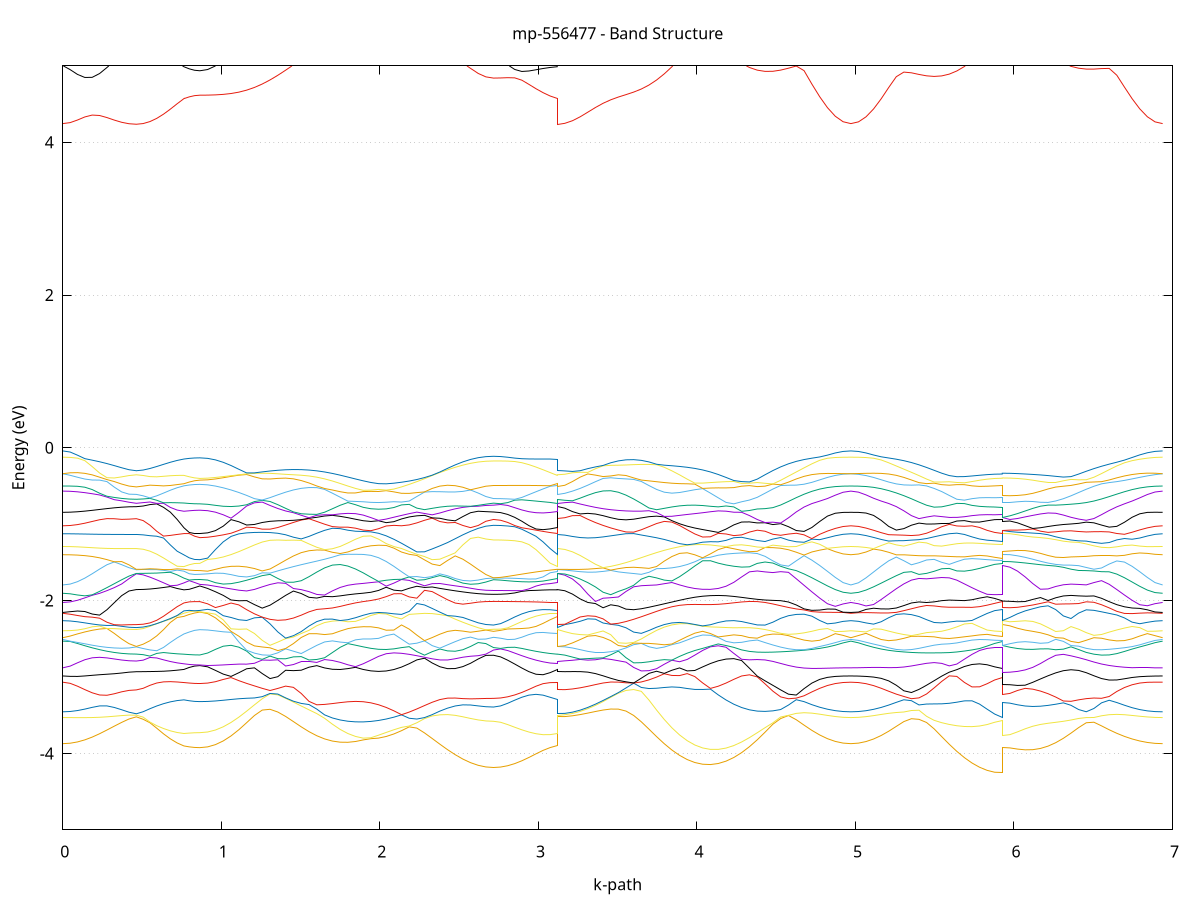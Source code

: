 set title 'mp-556477 - Band Structure'
set xlabel 'k-path'
set ylabel 'Energy (eV)'
set grid y
set yrange [-5:5]
set terminal png size 800,600
set output 'mp-556477_bands_gnuplot.png'
plot '-' using 1:2 with lines notitle, '-' using 1:2 with lines notitle, '-' using 1:2 with lines notitle, '-' using 1:2 with lines notitle, '-' using 1:2 with lines notitle, '-' using 1:2 with lines notitle, '-' using 1:2 with lines notitle, '-' using 1:2 with lines notitle, '-' using 1:2 with lines notitle, '-' using 1:2 with lines notitle, '-' using 1:2 with lines notitle, '-' using 1:2 with lines notitle, '-' using 1:2 with lines notitle, '-' using 1:2 with lines notitle, '-' using 1:2 with lines notitle, '-' using 1:2 with lines notitle, '-' using 1:2 with lines notitle, '-' using 1:2 with lines notitle, '-' using 1:2 with lines notitle, '-' using 1:2 with lines notitle, '-' using 1:2 with lines notitle, '-' using 1:2 with lines notitle, '-' using 1:2 with lines notitle, '-' using 1:2 with lines notitle, '-' using 1:2 with lines notitle, '-' using 1:2 with lines notitle, '-' using 1:2 with lines notitle, '-' using 1:2 with lines notitle, '-' using 1:2 with lines notitle, '-' using 1:2 with lines notitle, '-' using 1:2 with lines notitle, '-' using 1:2 with lines notitle, '-' using 1:2 with lines notitle, '-' using 1:2 with lines notitle, '-' using 1:2 with lines notitle, '-' using 1:2 with lines notitle, '-' using 1:2 with lines notitle, '-' using 1:2 with lines notitle, '-' using 1:2 with lines notitle, '-' using 1:2 with lines notitle, '-' using 1:2 with lines notitle, '-' using 1:2 with lines notitle, '-' using 1:2 with lines notitle, '-' using 1:2 with lines notitle, '-' using 1:2 with lines notitle, '-' using 1:2 with lines notitle, '-' using 1:2 with lines notitle, '-' using 1:2 with lines notitle, '-' using 1:2 with lines notitle, '-' using 1:2 with lines notitle, '-' using 1:2 with lines notitle, '-' using 1:2 with lines notitle, '-' using 1:2 with lines notitle, '-' using 1:2 with lines notitle, '-' using 1:2 with lines notitle, '-' using 1:2 with lines notitle, '-' using 1:2 with lines notitle, '-' using 1:2 with lines notitle, '-' using 1:2 with lines notitle, '-' using 1:2 with lines notitle, '-' using 1:2 with lines notitle, '-' using 1:2 with lines notitle, '-' using 1:2 with lines notitle, '-' using 1:2 with lines notitle, '-' using 1:2 with lines notitle, '-' using 1:2 with lines notitle, '-' using 1:2 with lines notitle, '-' using 1:2 with lines notitle, '-' using 1:2 with lines notitle, '-' using 1:2 with lines notitle, '-' using 1:2 with lines notitle, '-' using 1:2 with lines notitle, '-' using 1:2 with lines notitle, '-' using 1:2 with lines notitle, '-' using 1:2 with lines notitle, '-' using 1:2 with lines notitle, '-' using 1:2 with lines notitle, '-' using 1:2 with lines notitle, '-' using 1:2 with lines notitle, '-' using 1:2 with lines notitle, '-' using 1:2 with lines notitle, '-' using 1:2 with lines notitle, '-' using 1:2 with lines notitle, '-' using 1:2 with lines notitle, '-' using 1:2 with lines notitle, '-' using 1:2 with lines notitle, '-' using 1:2 with lines notitle, '-' using 1:2 with lines notitle, '-' using 1:2 with lines notitle, '-' using 1:2 with lines notitle, '-' using 1:2 with lines notitle, '-' using 1:2 with lines notitle, '-' using 1:2 with lines notitle, '-' using 1:2 with lines notitle, '-' using 1:2 with lines notitle, '-' using 1:2 with lines notitle, '-' using 1:2 with lines notitle, '-' using 1:2 with lines notitle, '-' using 1:2 with lines notitle, '-' using 1:2 with lines notitle
0.000000 -24.375328
0.046401 -24.373728
0.092802 -24.368828
0.139203 -24.360828
0.185603 -24.350128
0.232004 -24.337028
0.278405 -24.322328
0.324806 -24.306828
0.371207 -24.291928
0.417608 -24.280128
0.464009 -24.275328
0.464009 -24.275328
0.506881 -24.279028
0.549753 -24.287828
0.592626 -24.298228
0.635498 -24.308128
0.678371 -24.316628
0.721243 -24.323528
0.764115 -24.328428
0.764115 -24.328428
0.797588 -24.325528
0.831061 -24.323528
0.864534 -24.322828
0.864534 -24.322828
0.913722 -24.321328
0.962910 -24.317028
1.012098 -24.309828
1.061286 -24.300328
1.110474 -24.288728
1.159661 -24.275728
1.208849 -24.262528
1.258037 -24.250628
1.307225 -24.242628
1.356413 -24.241528
1.405601 -24.250028
1.454789 -24.267028
1.503977 -24.288928
1.553165 -24.312028
1.602353 -24.333428
1.651540 -24.351228
1.700728 -24.364328
1.749916 -24.371828
1.749916 -24.371828
1.798270 -24.373328
1.846623 -24.368928
1.894976 -24.358628
1.943330 -24.342728
1.991683 -24.321828
2.040036 -24.296828
2.088390 -24.268828
2.136743 -24.268928
2.185096 -24.280828
2.233450 -24.297028
2.281803 -24.315628
2.330156 -24.335128
2.378510 -24.354328
2.426863 -24.372528
2.475217 -24.388728
2.523570 -24.402728
2.571923 -24.413928
2.620277 -24.422128
2.668630 -24.427128
2.716983 -24.428828
2.716983 -24.428828
2.761622 -24.427228
2.806261 -24.422328
2.850899 -24.414228
2.895538 -24.403328
2.940176 -24.389928
2.984815 -24.374628
3.029454 -24.358228
3.074092 -24.342128
3.118731 -24.328428
3.118731 -24.275328
3.166959 -24.274328
3.215188 -24.271128
3.263416 -24.266128
3.311645 -24.259428
3.359873 -24.251428
3.408101 -24.242728
3.456330 -24.234128
3.504558 -24.226428
3.552787 -24.221028
3.601015 -24.219628
3.649243 -24.224628
3.697472 -24.237928
3.745700 -24.259228
3.793929 -24.284628
3.842157 -24.309928
3.890385 -24.332428
3.938614 -24.350428
3.986842 -24.363228
3.986842 -24.363228
4.036059 -24.370228
4.085276 -24.371028
4.134493 -24.365728
4.183710 -24.354528
4.232927 -24.338028
4.282144 -24.317128
4.331360 -24.292928
4.380577 -24.266728
4.429794 -24.253228
4.479011 -24.264628
4.528228 -24.278728
4.577445 -24.294428
4.626662 -24.310428
4.675879 -24.325928
4.725096 -24.340028
4.774313 -24.352228
4.823529 -24.362128
4.872746 -24.369428
4.921963 -24.373828
4.971180 -24.375328
4.971180 -24.375328
5.018922 -24.373928
5.066664 -24.369628
5.114406 -24.362728
5.162148 -24.353128
5.209890 -24.341428
5.257632 -24.327728
5.305374 -24.312628
5.353116 -24.296628
5.400858 -24.280928
5.448600 -24.266328
5.496342 -24.254828
5.544084 -24.251728
5.591826 -24.267328
5.639568 -24.290428
5.687310 -24.313228
5.735052 -24.333528
5.782794 -24.350328
5.830535 -24.362728
5.878277 -24.370328
5.926019 -24.372928
5.926019 -24.372728
5.974199 -24.370428
6.022379 -24.363628
6.070559 -24.352528
6.118739 -24.337728
6.166919 -24.320028
6.215098 -24.300728
6.263278 -24.282528
6.311458 -24.270828
6.359638 -24.270528
6.407818 -24.278128
6.455998 -24.289328
6.504177 -24.301928
6.552357 -24.314828
6.600537 -24.327328
6.648717 -24.338928
6.696897 -24.349328
6.745076 -24.358328
6.793256 -24.365628
6.841436 -24.370928
6.889616 -24.374228
6.937796 -24.375328
e
0.000000 -24.191128
0.046401 -24.191028
0.092802 -24.190228
0.139203 -24.188428
0.185603 -24.186028
0.232004 -24.185028
0.278405 -24.187128
0.324806 -24.192028
0.371207 -24.199028
0.417608 -24.205928
0.464009 -24.209028
0.464009 -24.209028
0.506881 -24.206028
0.549753 -24.199628
0.592626 -24.193428
0.635498 -24.188728
0.678371 -24.185028
0.721243 -24.181128
0.764115 -24.176428
0.764115 -24.176428
0.797588 -24.174628
0.831061 -24.173628
0.864534 -24.173328
0.864534 -24.173328
0.913722 -24.172028
0.962910 -24.168128
1.012098 -24.161728
1.061286 -24.153228
1.110474 -24.142928
1.159661 -24.131428
1.208849 -24.119528
1.258037 -24.108828
1.307225 -24.101828
1.356413 -24.104528
1.405601 -24.125528
1.454789 -24.158228
1.503977 -24.191728
1.553165 -24.222528
1.602353 -24.249228
1.651540 -24.270728
1.700728 -24.286528
1.749916 -24.296228
1.749916 -24.296328
1.798270 -24.299928
1.846623 -24.298128
1.894976 -24.291628
1.943330 -24.282028
1.991683 -24.271828
2.040036 -24.264528
2.088390 -24.263228
2.136743 -24.239628
2.185096 -24.211928
2.233450 -24.191428
2.281803 -24.185428
2.330156 -24.188428
2.378510 -24.194528
2.426863 -24.201728
2.475217 -24.208928
2.523570 -24.215528
2.571923 -24.221028
2.620277 -24.225328
2.668630 -24.227928
2.716983 -24.228828
2.716983 -24.228828
2.761622 -24.227028
2.806261 -24.221828
2.850899 -24.213328
2.895538 -24.202128
2.940176 -24.189228
2.984815 -24.177128
3.029454 -24.170928
3.074092 -24.172628
3.118731 -24.176428
3.118731 -24.209028
3.166959 -24.207628
3.215188 -24.203228
3.263416 -24.196128
3.311645 -24.186428
3.359873 -24.174528
3.408101 -24.160728
3.456330 -24.145928
3.504558 -24.131328
3.552787 -24.119728
3.601015 -24.115128
3.649243 -24.122028
3.697472 -24.145928
3.745700 -24.178428
3.793929 -24.209728
3.842157 -24.237328
3.890385 -24.260228
3.938614 -24.277628
3.986842 -24.289128
3.986842 -24.289128
4.036059 -24.294628
4.085276 -24.293828
4.134493 -24.286928
4.183710 -24.274428
4.232927 -24.257328
4.282144 -24.244628
4.331360 -24.243228
4.380577 -24.245928
4.429794 -24.240328
4.479011 -24.215928
4.528228 -24.195828
4.577445 -24.182228
4.626662 -24.175828
4.675879 -24.175028
4.725096 -24.177528
4.774313 -24.181228
4.823529 -24.185128
4.872746 -24.188328
4.921963 -24.190428
4.971180 -24.191128
4.971180 -24.191128
5.018922 -24.190528
5.066664 -24.188628
5.114406 -24.185728
5.162148 -24.182028
5.209890 -24.178128
5.257632 -24.174728
5.305374 -24.172728
5.353116 -24.173828
5.400858 -24.179828
5.448600 -24.192328
5.496342 -24.210328
5.544084 -24.227628
5.591826 -24.232128
5.639568 -24.233528
5.687310 -24.238628
5.735052 -24.251128
5.782794 -24.265928
5.830535 -24.277828
5.878277 -24.285328
5.926019 -24.287928
5.926019 -24.302328
5.974199 -24.300028
6.022379 -24.293328
6.070559 -24.282728
6.118739 -24.269228
6.166919 -24.254428
6.215098 -24.241128
6.263278 -24.231928
6.311458 -24.223628
6.359638 -24.210028
6.407818 -24.193628
6.455998 -24.178728
6.504177 -24.167728
6.552357 -24.168228
6.600537 -24.174628
6.648717 -24.181528
6.696897 -24.187528
6.745076 -24.191828
6.793256 -24.193928
6.841436 -24.194028
6.889616 -24.192428
6.937796 -24.191128
e
0.000000 -24.179328
0.046401 -24.178328
0.092802 -24.175828
0.139203 -24.173028
0.185603 -24.169828
0.232004 -24.164928
0.278405 -24.157328
0.324806 -24.147428
0.371207 -24.136128
0.417608 -24.124328
0.464009 -24.116128
0.464009 -24.116128
0.506881 -24.113828
0.549753 -24.109528
0.592626 -24.106428
0.635498 -24.103528
0.678371 -24.099928
0.721243 -24.095328
0.764115 -24.089528
0.764115 -24.089528
0.797588 -24.074228
0.831061 -24.060028
0.864534 -24.053128
0.864534 -24.053128
0.913722 -24.052828
0.962910 -24.051828
1.012098 -24.050428
1.061286 -24.049028
1.110474 -24.048128
1.159661 -24.048328
1.208849 -24.050628
1.258037 -24.055628
1.307225 -24.063728
1.356413 -24.078728
1.405601 -24.101528
1.454789 -24.122128
1.503977 -24.142728
1.553165 -24.162728
1.602353 -24.180728
1.651540 -24.195528
1.700728 -24.206328
1.749916 -24.212528
1.749916 -24.212528
1.798270 -24.213928
1.846623 -24.210428
1.894976 -24.206928
1.943330 -24.201528
1.991683 -24.193928
2.040036 -24.185428
2.088390 -24.177628
2.136743 -24.171628
2.185096 -24.167328
2.233450 -24.161728
2.281803 -24.149028
2.330156 -24.135328
2.378510 -24.125828
2.426863 -24.120528
2.475217 -24.118328
2.523570 -24.118128
2.571923 -24.118728
2.620277 -24.119728
2.668630 -24.120428
2.716983 -24.120628
2.716983 -24.120628
2.761622 -24.120728
2.806261 -24.120928
2.850899 -24.121828
2.895538 -24.123628
2.940176 -24.126328
2.984815 -24.127828
3.029454 -24.122928
3.074092 -24.108728
3.118731 -24.089528
3.118731 -24.116128
3.166959 -24.115128
3.215188 -24.112228
3.263416 -24.107528
3.311645 -24.101328
3.359873 -24.094128
3.408101 -24.086428
3.456330 -24.079328
3.504558 -24.073828
3.552787 -24.072328
3.601015 -24.081628
3.649243 -24.109628
3.697472 -24.138128
3.745700 -24.159828
3.793929 -24.176328
3.842157 -24.193728
3.890385 -24.213128
3.938614 -24.229228
3.986842 -24.241528
3.986842 -24.241528
4.036059 -24.249828
4.085276 -24.253828
4.134493 -24.254128
4.183710 -24.251628
4.232927 -24.247528
4.282144 -24.236028
4.331360 -24.213828
4.380577 -24.191728
4.429794 -24.172428
4.479011 -24.158028
4.528228 -24.149528
4.577445 -24.146628
4.626662 -24.148328
4.675879 -24.152928
4.725096 -24.158928
4.774313 -24.165328
4.823529 -24.171028
4.872746 -24.175528
4.921963 -24.178428
4.971180 -24.179328
4.971180 -24.179328
5.018922 -24.178428
5.066664 -24.175628
5.114406 -24.171228
5.162148 -24.165228
5.209890 -24.158228
5.257632 -24.150628
5.305374 -24.143428
5.353116 -24.138528
5.400858 -24.139328
5.448600 -24.146328
5.496342 -24.157128
5.544084 -24.171228
5.591826 -24.188328
5.639568 -24.207328
5.687310 -24.225028
5.735052 -24.235528
5.782794 -24.240728
5.830535 -24.243328
5.878277 -24.243128
5.926019 -24.241128
5.926019 -24.214828
5.974199 -24.214528
6.022379 -24.213128
6.070559 -24.210828
6.118739 -24.208028
6.166919 -24.205028
6.215098 -24.200828
6.263278 -24.193328
6.311458 -24.182528
6.359638 -24.172128
6.407818 -24.164728
6.455998 -24.161628
6.504177 -24.162328
6.552357 -24.158828
6.600537 -24.154728
6.648717 -24.153628
6.696897 -24.155028
6.745076 -24.158828
6.793256 -24.164328
6.841436 -24.170728
6.889616 -24.176528
6.937796 -24.179328
e
0.000000 -24.092828
0.046401 -24.090528
0.092802 -24.083628
0.139203 -24.072728
0.185603 -24.060428
0.232004 -24.055328
0.278405 -24.061028
0.324806 -24.071528
0.371207 -24.083628
0.417608 -24.095928
0.464009 -24.104328
0.464009 -24.104328
0.506881 -24.102828
0.549753 -24.095628
0.592626 -24.079128
0.635498 -24.055128
0.678371 -24.026028
0.721243 -23.993628
0.764115 -23.961128
0.764115 -23.961128
0.797588 -23.967428
0.831061 -23.985428
0.864534 -23.993728
0.864534 -23.993728
0.913722 -23.993628
0.962910 -23.993328
1.012098 -23.993228
1.061286 -23.994028
1.110474 -23.996628
1.159661 -24.002328
1.208849 -24.012328
1.258037 -24.026228
1.307225 -24.041328
1.356413 -24.062528
1.405601 -24.070928
1.454789 -24.078828
1.503977 -24.097828
1.553165 -24.126028
1.602353 -24.151128
1.651540 -24.172328
1.700728 -24.188828
1.749916 -24.200428
1.749916 -24.200428
1.798270 -24.207028
1.846623 -24.209028
1.894976 -24.202328
1.943330 -24.189728
1.991683 -24.172528
2.040036 -24.150528
2.088390 -24.123428
2.136743 -24.092228
2.185096 -24.060528
2.233450 -24.037528
2.281803 -24.030928
2.330156 -24.035828
2.378510 -24.045528
2.426863 -24.056628
2.475217 -24.067628
2.523570 -24.077328
2.571923 -24.085428
2.620277 -24.091428
2.668630 -24.095028
2.716983 -24.096328
2.716983 -24.096328
2.761622 -24.093928
2.806261 -24.087128
2.850899 -24.075728
2.895538 -24.060228
2.940176 -24.040728
2.984815 -24.017828
3.029454 -23.991928
3.074092 -23.964628
3.118731 -23.961128
3.118731 -24.104328
3.166959 -24.103428
3.215188 -24.100628
3.263416 -24.096128
3.311645 -24.090228
3.359873 -24.083228
3.408101 -24.075528
3.456330 -24.067828
3.504558 -24.061128
3.552787 -24.057728
3.601015 -24.076228
3.649243 -24.106028
3.697472 -24.129428
3.745700 -24.150328
3.793929 -24.172228
3.842157 -24.189628
3.890385 -24.200228
3.938614 -24.207928
3.986842 -24.212328
3.986842 -24.212328
4.036059 -24.212728
4.085276 -24.209028
4.134493 -24.201328
4.183710 -24.190228
4.232927 -24.176628
4.282144 -24.161928
4.331360 -24.147728
4.380577 -24.135628
4.429794 -24.126628
4.479011 -24.120428
4.528228 -24.116128
4.577445 -24.111928
4.626662 -24.107028
4.675879 -24.102128
4.725096 -24.098128
4.774313 -24.095428
4.823529 -24.093928
4.872746 -24.093128
4.921963 -24.092828
4.971180 -24.092828
4.971180 -24.092828
5.018922 -24.092728
5.066664 -24.092528
5.114406 -24.092628
5.162148 -24.093128
5.209890 -24.094828
5.257632 -24.098028
5.305374 -24.103028
5.353116 -24.108528
5.400858 -24.111428
5.448600 -24.111328
5.496342 -24.112328
5.544084 -24.117628
5.591826 -24.128928
5.639568 -24.145628
5.687310 -24.165328
5.735052 -24.185328
5.782794 -24.203528
5.830535 -24.218828
5.878277 -24.230428
5.926019 -24.236328
5.926019 -24.199628
5.974199 -24.196728
6.022379 -24.188628
6.070559 -24.176128
6.118739 -24.159528
6.166919 -24.139328
6.215098 -24.116328
6.263278 -24.092628
6.311458 -24.072728
6.359638 -24.060528
6.407818 -24.055928
6.455998 -24.055928
6.504177 -24.058428
6.552357 -24.062528
6.600537 -24.067928
6.648717 -24.074228
6.696897 -24.080528
6.745076 -24.085828
6.793256 -24.089528
6.841436 -24.091628
6.889616 -24.092528
6.937796 -24.092728
e
0.000000 -24.018728
0.046401 -24.019228
0.092802 -24.020928
0.139203 -24.023428
0.185603 -24.024628
0.232004 -24.016528
0.278405 -23.996128
0.324806 -23.969928
0.371207 -23.942028
0.417608 -23.915628
0.464009 -23.899428
0.464009 -23.899428
0.506881 -23.900328
0.549753 -23.902828
0.592626 -23.906328
0.635498 -23.911828
0.678371 -23.920328
0.721243 -23.931228
0.764115 -23.942628
0.764115 -23.942628
0.797588 -23.953628
0.831061 -23.951128
0.864534 -23.950028
0.864534 -23.950028
0.913722 -23.950028
0.962910 -23.950328
1.012098 -23.951228
1.061286 -23.953828
1.110474 -23.959328
1.159661 -23.969728
1.208849 -23.986428
1.258037 -24.010128
1.307225 -24.038828
1.356413 -24.052628
1.405601 -24.056228
1.454789 -24.067728
1.503977 -24.091328
1.553165 -24.107228
1.602353 -24.124028
1.651540 -24.139028
1.700728 -24.150328
1.749916 -24.156828
1.749916 -24.156828
1.798270 -24.157728
1.846623 -24.153028
1.894976 -24.142928
1.943330 -24.127728
1.991683 -24.108128
2.040036 -24.085328
2.088390 -24.060528
2.136743 -24.035028
2.185096 -24.009928
2.233450 -23.982428
2.281803 -23.947328
2.330156 -23.910028
2.378510 -23.900028
2.426863 -23.897028
2.475217 -23.897228
2.523570 -23.898728
2.571923 -23.900428
2.620277 -23.901928
2.668630 -23.902928
2.716983 -23.903228
2.716983 -23.903228
2.761622 -23.904428
2.806261 -23.907328
2.850899 -23.910928
2.895538 -23.913428
2.940176 -23.913628
2.984815 -23.910628
3.029454 -23.905728
3.074092 -23.927428
3.118731 -23.942628
3.118731 -23.899428
3.166959 -23.899528
3.215188 -23.900028
3.263416 -23.901628
3.311645 -23.905828
3.359873 -23.915428
3.408101 -23.933428
3.456330 -23.960828
3.504558 -23.995028
3.552787 -24.031028
3.601015 -24.047728
3.649243 -24.049228
3.697472 -24.052528
3.745700 -24.058328
3.793929 -24.073328
3.842157 -24.099328
3.890385 -24.120928
3.938614 -24.137128
3.986842 -24.147528
3.986842 -24.147528
4.036059 -24.151728
4.085276 -24.149228
4.134493 -24.140128
4.183710 -24.124728
4.232927 -24.103828
4.282144 -24.078328
4.331360 -24.049728
4.380577 -24.021228
4.429794 -24.003028
4.479011 -23.997228
4.528228 -23.995828
4.577445 -23.996728
4.626662 -23.999228
4.675879 -24.002628
4.725096 -24.006528
4.774313 -24.010328
4.823529 -24.013728
4.872746 -24.016428
4.921963 -24.018128
4.971180 -24.018728
4.971180 -24.018728
5.018922 -24.018228
5.066664 -24.016828
5.114406 -24.014628
5.162148 -24.011728
5.209890 -24.008328
5.257632 -24.004928
5.305374 -24.001728
5.353116 -23.999228
5.400858 -23.998228
5.448600 -23.999728
5.496342 -24.005128
5.544084 -24.017628
5.591826 -24.037128
5.639568 -24.057928
5.687310 -24.078128
5.735052 -24.096928
5.782794 -24.113228
5.830535 -24.125728
5.878277 -24.133528
5.926019 -24.136228
5.926019 -24.160028
5.974199 -24.157728
6.022379 -24.150728
6.070559 -24.139528
6.118739 -24.124528
6.166919 -24.106428
6.215098 -24.086028
6.263278 -24.063328
6.311458 -24.037628
6.359638 -24.010228
6.407818 -23.989028
6.455998 -23.978528
6.504177 -23.975928
6.552357 -23.977928
6.600537 -23.982428
6.648717 -23.988128
6.696897 -23.994728
6.745076 -24.001728
6.793256 -24.008228
6.841436 -24.013728
6.889616 -24.017428
6.937796 -24.018728
e
0.000000 -23.813528
0.046401 -23.818828
0.092802 -23.829828
0.139203 -23.841228
0.185603 -23.851028
0.232004 -23.858328
0.278405 -23.863128
0.324806 -23.866528
0.371207 -23.869928
0.417608 -23.876228
0.464009 -23.884228
0.464009 -23.884228
0.506881 -23.885528
0.549753 -23.889128
0.592626 -23.894628
0.635498 -23.900528
0.678371 -23.906228
0.721243 -23.915628
0.764115 -23.933128
0.764115 -23.933128
0.797588 -23.934128
0.831061 -23.935128
0.864534 -23.935528
0.864534 -23.935528
0.913722 -23.935628
0.962910 -23.935928
1.012098 -23.936828
1.061286 -23.938828
1.110474 -23.942328
1.159661 -23.948028
1.208849 -23.956528
1.258037 -23.968628
1.307225 -23.985928
1.356413 -24.009228
1.405601 -24.037328
1.454789 -24.051128
1.503977 -24.041028
1.553165 -24.037228
1.602353 -24.050428
1.651540 -24.064428
1.700728 -24.075028
1.749916 -24.081428
1.749916 -24.081428
1.798270 -24.083028
1.846623 -24.079828
1.894976 -24.072128
1.943330 -24.060428
1.991683 -24.045328
2.040036 -24.027628
2.088390 -24.008228
2.136743 -23.987928
2.185096 -23.967428
2.233450 -23.947228
2.281803 -23.927328
2.330156 -23.908028
2.378510 -23.869528
2.426863 -23.836928
2.475217 -23.814928
2.523570 -23.802428
2.571923 -23.795528
2.620277 -23.791828
2.668630 -23.790028
2.716983 -23.789428
2.716983 -23.789428
2.761622 -23.791828
2.806261 -23.799028
2.850899 -23.810828
2.895538 -23.827228
2.940176 -23.847728
2.984815 -23.871828
3.029454 -23.898628
3.074092 -23.914528
3.118731 -23.933128
3.118731 -23.884228
3.166959 -23.884928
3.215188 -23.887328
3.263416 -23.891728
3.311645 -23.898728
3.359873 -23.909528
3.408101 -23.925228
3.456330 -23.946628
3.504558 -23.973328
3.552787 -24.000928
3.601015 -24.018428
3.649243 -24.016928
3.697472 -24.015728
3.745700 -24.044128
3.793929 -24.065928
3.842157 -24.074328
3.890385 -24.082228
3.938614 -24.088328
3.986842 -24.091728
3.986842 -24.091728
4.036059 -24.091328
4.085276 -24.086728
4.134493 -24.077628
4.183710 -24.064028
4.232927 -24.046228
4.282144 -24.024528
4.331360 -23.999228
4.380577 -23.984528
4.429794 -23.967628
4.479011 -23.935728
4.528228 -23.899028
4.577445 -23.861528
4.626662 -23.829628
4.675879 -23.815628
4.725096 -23.812128
4.774313 -23.811628
4.823529 -23.812128
4.872746 -23.812828
4.921963 -23.813328
4.971180 -23.813528
4.971180 -23.813528
5.018922 -23.813728
5.066664 -23.814228
5.114406 -23.815228
5.162148 -23.816628
5.209890 -23.819028
5.257632 -23.823728
5.305374 -23.834828
5.353116 -23.858728
5.400858 -23.892128
5.448600 -23.927228
5.496342 -23.958928
5.544084 -23.982328
5.591826 -24.000128
5.639568 -24.021628
5.687310 -24.043528
5.735052 -24.062128
5.782794 -24.076828
5.830535 -24.087428
5.878277 -24.093828
5.926019 -24.096028
5.926019 -24.086328
5.974199 -24.084528
6.022379 -24.079128
6.070559 -24.070628
6.118739 -24.059328
6.166919 -24.045728
6.215098 -24.030528
6.263278 -24.013928
6.311458 -23.996328
6.359638 -23.976328
6.407818 -23.949628
6.455998 -23.916928
6.504177 -23.894828
6.552357 -23.885128
6.600537 -23.876428
6.648717 -23.867728
6.696897 -23.858328
6.745076 -23.848128
6.793256 -23.837228
6.841436 -23.826428
6.889616 -23.817428
6.937796 -23.813528
e
0.000000 -23.765728
0.046401 -23.760028
0.092802 -23.747728
0.139203 -23.734228
0.185603 -23.724228
0.232004 -23.732728
0.278405 -23.745728
0.324806 -23.760828
0.371207 -23.777428
0.417608 -23.792328
0.464009 -23.798628
0.464009 -23.798628
0.506881 -23.800328
0.549753 -23.805528
0.592626 -23.814128
0.635498 -23.825728
0.678371 -23.839928
0.721243 -23.856128
0.764115 -23.873328
0.764115 -23.873328
0.797588 -23.875528
0.831061 -23.874828
0.864534 -23.872628
0.864534 -23.872628
0.913722 -23.872728
0.962910 -23.873128
1.012098 -23.874128
1.061286 -23.876228
1.110474 -23.880128
1.159661 -23.886828
1.208849 -23.897728
1.258037 -23.913028
1.307225 -23.931228
1.356413 -23.950128
1.405601 -23.969228
1.454789 -23.988628
1.503977 -24.007128
1.553165 -24.015128
1.602353 -24.003128
1.651540 -23.987528
1.700728 -23.972428
1.749916 -23.958928
1.749916 -23.958928
1.798270 -23.947528
1.846623 -23.938128
1.894976 -23.930828
1.943330 -23.939828
1.991683 -23.944128
2.040036 -23.941228
2.088390 -23.929628
2.136743 -23.909728
2.185096 -23.895928
2.233450 -23.889728
2.281803 -23.880028
2.330156 -23.868428
2.378510 -23.848328
2.426863 -23.820628
2.475217 -23.789928
2.523570 -23.768728
2.571923 -23.762528
2.620277 -23.759828
2.668630 -23.758628
2.716983 -23.758228
2.716983 -23.758228
2.761622 -23.759728
2.806261 -23.764928
2.850899 -23.775728
2.895538 -23.794128
2.940176 -23.818628
2.984815 -23.846228
3.029454 -23.873928
3.074092 -23.884728
3.118731 -23.873328
3.118731 -23.798628
3.166959 -23.799228
3.215188 -23.801128
3.263416 -23.805328
3.311645 -23.812428
3.359873 -23.821928
3.408101 -23.830728
3.456330 -23.845028
3.504558 -23.876628
3.552787 -23.909128
3.601015 -23.942228
3.649243 -23.975228
3.697472 -23.996028
3.745700 -23.981728
3.793929 -23.963228
3.842157 -23.945528
3.890385 -23.930828
3.938614 -23.921328
3.986842 -23.918928
3.986842 -23.918928
4.036059 -23.923528
4.085276 -23.933328
4.134493 -23.945728
4.183710 -23.959128
4.232927 -23.971428
4.282144 -23.981128
4.331360 -23.986328
4.380577 -23.970628
4.429794 -23.939128
4.479011 -23.905728
4.528228 -23.871928
4.577445 -23.840328
4.626662 -23.812728
4.675879 -23.788728
4.725096 -23.770328
4.774313 -23.763028
4.823529 -23.762828
4.872746 -23.764128
4.921963 -23.765228
4.971180 -23.765728
4.971180 -23.765728
5.018922 -23.764928
5.066664 -23.762828
5.114406 -23.759928
5.162148 -23.757928
5.209890 -23.762628
5.257632 -23.779128
5.305374 -23.799828
5.353116 -23.822528
5.400858 -23.852428
5.448600 -23.884528
5.496342 -23.916828
5.544084 -23.946528
5.591826 -23.967228
5.639568 -23.972328
5.687310 -23.967028
5.735052 -23.956628
5.782794 -23.943828
5.830535 -23.931228
5.878277 -23.921328
5.926019 -23.917328
5.926019 -23.951128
5.974199 -23.951828
6.022379 -23.953128
6.070559 -23.953428
6.118739 -23.951028
6.166919 -23.944628
6.215098 -23.934028
6.263278 -23.921528
6.311458 -23.910728
6.359638 -23.901428
6.407818 -23.894928
6.455998 -23.889128
6.504177 -23.867328
6.552357 -23.830828
6.600537 -23.794628
6.648717 -23.767928
6.696897 -23.749328
6.745076 -23.741728
6.793256 -23.746028
6.841436 -23.754128
6.889616 -23.762128
6.937796 -23.765728
e
0.000000 -23.694828
0.046401 -23.696928
0.092802 -23.702428
0.139203 -23.710128
0.185603 -23.717328
0.232004 -23.712328
0.278405 -23.715828
0.324806 -23.723428
0.371207 -23.730428
0.417608 -23.735328
0.464009 -23.737128
0.464009 -23.737128
0.506881 -23.739428
0.549753 -23.751328
0.592626 -23.772328
0.635498 -23.796828
0.678371 -23.821028
0.721243 -23.839728
0.764115 -23.847728
0.764115 -23.847728
0.797588 -23.856928
0.831061 -23.864628
0.864534 -23.869128
0.864534 -23.869128
0.913722 -23.868528
0.962910 -23.866728
1.012098 -23.863728
1.061286 -23.859428
1.110474 -23.853828
1.159661 -23.846928
1.208849 -23.839228
1.258037 -23.830928
1.307225 -23.825928
1.356413 -23.845928
1.405601 -23.865228
1.454789 -23.879028
1.503977 -23.886428
1.553165 -23.889028
1.602353 -23.889528
1.651540 -23.890628
1.700728 -23.893828
1.749916 -23.900128
1.749916 -23.900128
1.798270 -23.909028
1.846623 -23.919828
1.894976 -23.930328
1.943330 -23.924028
1.991683 -23.918428
2.040036 -23.913228
2.088390 -23.908028
2.136743 -23.902428
2.185096 -23.895728
2.233450 -23.888428
2.281803 -23.873428
2.330156 -23.851228
2.378510 -23.827828
2.426863 -23.804728
2.475217 -23.782828
2.523570 -23.759528
2.571923 -23.731328
2.620277 -23.708828
2.668630 -23.706628
2.716983 -23.706128
2.716983 -23.706128
2.761622 -23.713728
2.806261 -23.729028
2.850899 -23.745928
2.895538 -23.761628
2.940176 -23.777028
2.984815 -23.793428
3.029454 -23.811328
3.074092 -23.830028
3.118731 -23.847728
3.118731 -23.737128
3.166959 -23.737228
3.215188 -23.737928
3.263416 -23.740328
3.311645 -23.757328
3.359873 -23.784328
3.408101 -23.814028
3.456330 -23.836228
3.504558 -23.838928
3.552787 -23.840028
3.601015 -23.840528
3.649243 -23.844628
3.697472 -23.848928
3.745700 -23.849228
3.793929 -23.847428
3.842157 -23.845228
3.890385 -23.843028
3.938614 -23.839928
3.986842 -23.834428
3.986842 -23.834428
4.036059 -23.826328
4.085276 -23.817528
4.134493 -23.817028
4.183710 -23.821928
4.232927 -23.826828
4.282144 -23.831028
4.331360 -23.833828
4.380577 -23.834428
4.429794 -23.834228
4.479011 -23.829428
4.528228 -23.821228
4.577445 -23.811428
4.626662 -23.797728
4.675879 -23.770228
4.725096 -23.741628
4.774313 -23.728028
4.823529 -23.711228
4.872746 -23.698328
4.921963 -23.695028
4.971180 -23.694828
4.971180 -23.694828
5.018922 -23.695128
5.066664 -23.697728
5.114406 -23.708728
5.162148 -23.724128
5.209890 -23.737128
5.257632 -23.760128
5.305374 -23.791228
5.353116 -23.815728
5.400858 -23.831528
5.448600 -23.846628
5.496342 -23.859428
5.544084 -23.867828
5.591826 -23.871028
5.639568 -23.869028
5.687310 -23.863328
5.735052 -23.855428
5.782794 -23.847328
5.830535 -23.844828
5.878277 -23.849028
5.926019 -23.851328
5.926019 -23.908928
5.974199 -23.907828
6.022379 -23.905128
6.070559 -23.901328
6.118739 -23.897028
6.166919 -23.892928
6.215098 -23.888928
6.263278 -23.883928
6.311458 -23.879928
6.359638 -23.879628
6.407818 -23.871128
6.455998 -23.852028
6.504177 -23.829128
6.552357 -23.806428
6.600537 -23.783628
6.648717 -23.754328
6.696897 -23.727528
6.745076 -23.718928
6.793256 -23.705928
6.841436 -23.698428
6.889616 -23.695928
6.937796 -23.694828
e
0.000000 -23.686528
0.046401 -23.686828
0.092802 -23.688328
0.139203 -23.691728
0.185603 -23.696628
0.232004 -23.700528
0.278405 -23.697028
0.324806 -23.693228
0.371207 -23.693428
0.417608 -23.696328
0.464009 -23.697828
0.464009 -23.697828
0.506881 -23.702628
0.549753 -23.702028
0.592626 -23.691528
0.635498 -23.688528
0.678371 -23.685628
0.721243 -23.682328
0.764115 -23.678828
0.764115 -23.678828
0.797588 -23.676928
0.831061 -23.675528
0.864534 -23.674928
0.864534 -23.674928
0.913722 -23.678728
0.962910 -23.689628
1.012098 -23.706228
1.061286 -23.726828
1.110474 -23.749228
1.159661 -23.770728
1.208849 -23.788428
1.258037 -23.801528
1.307225 -23.819528
1.356413 -23.814328
1.405601 -23.807728
1.454789 -23.805428
1.503977 -23.802528
1.553165 -23.799928
1.602353 -23.798028
1.651540 -23.797528
1.700728 -23.798628
1.749916 -23.801728
1.749916 -23.801728
1.798270 -23.806728
1.846623 -23.815028
1.894976 -23.825928
1.943330 -23.838528
1.991683 -23.852328
2.040036 -23.866528
2.088390 -23.880028
2.136743 -23.890528
2.185096 -23.882728
2.233450 -23.853728
2.281803 -23.825228
2.330156 -23.800228
2.378510 -23.780328
2.426863 -23.765228
2.475217 -23.751328
2.523570 -23.733428
2.571923 -23.716528
2.620277 -23.707028
2.668630 -23.688128
2.716983 -23.679328
2.716983 -23.679328
2.761622 -23.674228
2.806261 -23.668828
2.850899 -23.670128
2.895538 -23.671628
2.940176 -23.673328
2.984815 -23.674928
3.029454 -23.676528
3.074092 -23.677728
3.118731 -23.678828
3.118731 -23.697828
3.166959 -23.700328
3.215188 -23.712028
3.263416 -23.729428
3.311645 -23.737628
3.359873 -23.741228
3.408101 -23.751628
3.456330 -23.773928
3.504558 -23.797828
3.552787 -23.818828
3.601015 -23.834728
3.649243 -23.840928
3.697472 -23.841128
3.745700 -23.841228
3.793929 -23.841128
3.842157 -23.839728
3.890385 -23.836728
3.938614 -23.832128
3.986842 -23.826428
3.986842 -23.826428
4.036059 -23.820228
4.085276 -23.814928
4.134493 -23.810128
4.183710 -23.807128
4.232927 -23.811628
4.282144 -23.820528
4.331360 -23.828828
4.380577 -23.833928
4.429794 -23.832228
4.479011 -23.826128
4.528228 -23.814628
4.577445 -23.796628
4.626662 -23.773028
4.675879 -23.752028
4.725096 -23.736728
4.774313 -23.705328
4.823529 -23.690628
4.872746 -23.689928
4.921963 -23.686528
4.971180 -23.686628
4.971180 -23.686628
5.018922 -23.686528
5.066664 -23.690028
5.114406 -23.692128
5.162148 -23.698728
5.209890 -23.726428
5.257632 -23.740828
5.305374 -23.757128
5.353116 -23.778728
5.400858 -23.794528
5.448600 -23.803628
5.496342 -23.808228
5.544084 -23.810128
5.591826 -23.810828
5.639568 -23.812528
5.687310 -23.816828
5.735052 -23.823228
5.782794 -23.829628
5.830535 -23.830728
5.878277 -23.825228
5.926019 -23.822128
5.926019 -23.812828
5.974199 -23.814128
6.022379 -23.818128
6.070559 -23.825128
6.118739 -23.835028
6.166919 -23.846328
6.215098 -23.856828
6.263278 -23.863828
6.311458 -23.859728
6.359638 -23.840028
6.407818 -23.814628
6.455998 -23.803528
6.504177 -23.789728
6.552357 -23.771028
6.600537 -23.750128
6.648717 -23.734528
6.696897 -23.722928
6.745076 -23.699828
6.793256 -23.697728
6.841436 -23.691528
6.889616 -23.685628
6.937796 -23.686628
e
0.000000 -23.681428
0.046401 -23.681828
0.092802 -23.682928
0.139203 -23.684628
0.185603 -23.686528
0.232004 -23.688428
0.278405 -23.690228
0.324806 -23.691828
0.371207 -23.693028
0.417608 -23.693728
0.464009 -23.694028
0.464009 -23.694028
0.506881 -23.693628
0.549753 -23.692528
0.592626 -23.690828
0.635498 -23.676228
0.678371 -23.659428
0.721243 -23.653228
0.764115 -23.657728
0.764115 -23.657728
0.797588 -23.660128
0.831061 -23.661928
0.864534 -23.662628
0.864534 -23.662628
0.913722 -23.666528
0.962910 -23.677628
1.012098 -23.694528
1.061286 -23.715628
1.110474 -23.738928
1.159661 -23.761928
1.208849 -23.782528
1.258037 -23.800428
1.307225 -23.806728
1.356413 -23.808528
1.405601 -23.806928
1.454789 -23.799128
1.503977 -23.790928
1.553165 -23.784328
1.602353 -23.782628
1.651540 -23.785828
1.700728 -23.791428
1.749916 -23.798028
1.749916 -23.798028
1.798270 -23.805728
1.846623 -23.813228
1.894976 -23.820628
1.943330 -23.828228
1.991683 -23.834928
2.040036 -23.839428
2.088390 -23.840628
2.136743 -23.837928
2.185096 -23.830828
2.233450 -23.819028
2.281803 -23.801828
2.330156 -23.779428
2.378510 -23.753628
2.426863 -23.726928
2.475217 -23.701128
2.523570 -23.697228
2.571923 -23.692128
2.620277 -23.681428
2.668630 -23.671428
2.716983 -23.667628
2.716983 -23.667628
2.761622 -23.667928
2.806261 -23.665428
2.850899 -23.657828
2.895538 -23.658028
2.940176 -23.658228
2.984815 -23.658328
3.029454 -23.658228
3.074092 -23.658028
3.118731 -23.657728
3.118731 -23.694028
3.166959 -23.699028
3.215188 -23.707528
3.263416 -23.717728
3.311645 -23.728128
3.359873 -23.735828
3.408101 -23.739728
3.456330 -23.741028
3.504558 -23.745328
3.552787 -23.762928
3.601015 -23.781328
3.649243 -23.796128
3.697472 -23.806328
3.745700 -23.811528
3.793929 -23.812028
3.842157 -23.809928
3.890385 -23.807228
3.938614 -23.805528
3.986842 -23.805628
3.986842 -23.805728
4.036059 -23.807628
4.085276 -23.810128
4.134493 -23.806028
4.183710 -23.799328
4.232927 -23.791628
4.282144 -23.782328
4.331360 -23.771028
4.380577 -23.758128
4.429794 -23.745528
4.479011 -23.736228
4.528228 -23.731728
4.577445 -23.730728
4.626662 -23.730128
4.675879 -23.723228
4.725096 -23.702428
4.774313 -23.689728
4.823529 -23.686028
4.872746 -23.686228
4.921963 -23.684428
4.971180 -23.681428
4.971180 -23.681428
5.018922 -23.684028
5.066664 -23.686228
5.114406 -23.685828
5.162148 -23.692228
5.209890 -23.696228
5.257632 -23.717528
5.305374 -23.727528
5.353116 -23.731928
5.400858 -23.739228
5.448600 -23.747628
5.496342 -23.755828
5.544084 -23.764528
5.591826 -23.773728
5.639568 -23.781928
5.687310 -23.787328
5.735052 -23.790528
5.782794 -23.793428
5.830535 -23.796828
5.878277 -23.800528
5.926019 -23.802628
5.926019 -23.779028
5.974199 -23.781628
6.022379 -23.788328
6.070559 -23.796528
6.118739 -23.804228
6.166919 -23.810628
6.215098 -23.815428
6.263278 -23.818428
6.311458 -23.819428
6.359638 -23.817628
6.407818 -23.812428
6.455998 -23.788528
6.504177 -23.764728
6.552357 -23.744028
6.600537 -23.726928
6.648717 -23.709728
6.696897 -23.699928
6.745076 -23.694828
6.793256 -23.676628
6.841436 -23.681028
6.889616 -23.683428
6.937796 -23.681428
e
0.000000 -23.638728
0.046401 -23.638328
0.092802 -23.637128
0.139203 -23.635428
0.185603 -23.633428
0.232004 -23.631428
0.278405 -23.638628
0.324806 -23.654828
0.371207 -23.665128
0.417608 -23.669128
0.464009 -23.670028
0.464009 -23.670028
0.506881 -23.661628
0.549753 -23.647028
0.592626 -23.638928
0.635498 -23.643628
0.678371 -23.648428
0.721243 -23.643528
0.764115 -23.630928
0.764115 -23.630928
0.797588 -23.625528
0.831061 -23.622028
0.864534 -23.620728
0.864534 -23.620728
0.913722 -23.623028
0.962910 -23.632528
1.012098 -23.648628
1.061286 -23.669628
1.110474 -23.694228
1.159661 -23.720828
1.208849 -23.747128
1.258037 -23.769028
1.307225 -23.780528
1.356413 -23.781428
1.405601 -23.775828
1.454789 -23.767228
1.503977 -23.757828
1.553165 -23.751028
1.602353 -23.747228
1.651540 -23.738828
1.700728 -23.728128
1.749916 -23.724328
1.749916 -23.724328
1.798270 -23.727428
1.846623 -23.730028
1.894976 -23.731928
1.943330 -23.733028
1.991683 -23.732728
2.040036 -23.730628
2.088390 -23.725728
2.136743 -23.717028
2.185096 -23.704328
2.233450 -23.694028
2.281803 -23.696128
2.330156 -23.697828
2.378510 -23.698828
2.426863 -23.699128
2.475217 -23.698728
2.523570 -23.678028
2.571923 -23.659728
2.620277 -23.651028
2.668630 -23.653628
2.716983 -23.657528
2.716983 -23.657528
2.761622 -23.657628
2.806261 -23.657728
2.850899 -23.656828
2.895538 -23.648728
2.940176 -23.641428
2.984815 -23.635528
3.029454 -23.631828
3.074092 -23.630428
3.118731 -23.630928
3.118731 -23.670028
3.166959 -23.668928
3.215188 -23.668828
3.263416 -23.675328
3.311645 -23.691628
3.359873 -23.713028
3.408101 -23.730328
3.456330 -23.736628
3.504558 -23.739728
3.552787 -23.742428
3.601015 -23.745228
3.649243 -23.748028
3.697472 -23.750628
3.745700 -23.752528
3.793929 -23.753228
3.842157 -23.752328
3.890385 -23.749628
3.938614 -23.746528
3.986842 -23.745828
3.986842 -23.745828
4.036059 -23.750628
4.085276 -23.759528
4.134493 -23.769428
4.183710 -23.776628
4.232927 -23.776628
4.282144 -23.771028
4.331360 -23.761928
4.380577 -23.749328
4.429794 -23.732528
4.479011 -23.719128
4.528228 -23.715228
4.577445 -23.707728
4.626662 -23.695928
4.675879 -23.686928
4.725096 -23.686228
4.774313 -23.685128
4.823529 -23.678028
4.872746 -23.657328
4.921963 -23.643628
4.971180 -23.638728
4.971180 -23.638728
5.018922 -23.643028
5.066664 -23.655228
5.114406 -23.673928
5.162148 -23.685028
5.209890 -23.691028
5.257632 -23.692128
5.305374 -23.693628
5.353116 -23.697228
5.400858 -23.699428
5.448600 -23.706528
5.496342 -23.722028
5.544084 -23.736328
5.591826 -23.745628
5.639568 -23.749728
5.687310 -23.749728
5.735052 -23.747128
5.782794 -23.743128
5.830535 -23.738728
5.878277 -23.735128
5.926019 -23.733628
5.926019 -23.737128
5.974199 -23.737428
6.022379 -23.740328
6.070559 -23.746728
6.118739 -23.754128
6.166919 -23.760328
6.215098 -23.763428
6.263278 -23.761628
6.311458 -23.754128
6.359638 -23.741828
6.407818 -23.727328
6.455998 -23.714728
6.504177 -23.706428
6.552357 -23.701328
6.600537 -23.699028
6.648717 -23.699228
6.696897 -23.688928
6.745076 -23.672128
6.793256 -23.671028
6.841436 -23.654028
6.889616 -23.642628
6.937796 -23.638728
e
0.000000 -23.625728
0.046401 -23.625828
0.092802 -23.625928
0.139203 -23.626128
0.185603 -23.626428
0.232004 -23.626728
0.278405 -23.629528
0.324806 -23.628328
0.371207 -23.628028
0.417608 -23.628028
0.464009 -23.628028
0.464009 -23.628028
0.506881 -23.630528
0.549753 -23.634528
0.592626 -23.632728
0.635498 -23.620328
0.678371 -23.615528
0.721243 -23.614728
0.764115 -23.614328
0.764115 -23.614328
0.797588 -23.614028
0.831061 -23.613828
0.864534 -23.613828
0.864534 -23.613828
0.913722 -23.614728
0.962910 -23.614628
1.012098 -23.613528
1.061286 -23.627628
1.110474 -23.645328
1.159661 -23.662728
1.208849 -23.677728
1.258037 -23.689128
1.307225 -23.696428
1.356413 -23.700328
1.405601 -23.712028
1.454789 -23.729028
1.503977 -23.740628
1.553165 -23.743928
1.602353 -23.737228
1.651540 -23.729728
1.700728 -23.723228
1.749916 -23.718528
1.749916 -23.718528
1.798270 -23.713828
1.846623 -23.710128
1.894976 -23.706628
1.943330 -23.703428
1.991683 -23.700228
2.040036 -23.697228
2.088390 -23.694328
2.136743 -23.691828
2.185096 -23.692028
2.233450 -23.688428
2.281803 -23.679728
2.330156 -23.673828
2.378510 -23.665428
2.426863 -23.653828
2.475217 -23.639328
2.523570 -23.637128
2.571923 -23.637328
2.620277 -23.634528
2.668630 -23.627328
2.716983 -23.623628
2.716983 -23.623628
2.761622 -23.623328
2.806261 -23.622528
2.850899 -23.621328
2.895538 -23.619828
2.940176 -23.618328
2.984815 -23.616928
3.029454 -23.615728
3.074092 -23.614828
3.118731 -23.614328
3.118731 -23.628028
3.166959 -23.630928
3.215188 -23.638328
3.263416 -23.644828
3.311645 -23.648328
3.359873 -23.666128
3.408101 -23.688228
3.456330 -23.711628
3.504558 -23.729628
3.552787 -23.730928
3.601015 -23.727028
3.649243 -23.722328
3.697472 -23.718328
3.745700 -23.716828
3.793929 -23.717528
3.842157 -23.718128
3.890385 -23.717128
3.938614 -23.714328
3.986842 -23.717228
3.986842 -23.717228
4.036059 -23.714828
4.085276 -23.709028
4.134493 -23.702328
4.183710 -23.696028
4.232927 -23.691128
4.282144 -23.694828
4.331360 -23.702428
4.380577 -23.708828
4.429794 -23.712728
4.479011 -23.706028
4.528228 -23.688528
4.577445 -23.681828
4.626662 -23.681028
4.675879 -23.683928
4.725096 -23.685128
4.774313 -23.676528
4.823529 -23.655528
4.872746 -23.639328
4.921963 -23.629228
4.971180 -23.625728
4.971180 -23.625728
5.018922 -23.628828
5.066664 -23.637828
5.114406 -23.652328
5.162148 -23.671528
5.209890 -23.683828
5.257632 -23.683228
5.305374 -23.683528
5.353116 -23.689828
5.400858 -23.695828
5.448600 -23.699228
5.496342 -23.698528
5.544084 -23.698128
5.591826 -23.697828
5.639568 -23.698528
5.687310 -23.702228
5.735052 -23.706028
5.782794 -23.709728
5.830535 -23.713028
5.878277 -23.715628
5.926019 -23.716728
5.926019 -23.713028
5.974199 -23.716728
6.022379 -23.718328
6.070559 -23.715828
6.118739 -23.711328
6.166919 -23.706428
6.215098 -23.701728
6.263278 -23.697728
6.311458 -23.694728
6.359638 -23.691328
6.407818 -23.685228
6.455998 -23.679028
6.504177 -23.679628
6.552357 -23.678428
6.600537 -23.671628
6.648717 -23.658028
6.696897 -23.660528
6.745076 -23.664528
6.793256 -23.649728
6.841436 -23.636728
6.889616 -23.628528
6.937796 -23.625728
e
0.000000 -23.588128
0.046401 -23.588028
0.092802 -23.587928
0.139203 -23.591528
0.185603 -23.603628
0.232004 -23.620228
0.278405 -23.626928
0.324806 -23.626728
0.371207 -23.625928
0.417608 -23.625328
0.464009 -23.625028
0.464009 -23.625128
0.506881 -23.623028
0.549753 -23.620528
0.592626 -23.618428
0.635498 -23.616728
0.678371 -23.610728
0.721243 -23.604128
0.764115 -23.599628
0.764115 -23.599628
0.797588 -23.598028
0.831061 -23.597228
0.864534 -23.596928
0.864534 -23.596928
0.913722 -23.597328
0.962910 -23.600528
1.012098 -23.611628
1.061286 -23.612528
1.110474 -23.611728
1.159661 -23.611628
1.208849 -23.614628
1.258037 -23.633028
1.307225 -23.662328
1.356413 -23.689628
1.405601 -23.702328
1.454789 -23.703828
1.503977 -23.706128
1.553165 -23.709328
1.602353 -23.713028
1.651540 -23.716928
1.700728 -23.720828
1.749916 -23.716428
1.749916 -23.716428
1.798270 -23.706828
1.846623 -23.698528
1.894976 -23.692528
1.943330 -23.688728
1.991683 -23.686928
2.040036 -23.686628
2.088390 -23.687428
2.136743 -23.688628
2.185096 -23.687328
2.233450 -23.684028
2.281803 -23.671728
2.330156 -23.657328
2.378510 -23.647028
2.426863 -23.640928
2.475217 -23.637928
2.523570 -23.623328
2.571923 -23.608328
2.620277 -23.608828
2.668630 -23.611428
2.716983 -23.612928
2.716983 -23.612928
2.761622 -23.612728
2.806261 -23.612128
2.850899 -23.610828
2.895538 -23.609028
2.940176 -23.606828
2.984815 -23.604128
3.029454 -23.601228
3.074092 -23.599428
3.118731 -23.599628
3.118731 -23.625128
3.166959 -23.626428
3.215188 -23.630028
3.263416 -23.636628
3.311645 -23.646428
3.359873 -23.645228
3.408101 -23.643228
3.456330 -23.641328
3.504558 -23.640428
3.552787 -23.642528
3.601015 -23.650528
3.649243 -23.662628
3.697472 -23.674328
3.745700 -23.684528
3.793929 -23.693328
3.842157 -23.701128
3.890385 -23.708328
3.938614 -23.714228
3.986842 -23.709628
3.986842 -23.709628
4.036059 -23.704028
4.085276 -23.698328
4.134493 -23.693428
4.183710 -23.689728
4.232927 -23.687228
4.282144 -23.685628
4.331360 -23.684328
4.380577 -23.682528
4.429794 -23.679628
4.479011 -23.676728
4.528228 -23.676228
4.577445 -23.678128
4.626662 -23.678628
4.675879 -23.669428
4.725096 -23.651228
4.774313 -23.631528
4.823529 -23.613928
4.872746 -23.600028
4.921963 -23.591128
4.971180 -23.588128
4.971180 -23.588128
5.018922 -23.590828
5.066664 -23.598628
5.114406 -23.611128
5.162148 -23.627228
5.209890 -23.645528
5.257632 -23.664028
5.305374 -23.678528
5.353116 -23.680028
5.400858 -23.679628
5.448600 -23.680828
5.496342 -23.684228
5.544084 -23.689328
5.591826 -23.694328
5.639568 -23.696828
5.687310 -23.694928
5.735052 -23.693328
5.782794 -23.693028
5.830535 -23.693928
5.878277 -23.695128
5.926019 -23.695628
5.926019 -23.709228
5.974199 -23.705028
6.022379 -23.700128
6.070559 -23.696528
6.118739 -23.693828
6.166919 -23.691828
6.215098 -23.689928
6.263278 -23.687228
6.311458 -23.683528
6.359638 -23.679928
6.407818 -23.678128
6.455998 -23.671828
6.504177 -23.651528
6.552357 -23.638728
6.600537 -23.643828
6.648717 -23.652128
6.696897 -23.640928
6.745076 -23.623928
6.793256 -23.609028
6.841436 -23.597628
6.889616 -23.590528
6.937796 -23.588128
e
0.000000 -23.579328
0.046401 -23.580528
0.092802 -23.584328
0.139203 -23.587628
0.185603 -23.587328
0.232004 -23.586928
0.278405 -23.586628
0.324806 -23.586228
0.371207 -23.586028
0.417608 -23.585828
0.464009 -23.585828
0.464009 -23.585828
0.506881 -23.585728
0.549753 -23.585428
0.592626 -23.584928
0.635498 -23.584328
0.678371 -23.583728
0.721243 -23.583228
0.764115 -23.582828
0.764115 -23.582828
0.797588 -23.582628
0.831061 -23.582428
0.864534 -23.582428
0.864534 -23.582428
0.913722 -23.585428
0.962910 -23.591228
1.012098 -23.593128
1.061286 -23.593128
1.110474 -23.592728
1.159661 -23.592128
1.208849 -23.591728
1.258037 -23.603228
1.307225 -23.605428
1.356413 -23.615628
1.405601 -23.631028
1.454789 -23.640528
1.503977 -23.643728
1.553165 -23.641928
1.602353 -23.636728
1.651540 -23.630028
1.700728 -23.632928
1.749916 -23.637028
1.749916 -23.637028
1.798270 -23.639428
1.846623 -23.640228
1.894976 -23.639328
1.943330 -23.637228
1.991683 -23.634528
2.040036 -23.631528
2.088390 -23.628428
2.136743 -23.624728
2.185096 -23.619528
2.233450 -23.611828
2.281803 -23.600828
2.330156 -23.590028
2.378510 -23.593328
2.426863 -23.596728
2.475217 -23.600128
2.523570 -23.603228
2.571923 -23.606128
2.620277 -23.596128
2.668630 -23.588228
2.716983 -23.585528
2.716983 -23.585528
2.761622 -23.585428
2.806261 -23.585228
2.850899 -23.584928
2.895538 -23.584528
2.940176 -23.584028
2.984815 -23.583628
3.029454 -23.583228
3.074092 -23.582928
3.118731 -23.582828
3.118731 -23.585828
3.166959 -23.588128
3.215188 -23.594628
3.263416 -23.603228
3.311645 -23.610628
3.359873 -23.614728
3.408101 -23.616428
3.456330 -23.617128
3.504558 -23.618528
3.552787 -23.624928
3.601015 -23.641228
3.649243 -23.659328
3.697472 -23.671928
3.745700 -23.676328
3.793929 -23.673128
3.842157 -23.665728
3.890385 -23.656328
3.938614 -23.646328
3.986842 -23.636828
3.986842 -23.636828
4.036059 -23.645128
4.085276 -23.655428
4.134493 -23.665628
4.183710 -23.675428
4.232927 -23.684128
4.282144 -23.684328
4.331360 -23.680828
4.380577 -23.677828
4.429794 -23.675028
4.479011 -23.671028
4.528228 -23.658128
4.577445 -23.628028
4.626662 -23.591128
4.675879 -23.573728
4.725096 -23.572628
4.774313 -23.572928
4.823529 -23.574128
4.872746 -23.576228
4.921963 -23.578328
4.971180 -23.579328
4.971180 -23.579328
5.018922 -23.578528
5.066664 -23.576728
5.114406 -23.575028
5.162148 -23.573828
5.209890 -23.573528
5.257632 -23.574328
5.305374 -23.581828
5.353116 -23.610628
5.400858 -23.639628
5.448600 -23.659528
5.496342 -23.669928
5.544084 -23.675228
5.591826 -23.677528
5.639568 -23.677828
5.687310 -23.676628
5.735052 -23.673328
5.782794 -23.667428
5.830535 -23.659328
5.878277 -23.650328
5.926019 -23.643628
5.926019 -23.652928
5.974199 -23.651728
6.022379 -23.648528
6.070559 -23.644228
6.118739 -23.640028
6.166919 -23.637228
6.215098 -23.636928
6.263278 -23.638328
6.311458 -23.639428
6.359638 -23.637328
6.407818 -23.629928
6.455998 -23.621328
6.504177 -23.620928
6.552357 -23.612928
6.600537 -23.589828
6.648717 -23.572928
6.696897 -23.572028
6.745076 -23.573028
6.793256 -23.574528
6.841436 -23.576628
6.889616 -23.578528
6.937796 -23.579328
e
0.000000 -23.548828
0.046401 -23.550728
0.092802 -23.556328
0.139203 -23.564028
0.185603 -23.570928
0.232004 -23.575128
0.278405 -23.576628
0.324806 -23.575828
0.371207 -23.573128
0.417608 -23.569828
0.464009 -23.568228
0.464009 -23.568228
0.506881 -23.570728
0.549753 -23.575728
0.592626 -23.580128
0.635498 -23.582628
0.678371 -23.582328
0.721243 -23.579328
0.764115 -23.574328
0.764115 -23.574328
0.797588 -23.568828
0.831061 -23.564428
0.864534 -23.562028
0.864534 -23.562028
0.913722 -23.560828
0.962910 -23.558628
1.012098 -23.557228
1.061286 -23.558728
1.110474 -23.562628
1.159661 -23.571928
1.208849 -23.590828
1.258037 -23.591728
1.307225 -23.596228
1.356413 -23.606228
1.405601 -23.607228
1.454789 -23.608928
1.503977 -23.611728
1.553165 -23.616028
1.602353 -23.621628
1.651540 -23.627528
1.700728 -23.623528
1.749916 -23.620028
1.749916 -23.620028
1.798270 -23.618428
1.846623 -23.616728
1.894976 -23.614128
1.943330 -23.610828
1.991683 -23.607028
2.040036 -23.602928
2.088390 -23.598528
2.136743 -23.594028
2.185096 -23.589528
2.233450 -23.586728
2.281803 -23.587428
2.330156 -23.587928
2.378510 -23.579328
2.426863 -23.576128
2.475217 -23.575228
2.523570 -23.575428
2.571923 -23.576428
2.620277 -23.577828
2.668630 -23.579028
2.716983 -23.579528
2.716983 -23.579528
2.761622 -23.578428
2.806261 -23.575428
2.850899 -23.571728
2.895538 -23.573128
2.940176 -23.575728
2.984815 -23.578028
3.029454 -23.579128
3.074092 -23.578128
3.118731 -23.574328
3.118731 -23.568228
3.166959 -23.567228
3.215188 -23.564828
3.263416 -23.561728
3.311645 -23.558928
3.359873 -23.556828
3.408101 -23.556528
3.456330 -23.561128
3.504558 -23.580428
3.552787 -23.601528
3.601015 -23.612828
3.649243 -23.616028
3.697472 -23.616128
3.745700 -23.615428
3.793929 -23.614728
3.842157 -23.614628
3.890385 -23.617128
3.938614 -23.624928
3.986842 -23.634728
3.986842 -23.634728
4.036059 -23.628328
4.085276 -23.621928
4.134493 -23.618028
4.183710 -23.616528
4.232927 -23.617328
4.282144 -23.620228
4.331360 -23.624228
4.380577 -23.627828
4.429794 -23.628428
4.479011 -23.621728
4.528228 -23.604528
4.577445 -23.580328
4.626662 -23.571428
4.675879 -23.555228
4.725096 -23.552328
4.774313 -23.550628
4.823529 -23.549528
4.872746 -23.549028
4.921963 -23.548828
4.971180 -23.548828
4.971180 -23.548828
5.018922 -23.548928
5.066664 -23.549428
5.114406 -23.550428
5.162148 -23.552128
5.209890 -23.554728
5.257632 -23.559628
5.305374 -23.570828
5.353116 -23.576428
5.400858 -23.593128
5.448600 -23.613228
5.496342 -23.625228
5.544084 -23.628428
5.591826 -23.626828
5.639568 -23.623328
5.687310 -23.619628
5.735052 -23.616428
5.782794 -23.617428
5.830535 -23.623428
5.878277 -23.630728
5.926019 -23.636828
5.926019 -23.617728
5.974199 -23.617528
6.022379 -23.616928
6.070559 -23.616128
6.118739 -23.615128
6.166919 -23.613628
6.215098 -23.610628
6.263278 -23.606528
6.311458 -23.602728
6.359638 -23.601728
6.407818 -23.602928
6.455998 -23.600528
6.504177 -23.586828
6.552357 -23.575928
6.600537 -23.572628
6.648717 -23.570728
6.696897 -23.561628
6.745076 -23.555928
6.793256 -23.552328
6.841436 -23.550228
6.889616 -23.549128
6.937796 -23.548728
e
0.000000 -23.517428
0.046401 -23.518028
0.092802 -23.519428
0.139203 -23.521528
0.185603 -23.524228
0.232004 -23.527628
0.278405 -23.531728
0.324806 -23.536428
0.371207 -23.541328
0.417608 -23.545728
0.464009 -23.547728
0.464009 -23.547728
0.506881 -23.545628
0.549753 -23.541728
0.592626 -23.538928
0.635498 -23.538228
0.678371 -23.540128
0.721243 -23.544228
0.764115 -23.549828
0.764115 -23.549828
0.797588 -23.553028
0.831061 -23.556028
0.864534 -23.557928
0.864534 -23.557928
0.913722 -23.557628
0.962910 -23.557128
1.012098 -23.556728
1.061286 -23.555728
1.110474 -23.556028
1.159661 -23.558228
1.208849 -23.564128
1.258037 -23.576928
1.307225 -23.592028
1.356413 -23.593228
1.405601 -23.595228
1.454789 -23.598128
1.503977 -23.601628
1.553165 -23.605328
1.602353 -23.608828
1.651540 -23.611528
1.700728 -23.612128
1.749916 -23.608628
1.749916 -23.608628
1.798270 -23.602228
1.846623 -23.596928
1.894976 -23.595128
1.943330 -23.592928
1.991683 -23.590328
2.040036 -23.587428
2.088390 -23.584228
2.136743 -23.580928
2.185096 -23.577628
2.233450 -23.575028
2.281803 -23.570528
2.330156 -23.563528
2.378510 -23.555928
2.426863 -23.554428
2.475217 -23.555328
2.523570 -23.557528
2.571923 -23.560428
2.620277 -23.563428
2.668630 -23.565628
2.716983 -23.566528
2.716983 -23.566528
2.761622 -23.567028
2.806261 -23.568328
2.850899 -23.569828
2.895538 -23.566228
2.940176 -23.561628
2.984815 -23.557528
3.029454 -23.554028
3.074092 -23.551528
3.118731 -23.549828
3.118731 -23.547728
3.166959 -23.547328
3.215188 -23.546528
3.263416 -23.545628
3.311645 -23.545428
3.359873 -23.546028
3.408101 -23.547728
3.456330 -23.554828
3.504558 -23.576428
3.552787 -23.594528
3.601015 -23.602228
3.649243 -23.603528
3.697472 -23.603328
3.745700 -23.602828
3.793929 -23.602428
3.842157 -23.602228
3.890385 -23.608028
3.938614 -23.610028
3.986842 -23.610028
3.986842 -23.610128
4.036059 -23.609428
4.085276 -23.608128
4.134493 -23.606228
4.183710 -23.603528
4.232927 -23.600228
4.282144 -23.596428
4.331360 -23.592328
4.380577 -23.588228
4.429794 -23.584228
4.479011 -23.580528
4.528228 -23.577328
4.577445 -23.574628
4.626662 -23.561528
4.675879 -23.547728
4.725096 -23.515828
4.774313 -23.515128
4.823529 -23.515628
4.872746 -23.516428
4.921963 -23.517228
4.971180 -23.517428
4.971180 -23.517428
5.018922 -23.517228
5.066664 -23.516728
5.114406 -23.516028
5.162148 -23.515628
5.209890 -23.516328
5.257632 -23.531128
5.305374 -23.554428
5.353116 -23.568028
5.400858 -23.576428
5.448600 -23.580328
5.496342 -23.584628
5.544084 -23.589728
5.591826 -23.595228
5.639568 -23.600828
5.687310 -23.606328
5.735052 -23.611528
5.782794 -23.613328
5.830535 -23.611428
5.878277 -23.609828
5.926019 -23.609128
5.926019 -23.598728
5.974199 -23.598628
6.022379 -23.598228
6.070559 -23.597628
6.118739 -23.596628
6.166919 -23.595328
6.215098 -23.594128
6.263278 -23.593028
6.311458 -23.591628
6.359638 -23.588028
6.407818 -23.582728
6.455998 -23.576928
6.504177 -23.570928
6.552357 -23.560528
6.600537 -23.547228
6.648717 -23.534028
6.696897 -23.525928
6.745076 -23.521928
6.793256 -23.519728
6.841436 -23.518428
6.889616 -23.517728
6.937796 -23.517428
e
0.000000 -23.406028
0.046401 -23.406028
0.092802 -23.406128
0.139203 -23.406228
0.185603 -23.406328
0.232004 -23.406428
0.278405 -23.406628
0.324806 -23.406728
0.371207 -23.406828
0.417608 -23.406828
0.464009 -23.406828
0.464009 -23.406828
0.506881 -23.407028
0.549753 -23.407428
0.592626 -23.408028
0.635498 -23.408628
0.678371 -23.409228
0.721243 -23.409728
0.764115 -23.410128
0.764115 -23.410128
0.797588 -23.410228
0.831061 -23.410328
0.864534 -23.410328
0.864534 -23.410328
0.913722 -23.414528
0.962910 -23.426928
1.012098 -23.446628
1.061286 -23.472528
1.110474 -23.501928
1.159661 -23.530028
1.208849 -23.548228
1.258037 -23.557828
1.307225 -23.565028
1.356413 -23.571828
1.405601 -23.578728
1.454789 -23.585328
1.503977 -23.591228
1.553165 -23.595528
1.602353 -23.598028
1.651540 -23.599328
1.700728 -23.599628
1.749916 -23.599228
1.749916 -23.599228
1.798270 -23.598328
1.846623 -23.595628
1.894976 -23.589728
1.943330 -23.584728
1.991683 -23.581028
2.040036 -23.578528
2.088390 -23.577228
2.136743 -23.576928
2.185096 -23.577028
2.233450 -23.574328
2.281803 -23.568728
2.330156 -23.560928
2.378510 -23.547328
2.426863 -23.522428
2.475217 -23.494628
2.523570 -23.467628
2.571923 -23.444128
2.620277 -23.426028
2.668630 -23.414628
2.716983 -23.410828
2.716983 -23.410828
2.761622 -23.410728
2.806261 -23.410728
2.850899 -23.410728
2.895538 -23.410628
2.940176 -23.410528
2.984815 -23.410428
3.029454 -23.410328
3.074092 -23.410228
3.118731 -23.410128
3.118731 -23.406828
3.166959 -23.410628
3.215188 -23.422028
3.263416 -23.440128
3.311645 -23.463828
3.359873 -23.491728
3.408101 -23.521728
3.456330 -23.547228
3.504558 -23.552628
3.552787 -23.557128
3.601015 -23.562428
3.649243 -23.568728
3.697472 -23.575928
3.745700 -23.583828
3.793929 -23.592428
3.842157 -23.601228
3.890385 -23.602228
3.938614 -23.602228
3.986842 -23.602128
3.986842 -23.602128
4.036059 -23.601428
4.085276 -23.599828
4.134493 -23.597428
4.183710 -23.594528
4.232927 -23.590928
4.282144 -23.586428
4.331360 -23.581228
4.380577 -23.575728
4.429794 -23.570228
4.479011 -23.565028
4.528228 -23.559928
4.577445 -23.553828
4.626662 -23.539928
4.675879 -23.521428
4.725096 -23.509928
4.774313 -23.475228
4.823529 -23.446228
4.872746 -23.424228
4.921963 -23.410628
4.971180 -23.406028
4.971180 -23.406028
5.018922 -23.410128
5.066664 -23.422128
5.114406 -23.441628
5.162148 -23.467328
5.209890 -23.497728
5.257632 -23.518228
5.305374 -23.530928
5.353116 -23.549328
5.400858 -23.558528
5.448600 -23.563728
5.496342 -23.568028
5.544084 -23.571928
5.591826 -23.575828
5.639568 -23.579928
5.687310 -23.584328
5.735052 -23.589128
5.782794 -23.594028
5.830535 -23.598228
5.878277 -23.601428
5.926019 -23.602628
5.926019 -23.594728
5.974199 -23.594228
6.022379 -23.592928
6.070559 -23.590728
6.118739 -23.587828
6.166919 -23.584228
6.215098 -23.580328
6.263278 -23.576528
6.311458 -23.573028
6.359638 -23.569928
6.407818 -23.566828
6.455998 -23.562928
6.504177 -23.556628
6.552357 -23.545228
6.600537 -23.528628
6.648717 -23.510628
6.696897 -23.486828
6.745076 -23.461128
6.793256 -23.438328
6.841436 -23.420728
6.889616 -23.409728
6.937796 -23.406028
e
0.000000 -23.389728
0.046401 -23.389728
0.092802 -23.389728
0.139203 -23.389728
0.185603 -23.389728
0.232004 -23.389728
0.278405 -23.389728
0.324806 -23.389828
0.371207 -23.389828
0.417608 -23.389828
0.464009 -23.389828
0.464009 -23.389828
0.506881 -23.389628
0.549753 -23.389228
0.592626 -23.388528
0.635498 -23.387728
0.678371 -23.387028
0.721243 -23.386328
0.764115 -23.385828
0.764115 -23.385828
0.797588 -23.385728
0.831061 -23.385628
0.864534 -23.385528
0.864534 -23.385528
0.913722 -23.389028
0.962910 -23.399128
1.012098 -23.415428
1.061286 -23.436828
1.110474 -23.462028
1.159661 -23.488828
1.208849 -23.513728
1.258037 -23.531328
1.307225 -23.540028
1.356413 -23.543928
1.405601 -23.545528
1.454789 -23.545828
1.503977 -23.545228
1.553165 -23.543928
1.602353 -23.542228
1.651540 -23.540428
1.700728 -23.538528
1.749916 -23.536828
1.749916 -23.536828
1.798270 -23.535528
1.846623 -23.534528
1.894976 -23.533928
1.943330 -23.533628
1.991683 -23.533628
2.040036 -23.533728
2.088390 -23.533828
2.136743 -23.533728
2.185096 -23.533228
2.233450 -23.532028
2.281803 -23.528728
2.330156 -23.520728
2.378510 -23.504928
2.426863 -23.482528
2.475217 -23.457828
2.523570 -23.434028
2.571923 -23.413528
2.620277 -23.397828
2.668630 -23.388028
2.716983 -23.384728
2.716983 -23.384728
2.761622 -23.384728
2.806261 -23.384828
2.850899 -23.384928
2.895538 -23.385028
2.940176 -23.385128
2.984815 -23.385328
3.029454 -23.385528
3.074092 -23.385628
3.118731 -23.385828
3.118731 -23.389828
3.166959 -23.393228
3.215188 -23.403428
3.263416 -23.419828
3.311645 -23.441628
3.359873 -23.467428
3.408101 -23.494928
3.456330 -23.519428
3.504558 -23.532328
3.552787 -23.535828
3.601015 -23.536528
3.649243 -23.536528
3.697472 -23.536628
3.745700 -23.536928
3.793929 -23.537628
3.842157 -23.538628
3.890385 -23.540028
3.938614 -23.541728
3.986842 -23.543428
3.986842 -23.543428
4.036059 -23.544928
4.085276 -23.545428
4.134493 -23.544628
4.183710 -23.542028
4.232927 -23.538028
4.282144 -23.533228
4.331360 -23.528228
4.380577 -23.523428
4.429794 -23.519328
4.479011 -23.515728
4.528228 -23.512828
4.577445 -23.510228
4.626662 -23.506828
4.675879 -23.495828
4.725096 -23.470928
4.774313 -23.444428
4.823529 -23.421528
4.872746 -23.404128
4.921963 -23.393328
4.971180 -23.389728
4.971180 -23.389728
5.018922 -23.392928
5.066664 -23.402528
5.114406 -23.418028
5.162148 -23.438528
5.209890 -23.462928
5.257632 -23.488028
5.305374 -23.504728
5.353116 -23.510128
5.400858 -23.513028
5.448600 -23.515828
5.496342 -23.519028
5.544084 -23.522628
5.591826 -23.526628
5.639568 -23.530828
5.687310 -23.534928
5.735052 -23.538528
5.782794 -23.541428
5.830535 -23.543428
5.878277 -23.544628
5.926019 -23.545028
5.926019 -23.535428
5.974199 -23.535628
6.022379 -23.536128
6.070559 -23.536828
6.118739 -23.537428
6.166919 -23.537728
6.215098 -23.537428
6.263278 -23.536328
6.311458 -23.534228
6.359638 -23.531128
6.407818 -23.527428
6.455998 -23.522928
6.504177 -23.517728
6.552357 -23.510628
6.600537 -23.498328
6.648717 -23.478528
6.696897 -23.455428
6.745076 -23.433628
6.793256 -23.415128
6.841436 -23.401228
6.889616 -23.392628
6.937796 -23.389728
e
0.000000 -16.861028
0.046401 -16.854628
0.092802 -16.835328
0.139203 -16.803628
0.185603 -16.760528
0.232004 -16.707128
0.278405 -16.644828
0.324806 -16.575328
0.371207 -16.501028
0.417608 -16.425928
0.464009 -16.374828
0.464009 -16.374828
0.506881 -16.372228
0.549753 -16.364428
0.592626 -16.352228
0.635498 -16.336828
0.678371 -16.320728
0.721243 -16.308628
0.764115 -16.307828
0.764115 -16.307828
0.797588 -16.309528
0.831061 -16.312628
0.864534 -16.314028
0.864534 -16.314028
0.913722 -16.307828
0.962910 -16.289628
1.012098 -16.260028
1.061286 -16.220128
1.110474 -16.171328
1.159661 -16.115428
1.208849 -16.054428
1.258037 -15.990528
1.307225 -15.951928
1.356413 -15.935828
1.405601 -15.927828
1.454789 -15.928728
1.503977 -15.937728
1.553165 -15.952328
1.602353 -15.970028
1.651540 -15.988128
1.700728 -16.004728
1.749916 -16.018528
1.749916 -16.018528
1.798270 -16.028628
1.846623 -16.034828
1.894976 -16.037428
1.943330 -16.036728
1.991683 -16.034128
2.040036 -16.031228
2.088390 -16.030328
2.136743 -16.064028
2.185096 -16.118428
2.233450 -16.175528
2.281803 -16.233828
2.330156 -16.292028
2.378510 -16.348528
2.426863 -16.401828
2.475217 -16.450328
2.523570 -16.492528
2.571923 -16.526928
2.620277 -16.552528
2.668630 -16.568128
2.716983 -16.573428
2.716983 -16.573428
2.761622 -16.568728
2.806261 -16.554828
2.850899 -16.532228
2.895538 -16.501628
2.940176 -16.464428
2.984815 -16.422128
3.029454 -16.377328
3.074092 -16.335028
3.118731 -16.307828
3.118731 -16.374828
3.166959 -16.368628
3.215188 -16.350328
3.263416 -16.320528
3.311645 -16.280428
3.359873 -16.231628
3.408101 -16.176028
3.456330 -16.115828
3.504558 -16.053828
3.552787 -15.992928
3.601015 -15.936228
3.649243 -15.908628
3.697472 -15.920028
3.745700 -15.940128
3.793929 -15.963228
3.842157 -15.986528
3.890385 -16.007828
3.938614 -16.025928
3.986842 -16.039828
3.986842 -16.039828
4.036059 -16.049028
4.085276 -16.052928
4.134493 -16.051528
4.183710 -16.044828
4.232927 -16.033628
4.282144 -16.018328
4.331360 -16.013028
4.380577 -16.095428
4.429794 -16.182628
4.479011 -16.272328
4.528228 -16.362528
4.577445 -16.451028
4.626662 -16.535528
4.675879 -16.614228
4.725096 -16.685028
4.774313 -16.745828
4.823529 -16.795128
4.872746 -16.831328
4.921963 -16.853628
4.971180 -16.861028
4.971180 -16.861028
5.018922 -16.854028
5.066664 -16.833128
5.114406 -16.798928
5.162148 -16.752328
5.209890 -16.694528
5.257632 -16.626928
5.305374 -16.551328
5.353116 -16.469528
5.400858 -16.383528
5.448600 -16.295328
5.496342 -16.207428
5.544084 -16.123128
5.591826 -16.049728
5.639568 -16.013328
5.687310 -16.017028
5.735052 -16.028528
5.782794 -16.039628
5.830535 -16.048428
5.878277 -16.053828
5.926019 -16.055728
5.926019 -16.030928
5.974199 -16.029928
6.022379 -16.027028
6.070559 -16.022828
6.118739 -16.017928
6.166919 -16.014028
6.215098 -16.015128
6.263278 -16.032928
6.311458 -16.080128
6.359638 -16.147528
6.407818 -16.224528
6.455998 -16.306328
6.504177 -16.389928
6.552357 -16.472728
6.600537 -16.552528
6.648717 -16.626928
6.696897 -16.694028
6.745076 -16.751728
6.793256 -16.798428
6.841436 -16.832928
6.889616 -16.853928
6.937796 -16.861028
e
0.000000 -16.019928
0.046401 -16.020228
0.092802 -16.021128
0.139203 -16.024228
0.185603 -16.031728
0.232004 -16.047828
0.278405 -16.077328
0.324806 -16.123128
0.371207 -16.183228
0.417608 -16.251328
0.464009 -16.300228
0.464009 -16.300228
0.506881 -16.296928
0.549753 -16.287128
0.592626 -16.271028
0.635498 -16.249028
0.678371 -16.221428
0.721243 -16.188928
0.764115 -16.153628
0.764115 -16.153628
0.797588 -16.143628
0.831061 -16.140028
0.864534 -16.139428
0.864534 -16.139428
0.913722 -16.135628
0.962910 -16.124628
1.012098 -16.107228
1.061286 -16.084428
1.110474 -16.057928
1.159661 -16.029428
1.208849 -16.000928
1.258037 -15.974428
1.307225 -15.926028
1.356413 -15.863728
1.405601 -15.806528
1.454789 -15.757728
1.503977 -15.734828
1.553165 -15.769828
1.602353 -15.801328
1.651540 -15.827728
1.700728 -15.848328
1.749916 -15.863328
1.749916 -15.863328
1.798270 -15.873128
1.846623 -15.880028
1.894976 -15.888428
1.943330 -15.904228
1.991683 -15.931328
2.040036 -15.968628
2.088390 -16.013528
2.136743 -16.034228
2.185096 -16.045328
2.233450 -16.064528
2.281803 -16.090828
2.330156 -16.122228
2.378510 -16.156528
2.426863 -16.191328
2.475217 -16.224628
2.523570 -16.254628
2.571923 -16.279828
2.620277 -16.298728
2.668630 -16.310428
2.716983 -16.314428
2.716983 -16.314428
2.761622 -16.310528
2.806261 -16.299128
2.850899 -16.280628
2.895538 -16.255928
2.940176 -16.226328
2.984815 -16.193728
3.029454 -16.160728
3.074092 -16.136928
3.118731 -16.153628
3.118731 -16.300228
3.166959 -16.294328
3.215188 -16.276628
3.263416 -16.247828
3.311645 -16.209028
3.359873 -16.161528
3.408101 -16.107428
3.456330 -16.049328
3.504558 -15.992128
3.552787 -15.943428
3.601015 -15.914028
3.649243 -15.887528
3.697472 -15.852628
3.745700 -15.841728
3.793929 -15.856128
3.842157 -15.879728
3.890385 -15.902428
3.938614 -15.920728
3.986842 -15.933028
3.986842 -15.933028
4.036059 -15.938728
4.085276 -15.937228
4.134493 -15.928628
4.183710 -15.913828
4.232927 -15.897528
4.282144 -15.938428
4.331360 -16.000128
4.380577 -15.980228
4.429794 -15.960028
4.479011 -15.941128
4.528228 -15.925428
4.577445 -15.914228
4.626662 -15.908428
4.675879 -15.907928
4.725096 -15.911628
4.774313 -15.943528
4.823529 -15.975728
4.872746 -15.999928
4.921963 -16.014928
4.971180 -16.019928
4.971180 -16.019928
5.018922 -16.015428
5.066664 -16.002228
5.114406 -15.980628
5.162148 -15.951728
5.209890 -15.917928
5.257632 -15.903728
5.305374 -15.900128
5.353116 -15.900928
5.400858 -15.906528
5.448600 -15.916328
5.496342 -15.929528
5.544084 -15.943528
5.591826 -15.952528
5.639568 -15.933228
5.687310 -15.894628
5.735052 -15.893628
5.782794 -15.908528
5.830535 -15.921928
5.878277 -15.930528
5.926019 -15.933428
5.926019 -15.853128
5.974199 -15.852628
6.022379 -15.851428
6.070559 -15.851228
6.118739 -15.856428
6.166919 -15.875228
6.215098 -15.908228
6.263278 -15.939428
6.311458 -15.951828
6.359638 -15.952128
6.407818 -15.948828
6.455998 -15.945128
6.504177 -15.942128
6.552357 -15.940728
6.600537 -15.941628
6.648717 -15.946228
6.696897 -15.956728
6.745076 -15.973528
6.793256 -15.991928
6.841436 -16.007028
6.889616 -16.016628
6.937796 -16.019928
e
0.000000 -15.936328
0.046401 -15.933628
0.092802 -15.925628
0.139203 -15.912928
0.185603 -15.897028
0.232004 -15.880528
0.278405 -15.868728
0.324806 -15.867328
0.371207 -15.871028
0.417608 -15.874028
0.464009 -15.874928
0.464009 -15.874928
0.506881 -15.883628
0.549753 -15.907828
0.592626 -15.943228
0.635498 -15.984728
0.678371 -16.027028
0.721243 -16.063628
0.764115 -16.084828
0.764115 -16.084828
0.797588 -16.071428
0.831061 -16.047628
0.864534 -16.022428
0.864534 -16.022428
0.913722 -16.018628
0.962910 -16.007428
1.012098 -15.989128
1.061286 -15.964128
1.110474 -15.933328
1.159661 -15.897828
1.208849 -15.858928
1.258037 -15.818528
1.307225 -15.778528
1.356413 -15.741228
1.405601 -15.709328
1.454789 -15.695428
1.503977 -15.718728
1.553165 -15.694128
1.602353 -15.681728
1.651540 -15.680428
1.700728 -15.687728
1.749916 -15.701028
1.749916 -15.701028
1.798270 -15.717528
1.846623 -15.734928
1.894976 -15.748628
1.943330 -15.752528
1.991683 -15.743328
2.040036 -15.748028
2.088390 -15.761128
2.136743 -15.770128
2.185096 -15.773428
2.233450 -15.771128
2.281803 -15.764928
2.330156 -15.757428
2.378510 -15.765728
2.426863 -15.826428
2.475217 -15.881428
2.523570 -15.928928
2.571923 -15.967428
2.620277 -15.995928
2.668630 -16.013328
2.716983 -16.019128
2.716983 -16.019128
2.761622 -16.018828
2.806261 -16.018128
2.850899 -16.016928
2.895538 -16.016028
2.940176 -16.017228
2.984815 -16.027828
3.029454 -16.058428
3.074092 -16.094228
3.118731 -16.084828
3.118731 -15.874928
3.166959 -15.871528
3.215188 -15.861328
3.263416 -15.844728
3.311645 -15.822528
3.359873 -15.795228
3.408101 -15.763728
3.456330 -15.731128
3.504558 -15.727628
3.552787 -15.718228
3.601015 -15.692928
3.649243 -15.692828
3.697472 -15.723328
3.745700 -15.736028
3.793929 -15.727828
3.842157 -15.713128
3.890385 -15.700128
3.938614 -15.690828
3.986842 -15.687828
3.986842 -15.687828
4.036059 -15.699328
4.085276 -15.724428
4.134493 -15.760428
4.183710 -15.806928
4.232927 -15.859528
4.282144 -15.859728
4.331360 -15.831328
4.380577 -15.800428
4.429794 -15.772228
4.479011 -15.754028
4.528228 -15.756028
4.577445 -15.780928
4.626662 -15.819328
4.675879 -15.862528
4.725096 -15.905028
4.774313 -15.917828
4.823529 -15.924728
4.872746 -15.930828
4.921963 -15.934928
4.971180 -15.936328
4.971180 -15.936328
5.018922 -15.934928
5.066664 -15.930728
5.114406 -15.924328
5.162148 -15.916528
5.209890 -15.907428
5.257632 -15.875528
5.305374 -15.833628
5.353116 -15.792428
5.400858 -15.758028
5.448600 -15.739928
5.496342 -15.744728
5.544084 -15.765428
5.591826 -15.792128
5.639568 -15.817728
5.687310 -15.828628
5.735052 -15.799428
5.782794 -15.759928
5.830535 -15.729328
5.878277 -15.710828
5.926019 -15.704628
5.926019 -15.752728
5.974199 -15.752428
6.022379 -15.752828
6.070559 -15.758028
6.118739 -15.769828
6.166919 -15.779728
6.215098 -15.780328
6.263278 -15.774928
6.311458 -15.767628
6.359638 -15.761128
6.407818 -15.758428
6.455998 -15.763328
6.504177 -15.780528
6.552357 -15.809528
6.600537 -15.843928
6.648717 -15.876828
6.696897 -15.902628
6.745076 -15.918328
6.793256 -15.927128
6.841436 -15.932428
6.889616 -15.935328
6.937796 -15.936328
e
0.000000 -15.684328
0.046401 -15.688428
0.092802 -15.700728
0.139203 -15.721228
0.185603 -15.748128
0.232004 -15.775528
0.278405 -15.793128
0.324806 -15.792428
0.371207 -15.780328
0.417608 -15.768628
0.464009 -15.763828
0.464009 -15.763828
0.506881 -15.771028
0.549753 -15.790028
0.592626 -15.816928
0.635498 -15.848828
0.678371 -15.883628
0.721243 -15.919428
0.764115 -15.954228
0.764115 -15.954228
0.797588 -15.973528
0.831061 -15.995628
0.864534 -16.019328
0.864534 -16.019328
0.913722 -16.013328
0.962910 -15.995428
1.012098 -15.966328
1.061286 -15.926828
1.110474 -15.878128
1.159661 -15.821828
1.208849 -15.759528
1.258037 -15.693628
1.307225 -15.627928
1.356413 -15.619628
1.405601 -15.656328
1.454789 -15.685528
1.503977 -15.670828
1.553165 -15.663028
1.602353 -15.659928
1.651540 -15.660228
1.700728 -15.663528
1.749916 -15.669628
1.749916 -15.669628
1.798270 -15.678328
1.846623 -15.689328
1.894976 -15.702528
1.943330 -15.717228
1.991683 -15.732828
2.040036 -15.722328
2.088390 -15.692728
2.136743 -15.657528
2.185096 -15.619528
2.233450 -15.588128
2.281803 -15.635828
2.330156 -15.701228
2.378510 -15.751828
2.426863 -15.750928
2.475217 -15.755728
2.523570 -15.765028
2.571923 -15.775928
2.620277 -15.785628
2.668630 -15.792128
2.716983 -15.794428
2.716983 -15.794428
2.761622 -15.799928
2.806261 -15.816228
2.850899 -15.842228
2.895538 -15.876228
2.940176 -15.914728
2.984815 -15.948428
3.029454 -15.962928
3.074092 -15.961628
3.118731 -15.954228
3.118731 -15.763828
3.166959 -15.762528
3.215188 -15.758628
3.263416 -15.752928
3.311645 -15.746128
3.359873 -15.739628
3.408101 -15.734528
3.456330 -15.728928
3.504558 -15.692028
3.552787 -15.657028
3.601015 -15.658728
3.649243 -15.647928
3.697472 -15.590628
3.745700 -15.579528
3.793929 -15.599928
3.842157 -15.619028
3.890385 -15.635728
3.938614 -15.649728
3.986842 -15.659328
3.986842 -15.659328
4.036059 -15.657428
4.085276 -15.646028
4.134493 -15.628728
4.183710 -15.606528
4.232927 -15.580428
4.282144 -15.552928
4.331360 -15.533628
4.380577 -15.540928
4.429794 -15.560628
4.479011 -15.581828
4.528228 -15.596128
4.577445 -15.611128
4.626662 -15.624028
4.675879 -15.635528
4.725096 -15.646328
4.774313 -15.657028
4.823529 -15.667428
4.872746 -15.676228
4.921963 -15.682228
4.971180 -15.684328
4.971180 -15.684328
5.018922 -15.682728
5.066664 -15.678028
5.114406 -15.671028
5.162148 -15.662628
5.209890 -15.653428
5.257632 -15.643928
5.305374 -15.634028
5.353116 -15.623228
5.400858 -15.611328
5.448600 -15.597528
5.496342 -15.576828
5.544084 -15.558828
5.591826 -15.549428
5.639568 -15.554928
5.687310 -15.575328
5.735052 -15.598728
5.782794 -15.619428
5.830535 -15.635128
5.878277 -15.644928
5.926019 -15.648128
5.926019 -15.658528
5.974199 -15.662328
6.022379 -15.672128
6.070559 -15.681528
6.118739 -15.682528
6.166919 -15.674128
6.215098 -15.659128
6.263278 -15.639628
6.311458 -15.617528
6.359638 -15.595628
6.407818 -15.586728
6.455998 -15.616028
6.504177 -15.639428
6.552357 -15.649928
6.600537 -15.651228
6.648717 -15.647428
6.696897 -15.641428
6.745076 -15.648628
6.793256 -15.662828
6.841436 -15.674328
6.889616 -15.681828
6.937796 -15.684328
e
0.000000 -15.565928
0.046401 -15.565628
0.092802 -15.565528
0.139203 -15.567228
0.185603 -15.571128
0.232004 -15.574928
0.278405 -15.577328
0.324806 -15.579928
0.371207 -15.585928
0.417608 -15.592728
0.464009 -15.595628
0.464009 -15.595628
0.506881 -15.591928
0.549753 -15.585228
0.592626 -15.580428
0.635498 -15.576228
0.678371 -15.571528
0.721243 -15.565828
0.764115 -15.559228
0.764115 -15.559228
0.797588 -15.554328
0.831061 -15.548428
0.864534 -15.544528
0.864534 -15.544528
0.913722 -15.543328
0.962910 -15.539828
1.012098 -15.534628
1.061286 -15.528728
1.110474 -15.526928
1.159661 -15.530728
1.208849 -15.539928
1.258037 -15.556828
1.307225 -15.581128
1.356413 -15.559728
1.405601 -15.564328
1.454789 -15.559728
1.503977 -15.565328
1.553165 -15.588528
1.602353 -15.607428
1.651540 -15.620528
1.700728 -15.627428
1.749916 -15.628428
1.749916 -15.628428
1.798270 -15.623228
1.846623 -15.611928
1.894976 -15.594728
1.943330 -15.572228
1.991683 -15.545428
2.040036 -15.516028
2.088390 -15.488728
2.136743 -15.478228
2.185096 -15.509328
2.233450 -15.558928
2.281803 -15.539628
2.330156 -15.513028
2.378510 -15.534328
2.426863 -15.556928
2.475217 -15.570728
2.523570 -15.577328
2.571923 -15.579228
2.620277 -15.578928
2.668630 -15.578328
2.716983 -15.578028
2.716983 -15.578028
2.761622 -15.578028
2.806261 -15.577228
2.850899 -15.575328
2.895538 -15.572128
2.940176 -15.568228
2.984815 -15.564228
3.029454 -15.560828
3.074092 -15.559028
3.118731 -15.559228
3.118731 -15.595628
3.166959 -15.593628
3.215188 -15.587728
3.263416 -15.578628
3.311645 -15.567328
3.359873 -15.555928
3.408101 -15.548428
3.456330 -15.552428
3.504558 -15.573228
3.552787 -15.602428
3.601015 -15.599428
3.649243 -15.569528
3.697472 -15.563328
3.745700 -15.531228
3.793929 -15.480428
3.842157 -15.449728
3.890385 -15.435328
3.938614 -15.429428
3.986842 -15.429228
3.986842 -15.429228
4.036059 -15.433928
4.085276 -15.442428
4.134493 -15.454128
4.183710 -15.468328
4.232927 -15.484628
4.282144 -15.502428
4.331360 -15.521428
4.380577 -15.539228
4.429794 -15.560428
4.479011 -15.579028
4.528228 -15.590928
4.577445 -15.585528
4.626662 -15.574428
4.675879 -15.565428
4.725096 -15.560628
4.774313 -15.560028
4.823529 -15.561428
4.872746 -15.563528
4.921963 -15.565328
4.971180 -15.565928
4.971180 -15.565928
5.018922 -15.565328
5.066664 -15.563628
5.114406 -15.561328
5.162148 -15.559128
5.209890 -15.558228
5.257632 -15.560128
5.305374 -15.565928
5.353116 -15.575428
5.400858 -15.584028
5.448600 -15.583228
5.496342 -15.572128
5.544084 -15.548728
5.591826 -15.520128
5.639568 -15.495528
5.687310 -15.478128
5.735052 -15.462828
5.782794 -15.448428
5.830535 -15.436128
5.878277 -15.427428
5.926019 -15.423928
5.926019 -15.615128
5.974199 -15.612928
6.022379 -15.605728
6.070559 -15.593128
6.118739 -15.575228
6.166919 -15.552528
6.215098 -15.526228
6.263278 -15.499828
6.311458 -15.497228
6.359638 -15.534028
6.407818 -15.565528
6.455998 -15.562428
6.504177 -15.565928
6.552357 -15.577828
6.600537 -15.593628
6.648717 -15.610828
6.696897 -15.626528
6.745076 -15.624828
6.793256 -15.611028
6.841436 -15.594128
6.889616 -15.576428
6.937796 -15.565928
e
0.000000 -15.529028
0.046401 -15.531528
0.092802 -15.537828
0.139203 -15.544828
0.185603 -15.550328
0.232004 -15.555728
0.278405 -15.562228
0.324806 -15.568528
0.371207 -15.570728
0.417608 -15.570328
0.464009 -15.569928
0.464009 -15.569928
0.506881 -15.567428
0.549753 -15.558528
0.592626 -15.544528
0.635498 -15.530528
0.678371 -15.520128
0.721243 -15.514428
0.764115 -15.513228
0.764115 -15.513228
0.797588 -15.517728
0.831061 -15.525028
0.864534 -15.529628
0.864534 -15.529628
0.913722 -15.529328
0.962910 -15.528228
1.012098 -15.527028
1.061286 -15.526228
1.110474 -15.523728
1.159661 -15.521928
1.208849 -15.525328
1.258037 -15.534428
1.307225 -15.546928
1.356413 -15.558628
1.405601 -15.526128
1.454789 -15.540428
1.503977 -15.544028
1.553165 -15.520328
1.602353 -15.492728
1.651540 -15.463828
1.700728 -15.434728
1.749916 -15.406328
1.749916 -15.406328
1.798270 -15.379328
1.846623 -15.353628
1.894976 -15.329328
1.943330 -15.306528
1.991683 -15.285528
2.040036 -15.298728
2.088390 -15.342928
2.136743 -15.377128
2.185096 -15.384328
2.233450 -15.426628
2.281803 -15.467128
2.330156 -15.503728
2.378510 -15.502228
2.426863 -15.507328
2.475217 -15.520528
2.523570 -15.535628
2.571923 -15.549328
2.620277 -15.560128
2.668630 -15.566828
2.716983 -15.569128
2.716983 -15.569128
2.761622 -15.566428
2.806261 -15.559328
2.850899 -15.549228
2.895538 -15.537628
2.940176 -15.526028
2.984815 -15.516628
3.029454 -15.511328
3.074092 -15.510828
3.118731 -15.513228
3.118731 -15.569928
3.166959 -15.569028
3.215188 -15.566528
3.263416 -15.562528
3.311645 -15.557028
3.359873 -15.550128
3.408101 -15.541628
3.456330 -15.531328
3.504558 -15.519128
3.552787 -15.505128
3.601015 -15.489628
3.649243 -15.495228
3.697472 -15.480228
3.745700 -15.443428
3.793929 -15.413228
3.842157 -15.378928
3.890385 -15.355628
3.938614 -15.349628
3.986842 -15.353128
3.986842 -15.353128
4.036059 -15.363928
4.085276 -15.379328
4.134493 -15.397228
4.183710 -15.416228
4.232927 -15.435428
4.282144 -15.452928
4.331360 -15.460728
4.380577 -15.442828
4.429794 -15.408028
4.479011 -15.379828
4.528228 -15.392728
4.577445 -15.408628
4.626662 -15.428128
4.675879 -15.450428
4.725096 -15.472928
4.774313 -15.492928
4.823529 -15.508828
4.872746 -15.520128
4.921963 -15.526828
4.971180 -15.529028
4.971180 -15.529028
5.018922 -15.527228
5.066664 -15.521928
5.114406 -15.513128
5.162148 -15.501328
5.209890 -15.486728
5.257632 -15.470528
5.305374 -15.453928
5.353116 -15.438128
5.400858 -15.423528
5.448600 -15.411028
5.496342 -15.411228
5.544084 -15.439828
5.591826 -15.466828
5.639568 -15.474828
5.687310 -15.460228
5.735052 -15.440128
5.782794 -15.422728
5.830535 -15.411428
5.878277 -15.406628
5.926019 -15.405728
5.926019 -15.397428
5.974199 -15.394928
6.022379 -15.388528
6.070559 -15.381028
6.118739 -15.377128
6.166919 -15.383628
6.215098 -15.405828
6.263278 -15.437828
6.311458 -15.452528
6.359638 -15.438228
6.407818 -15.436628
6.455998 -15.437128
6.504177 -15.428128
6.552357 -15.415428
6.600537 -15.412328
6.648717 -15.422328
6.696897 -15.437928
6.745076 -15.456128
6.793256 -15.476128
6.841436 -15.497228
6.889616 -15.517628
6.937796 -15.529028
e
0.000000 -15.364428
0.046401 -15.364228
0.092802 -15.362728
0.139203 -15.358928
0.185603 -15.351428
0.232004 -15.339628
0.278405 -15.323528
0.324806 -15.304128
0.371207 -15.308828
0.417608 -15.317728
0.464009 -15.320828
0.464009 -15.320828
0.506881 -15.319328
0.549753 -15.315028
0.592626 -15.308928
0.635498 -15.301828
0.678371 -15.294528
0.721243 -15.287528
0.764115 -15.281228
0.764115 -15.281228
0.797588 -15.273528
0.831061 -15.265828
0.864534 -15.262428
0.864534 -15.262428
0.913722 -15.264828
0.962910 -15.271928
1.012098 -15.282828
1.061286 -15.296228
1.110474 -15.319728
1.159661 -15.347428
1.208849 -15.375228
1.258037 -15.401728
1.307225 -15.427228
1.356413 -15.450928
1.405601 -15.449328
1.454789 -15.403128
1.503977 -15.370328
1.553165 -15.349428
1.602353 -15.325128
1.651540 -15.299128
1.700728 -15.274428
1.749916 -15.253228
1.749916 -15.253228
1.798270 -15.237528
1.846623 -15.228128
1.894976 -15.226428
1.943330 -15.235528
1.991683 -15.260328
2.040036 -15.267028
2.088390 -15.300528
2.136743 -15.341728
2.185096 -15.379228
2.233450 -15.371728
2.281803 -15.373028
2.330156 -15.375428
2.378510 -15.366528
2.426863 -15.344628
2.475217 -15.317328
2.523570 -15.290528
2.571923 -15.267728
2.620277 -15.250428
2.668630 -15.239628
2.716983 -15.236028
2.716983 -15.236028
2.761622 -15.237328
2.806261 -15.241428
2.850899 -15.248228
2.895538 -15.257328
2.940176 -15.267828
2.984815 -15.277828
3.029454 -15.284228
3.074092 -15.285228
3.118731 -15.281228
3.118731 -15.320828
3.166959 -15.324528
3.215188 -15.335328
3.263416 -15.352628
3.311645 -15.375628
3.359873 -15.402428
3.408101 -15.429528
3.456330 -15.450328
3.504558 -15.461728
3.552787 -15.471228
3.601015 -15.484728
3.649243 -15.473128
3.697472 -15.456128
3.745700 -15.437528
3.793929 -15.405228
3.842157 -15.374428
3.890385 -15.355428
3.938614 -15.349428
3.986842 -15.347528
3.986842 -15.347528
4.036059 -15.345928
4.085276 -15.344528
4.134493 -15.343828
4.183710 -15.344128
4.232927 -15.345828
4.282144 -15.348928
4.331360 -15.353928
4.380577 -15.360628
4.429794 -15.369328
4.479011 -15.368928
4.528228 -15.334228
4.577445 -15.318128
4.626662 -15.335128
4.675879 -15.350928
4.725096 -15.360128
4.774313 -15.364528
4.823529 -15.365828
4.872746 -15.365528
4.921963 -15.364828
4.971180 -15.364428
4.971180 -15.364428
5.018922 -15.364728
5.066664 -15.365428
5.114406 -15.365928
5.162148 -15.365528
5.209890 -15.363328
5.257632 -15.358528
5.305374 -15.350428
5.353116 -15.339828
5.400858 -15.335728
5.448600 -15.362528
5.496342 -15.384728
5.544084 -15.379728
5.591826 -15.371028
5.639568 -15.363228
5.687310 -15.356428
5.735052 -15.349428
5.782794 -15.339728
5.830535 -15.325228
5.878277 -15.307728
5.926019 -15.298028
5.926019 -15.218928
5.974199 -15.223728
6.022379 -15.237128
6.070559 -15.256828
6.118739 -15.279028
6.166919 -15.298528
6.215098 -15.314528
6.263278 -15.335528
6.311458 -15.358828
6.359638 -15.371128
6.407818 -15.359528
6.455998 -15.340228
6.504177 -15.338228
6.552357 -15.347628
6.600537 -15.349628
6.648717 -15.345728
6.696897 -15.347928
6.745076 -15.353528
6.793256 -15.358628
6.841436 -15.362128
6.889616 -15.363928
6.937796 -15.364428
e
0.000000 -15.233328
0.046401 -15.234328
0.092802 -15.237828
0.139203 -15.244328
0.185603 -15.254028
0.232004 -15.266728
0.278405 -15.281228
0.324806 -15.295728
0.371207 -15.282328
0.417608 -15.261628
0.464009 -15.250828
0.464009 -15.250828
0.506881 -15.251328
0.549753 -15.252128
0.592626 -15.252028
0.635498 -15.250528
0.678371 -15.247628
0.721243 -15.244228
0.764115 -15.241428
0.764115 -15.241428
0.797588 -15.242928
0.831061 -15.244028
0.864534 -15.244528
0.864534 -15.244528
0.913722 -15.247828
0.962910 -15.257628
1.012098 -15.273428
1.061286 -15.294528
1.110474 -15.309728
1.159661 -15.320528
1.208849 -15.325128
1.258037 -15.346428
1.307225 -15.370028
1.356413 -15.382728
1.405601 -15.384928
1.454789 -15.377128
1.503977 -15.340028
1.553165 -15.288428
1.602353 -15.242728
1.651540 -15.205728
1.700728 -15.178528
1.749916 -15.161928
1.749916 -15.161928
1.798270 -15.156328
1.846623 -15.160928
1.894976 -15.174528
1.943330 -15.197728
1.991683 -15.227228
2.040036 -15.260928
2.088390 -15.248528
2.136743 -15.257028
2.185096 -15.266628
2.233450 -15.262028
2.281803 -15.239328
2.330156 -15.206228
2.378510 -15.178128
2.426863 -15.170928
2.475217 -15.164528
2.523570 -15.159128
2.571923 -15.154728
2.620277 -15.151328
2.668630 -15.149328
2.716983 -15.148628
2.716983 -15.148528
2.761622 -15.151028
2.806261 -15.158028
2.850899 -15.168728
2.895538 -15.181928
2.940176 -15.196128
2.984815 -15.210128
3.029454 -15.222728
3.074092 -15.233428
3.118731 -15.241428
3.118731 -15.250828
3.166959 -15.252628
3.215188 -15.257828
3.263416 -15.266028
3.311645 -15.276328
3.359873 -15.287628
3.408101 -15.298728
3.456330 -15.308728
3.504558 -15.320328
3.552787 -15.327228
3.601015 -15.327228
3.649243 -15.330028
3.697472 -15.332028
3.745700 -15.333328
3.793929 -15.333328
3.842157 -15.328528
3.890385 -15.304328
3.938614 -15.263428
3.986842 -15.223728
3.986842 -15.223728
4.036059 -15.189928
4.085276 -15.164328
4.134493 -15.154028
4.183710 -15.161228
4.232927 -15.175228
4.282144 -15.194428
4.331360 -15.216728
4.380577 -15.239828
4.429794 -15.261028
4.479011 -15.277228
4.528228 -15.282928
4.577445 -15.311928
4.626662 -15.311728
4.675879 -15.302128
4.725096 -15.288228
4.774313 -15.272228
4.823529 -15.256828
4.872746 -15.244328
4.921963 -15.236228
4.971180 -15.233328
4.971180 -15.233328
5.018922 -15.235928
5.066664 -15.243328
5.114406 -15.254928
5.162148 -15.269428
5.209890 -15.285028
5.257632 -15.299528
5.305374 -15.310928
5.353116 -15.320228
5.400858 -15.327428
5.448600 -15.314828
5.496342 -15.299828
5.544084 -15.281828
5.591826 -15.261228
5.639568 -15.239828
5.687310 -15.222028
5.735052 -15.213228
5.782794 -15.215028
5.830535 -15.224828
5.878277 -15.238528
5.926019 -15.246628
5.926019 -15.172828
5.974199 -15.175528
6.022379 -15.184428
6.070559 -15.200428
6.118739 -15.222128
6.166919 -15.246728
6.215098 -15.267528
6.263278 -15.276628
6.311458 -15.277728
6.359638 -15.277228
6.407818 -15.278628
6.455998 -15.286628
6.504177 -15.292828
6.552357 -15.298028
6.600537 -15.302828
6.648717 -15.300828
6.696897 -15.288128
6.745076 -15.271228
6.793256 -15.255528
6.841436 -15.243428
6.889616 -15.235928
6.937796 -15.233328
e
0.000000 -15.071028
0.046401 -15.072528
0.092802 -15.077028
0.139203 -15.084628
0.185603 -15.095328
0.232004 -15.109228
0.278405 -15.126128
0.324806 -15.145728
0.371207 -15.166928
0.417608 -15.187328
0.464009 -15.198028
0.464009 -15.198028
0.506881 -15.195328
0.549753 -15.188028
0.592626 -15.178228
0.635498 -15.168028
0.678371 -15.158928
0.721243 -15.152228
0.764115 -15.148928
0.764115 -15.148928
0.797588 -15.157728
0.831061 -15.165028
0.864534 -15.168028
0.864534 -15.168028
0.913722 -15.171628
0.962910 -15.182528
1.012098 -15.200028
1.061286 -15.223428
1.110474 -15.251628
1.159661 -15.283128
1.208849 -15.315828
1.258037 -15.321328
1.307225 -15.309428
1.356413 -15.291028
1.405601 -15.268428
1.454789 -15.243528
1.503977 -15.218428
1.553165 -15.194628
1.602353 -15.174128
1.651540 -15.158028
1.700728 -15.147628
1.749916 -15.143828
1.749916 -15.143828
1.798270 -15.146928
1.846623 -15.157128
1.894976 -15.174128
1.943330 -15.193328
1.991683 -15.210928
2.040036 -15.226428
2.088390 -15.242028
2.136743 -15.232828
2.185096 -15.218828
2.233450 -15.206528
2.281803 -15.195828
2.330156 -15.186428
2.378510 -15.170128
2.426863 -15.134728
2.475217 -15.102128
2.523570 -15.073928
2.571923 -15.050928
2.620277 -15.033928
2.668630 -15.023528
2.716983 -15.020028
2.716983 -15.020028
2.761622 -15.022028
2.806261 -15.027928
2.850899 -15.037728
2.895538 -15.051028
2.940176 -15.067428
2.984815 -15.086528
3.029454 -15.107328
3.074092 -15.128828
3.118731 -15.148928
3.118731 -15.198028
3.166959 -15.200828
3.215188 -15.209028
3.263416 -15.222128
3.311645 -15.239628
3.359873 -15.260328
3.408101 -15.282728
3.456330 -15.303928
3.504558 -15.316828
3.552787 -15.322928
3.601015 -15.323228
3.649243 -15.311628
3.697472 -15.296328
3.745700 -15.279928
3.793929 -15.262728
3.842157 -15.243628
3.890385 -15.221828
3.938614 -15.198928
3.986842 -15.178328
3.986842 -15.178328
4.036059 -15.162728
4.085276 -15.154428
4.134493 -15.147728
4.183710 -15.140128
4.232927 -15.141528
4.282144 -15.151228
4.331360 -15.168328
4.380577 -15.191828
4.429794 -15.220128
4.479011 -15.251328
4.528228 -15.282028
4.577445 -15.262128
4.626662 -15.226528
4.675879 -15.189928
4.725096 -15.156128
4.774313 -15.126728
4.823529 -15.102928
4.872746 -15.085428
4.921963 -15.074628
4.971180 -15.071028
4.971180 -15.071028
5.018922 -15.074328
5.066664 -15.084128
5.114406 -15.100128
5.162148 -15.121728
5.209890 -15.148328
5.257632 -15.178728
5.305374 -15.210928
5.353116 -15.240328
5.400858 -15.256628
5.448600 -15.253228
5.496342 -15.238928
5.544084 -15.221828
5.591826 -15.205828
5.639568 -15.191928
5.687310 -15.179128
5.735052 -15.164828
5.782794 -15.149328
5.830535 -15.135928
5.878277 -15.127228
5.926019 -15.124128
5.926019 -15.141228
5.974199 -15.142628
6.022379 -15.146528
6.070559 -15.152528
6.118739 -15.160828
6.166919 -15.172028
6.215098 -15.186128
6.263278 -15.203228
6.311458 -15.222628
6.359638 -15.243528
6.407818 -15.262828
6.455998 -15.269528
6.504177 -15.257328
6.552357 -15.230228
6.600537 -15.198928
6.648717 -15.168328
6.696897 -15.140528
6.745076 -15.116428
6.793256 -15.097028
6.841436 -15.082728
6.889616 -15.074028
6.937796 -15.071028
e
0.000000 -3.872628
0.046401 -3.866928
0.092802 -3.850128
0.139203 -3.822928
0.185603 -3.786628
0.232004 -3.742828
0.278405 -3.694128
0.324806 -3.643628
0.371207 -3.594428
0.417608 -3.549828
0.464009 -3.521528
0.464009 -3.521528
0.506881 -3.553528
0.549753 -3.599228
0.592626 -3.670228
0.635498 -3.744228
0.678371 -3.809628
0.721243 -3.863028
0.764115 -3.902528
0.764115 -3.902528
0.797588 -3.914528
0.831061 -3.922128
0.864534 -3.924728
0.864534 -3.924728
0.913722 -3.914828
0.962910 -3.885328
1.012098 -3.837028
1.061286 -3.771328
1.110474 -3.690428
1.159661 -3.598328
1.208849 -3.504028
1.258037 -3.433128
1.307225 -3.422828
1.356413 -3.458628
1.405601 -3.516228
1.454789 -3.583728
1.503977 -3.652328
1.553165 -3.715528
1.602353 -3.769028
1.651540 -3.810528
1.700728 -3.838728
1.749916 -3.853328
1.749916 -3.853328
1.798270 -3.854728
1.846623 -3.844328
1.894976 -3.823828
1.943330 -3.807528
1.991683 -3.799928
2.040036 -3.778728
2.088390 -3.745728
2.136743 -3.702928
2.185096 -3.653028
2.233450 -3.668828
2.281803 -3.732228
2.330156 -3.805128
2.378510 -3.879428
2.426863 -3.951028
2.475217 -4.016828
2.523570 -4.074328
2.571923 -4.121328
2.620277 -4.156128
2.668630 -4.177528
2.716983 -4.184728
2.716983 -4.184728
2.761622 -4.178928
2.806261 -4.161728
2.850899 -4.133928
2.895538 -4.097028
2.940176 -4.053328
2.984815 -4.006128
3.029454 -3.960728
3.074092 -3.924128
3.118731 -3.902528
3.118731 -3.521528
3.166959 -3.518028
3.215188 -3.507828
3.263416 -3.492128
3.311645 -3.472628
3.359873 -3.451628
3.408101 -3.432428
3.456330 -3.419628
3.504558 -3.420628
3.552787 -3.446228
3.601015 -3.503428
3.649243 -3.586528
3.697472 -3.682628
3.745700 -3.780528
3.793929 -3.873128
3.842157 -3.955828
3.890385 -4.025628
3.938614 -4.080628
3.986842 -4.119528
3.986842 -4.119528
4.036059 -4.141828
4.085276 -4.146228
4.134493 -4.132628
4.183710 -4.101628
4.232927 -4.053728
4.282144 -3.990128
4.331360 -3.912328
4.380577 -3.822328
4.429794 -3.722828
4.479011 -3.618328
4.528228 -3.544428
4.577445 -3.504228
4.626662 -3.559228
4.675879 -3.630128
4.725096 -3.698528
4.774313 -3.758628
4.823529 -3.807428
4.872746 -3.843228
4.921963 -3.865228
4.971180 -3.872628
4.971180 -3.872628
5.018922 -3.865728
5.066664 -3.845228
5.114406 -3.811628
5.162148 -3.766028
5.209890 -3.710028
5.257632 -3.646628
5.305374 -3.583728
5.353116 -3.546128
5.400858 -3.554328
5.448600 -3.595528
5.496342 -3.678728
5.544084 -3.780428
5.591826 -3.880628
5.639568 -3.973328
5.687310 -4.055628
5.735052 -4.125528
5.782794 -4.181328
5.830535 -4.222028
5.878277 -4.246828
5.926019 -4.255128
5.926019 -3.919528
5.974199 -3.928128
6.022379 -3.943628
6.070559 -3.953428
6.118739 -3.951428
6.166919 -3.935428
6.215098 -3.904928
6.263278 -3.860128
6.311458 -3.802728
6.359638 -3.735028
6.407818 -3.662628
6.455998 -3.599028
6.504177 -3.591928
6.552357 -3.639728
6.600537 -3.690628
6.648717 -3.737128
6.696897 -3.777528
6.745076 -3.811128
6.793256 -3.837628
6.841436 -3.856928
6.889616 -3.868628
6.937796 -3.872628
e
0.000000 -3.531128
0.046401 -3.531428
0.092802 -3.531828
0.139203 -3.531928
0.185603 -3.530628
0.232004 -3.527228
0.278405 -3.521428
0.324806 -3.513628
0.371207 -3.505228
0.417608 -3.498928
0.464009 -3.499828
0.464009 -3.499828
0.506881 -3.525528
0.549753 -3.589828
0.592626 -3.637528
0.635498 -3.674528
0.678371 -3.704528
0.721243 -3.726528
0.764115 -3.739428
0.764115 -3.739428
0.797588 -3.734328
0.831061 -3.730228
0.864534 -3.728728
0.864534 -3.728728
0.913722 -3.720028
0.962910 -3.694128
1.012098 -3.652028
1.061286 -3.595128
1.110474 -3.525828
1.159661 -3.447428
1.208849 -3.364728
1.258037 -3.284728
1.307225 -3.220728
1.356413 -3.234128
1.405601 -3.279028
1.454789 -3.328728
1.503977 -3.379628
1.553165 -3.429828
1.602353 -3.479328
1.651540 -3.540828
1.700728 -3.617728
1.749916 -3.686528
1.749916 -3.686528
1.798270 -3.739928
1.846623 -3.778028
1.894976 -3.800528
1.943330 -3.795428
1.991683 -3.761828
2.040036 -3.726028
2.088390 -3.690728
2.136743 -3.659228
2.185096 -3.641828
2.233450 -3.599128
2.281803 -3.544628
2.330156 -3.509828
2.378510 -3.495128
2.426863 -3.492128
2.475217 -3.501928
2.523570 -3.520728
2.571923 -3.542628
2.620277 -3.562028
2.668630 -3.575128
2.716983 -3.579728
2.716983 -3.579728
2.761622 -3.592728
2.806261 -3.622828
2.850899 -3.657728
2.895538 -3.691328
2.940176 -3.720428
2.984815 -3.742628
3.029454 -3.755128
3.074092 -3.754328
3.118731 -3.739428
3.118731 -3.499828
3.166959 -3.494228
3.215188 -3.477528
3.263416 -3.450828
3.311645 -3.415028
3.359873 -3.371628
3.408101 -3.321528
3.456330 -3.266428
3.504558 -3.212128
3.552787 -3.176128
3.601015 -3.164228
3.649243 -3.187828
3.697472 -3.301728
3.745700 -3.432728
3.793929 -3.555728
3.842157 -3.665028
3.890385 -3.758128
3.938614 -3.833428
3.986842 -3.890228
3.986842 -3.890228
4.036059 -3.928728
4.085276 -3.947628
4.134493 -3.947828
4.183710 -3.930428
4.232927 -3.897228
4.282144 -3.850628
4.331360 -3.793628
4.380577 -3.729828
4.429794 -3.663728
4.479011 -3.600128
4.528228 -3.523528
4.577445 -3.501928
4.626662 -3.476228
4.675879 -3.467628
4.725096 -3.473028
4.774313 -3.486628
4.823529 -3.502928
4.872746 -3.517628
4.921963 -3.527628
4.971180 -3.531128
4.971180 -3.531128
5.018922 -3.528028
5.066664 -3.519128
5.114406 -3.505828
5.162148 -3.490228
5.209890 -3.475528
5.257632 -3.464928
5.305374 -3.458128
5.353116 -3.438828
5.400858 -3.434928
5.448600 -3.514428
5.496342 -3.567228
5.544084 -3.598128
5.591826 -3.621128
5.639568 -3.638028
5.687310 -3.648028
5.735052 -3.649728
5.782794 -3.641628
5.830535 -3.622628
5.878277 -3.592628
5.926019 -3.564128
5.926019 -3.770828
5.974199 -3.754828
6.022379 -3.718428
6.070559 -3.678228
6.118739 -3.644528
6.166919 -3.621128
6.215098 -3.605628
6.263278 -3.593228
6.311458 -3.579928
6.359638 -3.563228
6.407818 -3.542728
6.455998 -3.531328
6.504177 -3.530328
6.552357 -3.507728
6.600537 -3.493428
6.648717 -3.489428
6.696897 -3.493828
6.745076 -3.503228
6.793256 -3.513728
6.841436 -3.522928
6.889616 -3.529028
6.937796 -3.531128
e
0.000000 -3.455728
0.046401 -3.451528
0.092802 -3.439328
0.139203 -3.420228
0.185603 -3.397428
0.232004 -3.378828
0.278405 -3.378428
0.324806 -3.398728
0.371207 -3.428528
0.417608 -3.460828
0.464009 -3.481628
0.464009 -3.481628
0.506881 -3.454628
0.549753 -3.415228
0.592626 -3.379428
0.635498 -3.349228
0.678371 -3.325528
0.721243 -3.308728
0.764115 -3.299128
0.764115 -3.299128
0.797588 -3.311028
0.831061 -3.319228
0.864534 -3.322128
0.864534 -3.322128
0.913722 -3.319928
0.962910 -3.313728
1.012098 -3.304528
1.061286 -3.294128
1.110474 -3.284728
1.159661 -3.278428
1.208849 -3.274228
1.258037 -3.257528
1.307225 -3.215628
1.356413 -3.223228
1.405601 -3.273228
1.454789 -3.316928
1.503977 -3.345728
1.553165 -3.360728
1.602353 -3.420428
1.651540 -3.495828
1.700728 -3.536328
1.749916 -3.562628
1.749916 -3.562628
1.798270 -3.579128
1.846623 -3.587228
1.894976 -3.587828
1.943330 -3.581628
1.991683 -3.569028
2.040036 -3.550428
2.088390 -3.525928
2.136743 -3.495528
2.185096 -3.540028
2.233450 -3.550328
2.281803 -3.531328
2.330156 -3.492828
2.378510 -3.446528
2.426863 -3.407928
2.475217 -3.379328
2.523570 -3.364628
2.571923 -3.366628
2.620277 -3.378328
2.668630 -3.389128
2.716983 -3.393228
2.716983 -3.393228
2.761622 -3.378528
2.806261 -3.344128
2.850899 -3.303328
2.895538 -3.265228
2.940176 -3.237428
2.984815 -3.227028
3.029454 -3.237628
3.074092 -3.265328
3.118731 -3.299128
3.118731 -3.481628
3.166959 -3.476228
3.215188 -3.460228
3.263416 -3.434028
3.311645 -3.398628
3.359873 -3.355628
3.408101 -3.307328
3.456330 -3.256828
3.504558 -3.204428
3.552787 -3.143128
3.601015 -3.081228
3.649243 -3.136828
3.697472 -3.151228
3.745700 -3.147128
3.793929 -3.137428
3.842157 -3.130028
3.890385 -3.135428
3.938614 -3.150728
3.986842 -3.162628
3.986842 -3.162628
4.036059 -3.163328
4.085276 -3.158728
4.134493 -3.234128
4.183710 -3.300728
4.232927 -3.356428
4.282144 -3.399628
4.331360 -3.429728
4.380577 -3.446428
4.429794 -3.450328
4.479011 -3.443328
4.528228 -3.426028
4.577445 -3.367528
4.626662 -3.297328
4.675879 -3.322528
4.725096 -3.362328
4.774313 -3.395528
4.823529 -3.421728
4.872746 -3.440628
4.921963 -3.451928
4.971180 -3.455728
4.971180 -3.455728
5.018922 -3.452128
5.066664 -3.441328
5.114406 -3.423328
5.162148 -3.398528
5.209890 -3.367528
5.257632 -3.332028
5.305374 -3.298028
5.353116 -3.310128
5.400858 -3.365728
5.448600 -3.354028
5.496342 -3.352428
5.544084 -3.351228
5.591826 -3.344228
5.639568 -3.329928
5.687310 -3.312628
5.735052 -3.311528
5.782794 -3.354728
5.830535 -3.421228
5.878277 -3.485128
5.926019 -3.525528
5.926019 -3.329528
5.974199 -3.342228
6.022379 -3.363728
6.070559 -3.379728
6.118739 -3.385928
6.166919 -3.382328
6.215098 -3.371628
6.263278 -3.356528
6.311458 -3.338428
6.359638 -3.370628
6.407818 -3.425928
6.455998 -3.455028
6.504177 -3.412228
6.552357 -3.338328
6.600537 -3.304428
6.648717 -3.334328
6.696897 -3.369528
6.745076 -3.401628
6.793256 -3.426628
6.841436 -3.443528
6.889616 -3.452828
6.937796 -3.455728
e
0.000000 -3.068028
0.046401 -3.082828
0.092802 -3.120428
0.139203 -3.165328
0.185603 -3.206828
0.232004 -3.235528
0.278405 -3.239228
0.324806 -3.219628
0.371207 -3.194028
0.417608 -3.175428
0.464009 -3.168928
0.464009 -3.168928
0.506881 -3.148128
0.549753 -3.109028
0.592626 -3.078728
0.635498 -3.063828
0.678371 -3.060928
0.721243 -3.065228
0.764115 -3.072628
0.764115 -3.072628
0.797588 -3.079128
0.831061 -3.083928
0.864534 -3.085628
0.864534 -3.085628
0.913722 -3.079628
0.962910 -3.061628
1.012098 -3.032228
1.061286 -3.007428
1.110474 -3.047928
1.159661 -3.083728
1.208849 -3.116428
1.258037 -3.148428
1.307225 -3.176928
1.356413 -3.149628
1.405601 -3.119328
1.454789 -3.135628
1.503977 -3.215328
1.553165 -3.319228
1.602353 -3.364128
1.651540 -3.358828
1.700728 -3.347928
1.749916 -3.335028
1.749916 -3.335028
1.798270 -3.324428
1.846623 -3.319528
1.894976 -3.323528
1.943330 -3.338128
1.991683 -3.363228
2.040036 -3.398428
2.088390 -3.442728
2.136743 -3.493528
2.185096 -3.459428
2.233450 -3.418228
2.281803 -3.373928
2.330156 -3.330728
2.378510 -3.295628
2.426863 -3.276728
2.475217 -3.275528
2.523570 -3.282828
2.571923 -3.286228
2.620277 -3.283928
2.668630 -3.281028
2.716983 -3.279928
2.716983 -3.279928
2.761622 -3.274728
2.806261 -3.259428
2.850899 -3.234928
2.895538 -3.202428
2.940176 -3.162928
2.984815 -3.120728
3.029454 -3.087228
3.074092 -3.073728
3.118731 -3.072628
3.118731 -3.168928
3.166959 -3.165828
3.215188 -3.156628
3.263416 -3.141728
3.311645 -3.121928
3.359873 -3.099528
3.408101 -3.078628
3.456330 -3.066028
3.504558 -3.067028
3.552787 -3.076228
3.601015 -3.078828
3.649243 -3.065028
3.697472 -3.037928
3.745700 -3.001128
3.793929 -2.957728
3.842157 -2.979828
3.890385 -2.981528
3.938614 -2.955528
3.986842 -2.994528
3.986842 -2.994528
4.036059 -3.077328
4.085276 -3.149428
4.134493 -3.120828
4.183710 -3.079428
4.232927 -3.030528
4.282144 -2.986528
4.331360 -2.971428
4.380577 -2.998528
4.429794 -3.089728
4.479011 -3.184928
4.528228 -3.260228
4.577445 -3.284828
4.626662 -3.276528
4.675879 -3.245928
4.725096 -3.195428
4.774313 -3.148728
4.823529 -3.111228
4.872746 -3.085928
4.921963 -3.072228
4.971180 -3.068028
4.971180 -3.068028
5.018922 -3.072728
5.066664 -3.087328
5.114406 -3.112728
5.162148 -3.147328
5.209890 -3.186628
5.257632 -3.224228
5.305374 -3.254828
5.353116 -3.284128
5.400858 -3.273428
5.448600 -3.222628
5.496342 -3.142828
5.544084 -3.058128
5.591826 -2.985028
5.639568 -2.992428
5.687310 -3.071028
5.735052 -3.129728
5.782794 -3.128828
5.830535 -3.088228
5.878277 -3.038928
5.926019 -3.012328
5.926019 -3.233728
5.974199 -3.214928
6.022379 -3.176528
6.070559 -3.148628
6.118739 -3.159328
6.166919 -3.184128
6.215098 -3.218728
6.263278 -3.262628
6.311458 -3.314128
6.359638 -3.318428
6.407818 -3.299028
6.455998 -3.283328
6.504177 -3.275328
6.552357 -3.279028
6.600537 -3.255228
6.648717 -3.189528
6.696897 -3.137928
6.745076 -3.101628
6.793256 -3.079228
6.841436 -3.069328
6.889616 -3.067628
6.937796 -3.068028
e
0.000000 -2.986528
0.046401 -2.991628
0.092802 -2.992428
0.139203 -2.986328
0.185603 -2.978028
0.232004 -2.970328
0.278405 -2.963828
0.324806 -2.957228
0.371207 -2.948028
0.417608 -2.936728
0.464009 -2.930828
0.464009 -2.930828
0.506881 -2.930128
0.549753 -2.928728
0.592626 -2.927128
0.635498 -2.924428
0.678371 -2.919028
0.721243 -2.910928
0.764115 -2.901128
0.764115 -2.901128
0.797588 -2.874928
0.831061 -2.857128
0.864534 -2.850828
0.864534 -2.850828
0.913722 -2.866828
0.962910 -2.913528
1.012098 -2.962128
1.061286 -2.992528
1.110474 -2.944228
1.159661 -2.892228
1.208849 -2.880228
1.258037 -2.954828
1.307225 -3.020528
1.356413 -2.996028
1.405601 -2.911928
1.454789 -2.916728
1.503977 -2.911328
1.553165 -2.871828
1.602353 -2.851328
1.651540 -2.881428
1.700728 -2.898928
1.749916 -2.901728
1.749916 -2.901728
1.798270 -2.890228
1.846623 -2.873528
1.894976 -2.901428
1.943330 -2.919828
1.991683 -2.926828
2.040036 -2.921328
2.088390 -2.902428
2.136743 -2.870028
2.185096 -2.826228
2.233450 -2.776028
2.281803 -2.754028
2.330156 -2.816628
2.378510 -2.865628
2.426863 -2.890728
2.475217 -2.889328
2.523570 -2.864128
2.571923 -2.820528
2.620277 -2.764428
2.668630 -2.716928
2.716983 -2.715428
2.716983 -2.715428
2.761622 -2.736828
2.806261 -2.779928
2.850899 -2.830428
2.895538 -2.882428
2.940176 -2.930028
2.984815 -2.963928
3.029454 -2.970428
3.074092 -2.943128
3.118731 -2.901128
3.118731 -2.930828
3.166959 -2.930328
3.215188 -2.929228
3.263416 -2.929528
3.311645 -2.936228
3.359873 -2.955228
3.408101 -2.984328
3.456330 -3.016628
3.504558 -3.044928
3.552787 -3.063028
3.601015 -3.078428
3.649243 -3.015628
3.697472 -2.952528
3.745700 -2.924528
3.793929 -2.952928
3.842157 -2.911628
3.890385 -2.881228
3.938614 -2.920328
3.986842 -2.914728
3.986842 -2.914728
4.036059 -2.868028
4.085276 -2.823628
4.134493 -2.787928
4.183710 -2.765528
4.232927 -2.759728
4.282144 -2.784828
4.331360 -2.885128
4.380577 -2.987928
4.429794 -3.049928
4.479011 -3.109028
4.528228 -3.168528
4.577445 -3.224928
4.626662 -3.236328
4.675879 -3.152228
4.725096 -3.079928
4.774313 -3.031428
4.823529 -3.004928
4.872746 -2.992628
4.921963 -2.987728
4.971180 -2.986528
4.971180 -2.986528
5.018922 -2.988028
5.066664 -2.992528
5.114406 -3.000928
5.162148 -3.017528
5.209890 -3.050828
5.257632 -3.107928
5.305374 -3.180428
5.353116 -3.203228
5.400858 -3.162328
5.448600 -3.107728
5.496342 -3.048728
5.544084 -2.988828
5.591826 -2.936828
5.639568 -2.903728
5.687310 -2.862728
5.735052 -2.836228
5.782794 -2.827928
5.830535 -2.839728
5.878277 -2.867028
5.926019 -2.886128
5.926019 -3.097028
5.974199 -3.101128
6.022379 -3.110428
6.070559 -3.107328
6.118739 -3.069428
6.166919 -3.025828
6.215098 -2.983828
6.263278 -2.946128
6.311458 -2.917628
6.359638 -2.905028
6.407818 -2.913928
6.455998 -2.943528
6.504177 -2.983728
6.552357 -3.020328
6.600537 -3.040128
6.648717 -3.038828
6.696897 -3.023328
6.745076 -3.006428
6.793256 -2.995828
6.841436 -2.990528
6.889616 -2.987628
6.937796 -2.986528
e
0.000000 -2.879828
0.046401 -2.857528
0.092802 -2.814128
0.139203 -2.773828
0.185603 -2.748728
0.232004 -2.742328
0.278405 -2.750028
0.324806 -2.763928
0.371207 -2.777728
0.417608 -2.787528
0.464009 -2.791028
0.464009 -2.791028
0.506881 -2.779628
0.549753 -2.744128
0.592626 -2.750728
0.635498 -2.775328
0.678371 -2.797328
0.721243 -2.814928
0.764115 -2.827328
0.764115 -2.827328
0.797588 -2.835728
0.831061 -2.840828
0.864534 -2.842528
0.864534 -2.842528
0.913722 -2.849828
0.962910 -2.846728
1.012098 -2.842028
1.061286 -2.836328
1.110474 -2.831428
1.159661 -2.831628
1.208849 -2.820328
1.258037 -2.777928
1.307225 -2.780528
1.356413 -2.775028
1.405601 -2.856228
1.454789 -2.837028
1.503977 -2.795428
1.553165 -2.795428
1.602353 -2.809328
1.651540 -2.771728
1.700728 -2.783828
1.749916 -2.807928
1.749916 -2.807928
1.798270 -2.840128
1.846623 -2.864928
1.894976 -2.826928
1.943330 -2.779228
1.991683 -2.730228
2.040036 -2.695328
2.088390 -2.684228
2.136743 -2.689728
2.185096 -2.703428
2.233450 -2.721328
2.281803 -2.741628
2.330156 -2.761928
2.378510 -2.776728
2.426863 -2.777328
2.475217 -2.761228
2.523570 -2.741028
2.571923 -2.728328
2.620277 -2.721128
2.668630 -2.700928
2.716983 -2.647128
2.716983 -2.647128
2.761622 -2.632428
2.806261 -2.653628
2.850899 -2.687228
2.895538 -2.721028
2.940176 -2.752228
2.984815 -2.779228
3.029454 -2.801128
3.074092 -2.817228
3.118731 -2.827328
3.118731 -2.791028
3.166959 -2.788428
3.215188 -2.781028
3.263416 -2.770228
3.311645 -2.779228
3.359873 -2.774428
3.408101 -2.757928
3.456330 -2.769528
3.504558 -2.787228
3.552787 -2.805528
3.601015 -2.874628
3.649243 -2.920628
3.697472 -2.917028
3.745700 -2.891328
3.793929 -2.833128
3.842157 -2.780528
3.890385 -2.800428
3.938614 -2.770228
3.986842 -2.713828
3.986842 -2.713828
4.036059 -2.652428
4.085276 -2.604928
4.134493 -2.591428
4.183710 -2.610328
4.232927 -2.691028
4.282144 -2.768328
4.331360 -2.775228
4.380577 -2.771728
4.429794 -2.776628
4.479011 -2.795628
4.528228 -2.822428
4.577445 -2.849228
4.626662 -2.870328
4.675879 -2.882928
4.725096 -2.887728
4.774313 -2.887328
4.823529 -2.884828
4.872746 -2.882228
4.921963 -2.880428
4.971180 -2.879828
4.971180 -2.879828
5.018922 -2.878728
5.066664 -2.876428
5.114406 -2.874628
5.162148 -2.875228
5.209890 -2.877428
5.257632 -2.876628
5.305374 -2.869328
5.353116 -2.855628
5.400858 -2.838128
5.448600 -2.820928
5.496342 -2.811428
5.544084 -2.821728
5.591826 -2.854528
5.639568 -2.830728
5.687310 -2.766628
5.735052 -2.704228
5.782794 -2.652928
5.830535 -2.625928
5.878277 -2.614028
5.926019 -2.609828
5.926019 -2.940228
5.974199 -2.937028
6.022379 -2.926828
6.070559 -2.907328
6.118739 -2.873728
6.166919 -2.824028
6.215098 -2.765728
6.263278 -2.715928
6.311458 -2.703328
6.359638 -2.722728
6.407818 -2.746628
6.455998 -2.773928
6.504177 -2.804128
6.552357 -2.830128
6.600537 -2.849228
6.648717 -2.862728
6.696897 -2.872228
6.745076 -2.878328
6.793256 -2.880928
6.841436 -2.880928
6.889616 -2.880128
6.937796 -2.879828
e
0.000000 -2.530428
0.046401 -2.534928
0.092802 -2.561328
0.139203 -2.590828
0.185603 -2.618028
0.232004 -2.642128
0.278405 -2.662628
0.324806 -2.678828
0.371207 -2.690728
0.417608 -2.697828
0.464009 -2.700228
0.464009 -2.700228
0.506881 -2.707628
0.549753 -2.726528
0.592626 -2.691228
0.635498 -2.679728
0.678371 -2.688728
0.721243 -2.696428
0.764115 -2.701528
0.764115 -2.701528
0.797588 -2.706728
0.831061 -2.710328
0.864534 -2.711628
0.864534 -2.711628
0.913722 -2.686228
0.962910 -2.638528
1.012098 -2.596928
1.061286 -2.585128
1.110474 -2.609628
1.159661 -2.661228
1.208849 -2.746328
1.258037 -2.769028
1.307225 -2.726528
1.356413 -2.760028
1.405601 -2.761528
1.454789 -2.736528
1.503977 -2.733228
1.553165 -2.777528
1.602353 -2.770328
1.651540 -2.748428
1.700728 -2.680028
1.749916 -2.611328
1.749916 -2.611328
1.798270 -2.562828
1.846623 -2.583628
1.894976 -2.605328
1.943330 -2.624828
1.991683 -2.637428
2.040036 -2.639928
2.088390 -2.631828
2.136743 -2.615328
2.185096 -2.603028
2.233450 -2.667828
2.281803 -2.714228
2.330156 -2.668628
2.378510 -2.633428
2.426863 -2.658128
2.475217 -2.662928
2.523570 -2.643328
2.571923 -2.600428
2.620277 -2.549028
2.668630 -2.562428
2.716983 -2.614628
2.716983 -2.614628
2.761622 -2.626028
2.806261 -2.612528
2.850899 -2.610628
2.895538 -2.626028
2.940176 -2.645628
2.984815 -2.663928
3.029454 -2.679528
3.074092 -2.692328
3.118731 -2.701528
3.118731 -2.700228
3.166959 -2.713428
3.215188 -2.739428
3.263416 -2.764628
3.311645 -2.759128
3.359873 -2.753428
3.408101 -2.749428
3.456330 -2.709328
3.504558 -2.660728
3.552787 -2.747528
3.601015 -2.814828
3.649243 -2.812628
3.697472 -2.801028
3.745700 -2.784528
3.793929 -2.772728
3.842157 -2.779128
3.890385 -2.730428
3.938614 -2.688228
3.986842 -2.653328
3.986842 -2.653328
4.036059 -2.625428
4.085276 -2.595928
4.134493 -2.567328
4.183710 -2.588028
4.232927 -2.612328
4.282144 -2.645228
4.331360 -2.665128
4.380577 -2.674428
4.429794 -2.676428
4.479011 -2.674428
4.528228 -2.670428
4.577445 -2.664928
4.626662 -2.658028
4.675879 -2.649628
4.725096 -2.639228
4.774313 -2.625628
4.823529 -2.607528
4.872746 -2.583528
4.921963 -2.553628
4.971180 -2.530428
4.971180 -2.530428
5.018922 -2.552628
5.066664 -2.583628
5.114406 -2.611128
5.162148 -2.633728
5.209890 -2.651028
5.257632 -2.663428
5.305374 -2.672028
5.353116 -2.678628
5.400858 -2.682928
5.448600 -2.684528
5.496342 -2.684228
5.544084 -2.683328
5.591826 -2.680428
5.639568 -2.672428
5.687310 -2.660328
5.735052 -2.645728
5.782794 -2.627428
5.830535 -2.595228
5.878277 -2.560728
5.926019 -2.541328
5.926019 -2.591128
5.974199 -2.610228
6.022379 -2.627028
6.070559 -2.636928
6.118739 -2.638428
6.166919 -2.632328
6.215098 -2.631128
6.263278 -2.643128
6.311458 -2.635528
6.359638 -2.605128
6.407818 -2.640528
6.455998 -2.678028
6.504177 -2.701428
6.552357 -2.713528
6.600537 -2.711328
6.648717 -2.694028
6.696897 -2.665628
6.745076 -2.634528
6.793256 -2.606528
6.841436 -2.579628
6.889616 -2.550828
6.937796 -2.530428
e
0.000000 -2.508428
0.046401 -2.530928
0.092802 -2.547528
0.139203 -2.565128
0.185603 -2.583828
0.232004 -2.599828
0.278405 -2.611828
0.324806 -2.619828
0.371207 -2.623428
0.417608 -2.620228
0.464009 -2.606128
0.464009 -2.606128
0.506881 -2.627228
0.549753 -2.645528
0.592626 -2.656328
0.635498 -2.612828
0.678371 -2.547928
0.721243 -2.488128
0.764115 -2.436728
0.764115 -2.436728
0.797588 -2.411528
0.831061 -2.389728
0.864534 -2.380628
0.864534 -2.380628
0.913722 -2.384728
0.962910 -2.396128
1.012098 -2.408428
1.061286 -2.414828
1.110474 -2.540928
1.159661 -2.649928
1.208849 -2.687628
1.258037 -2.710828
1.307225 -2.715328
1.356413 -2.683628
1.405601 -2.631428
1.454789 -2.662228
1.503977 -2.692828
1.553165 -2.639128
1.602353 -2.585828
1.651540 -2.541128
1.700728 -2.527328
1.749916 -2.542928
1.749916 -2.542928
1.798270 -2.551828
1.846623 -2.513628
1.894976 -2.501828
1.943330 -2.502128
1.991683 -2.494228
2.040036 -2.458028
2.088390 -2.438128
2.136743 -2.504228
2.185096 -2.570228
2.233450 -2.557428
2.281803 -2.527028
2.330156 -2.589428
2.378510 -2.622728
2.426863 -2.579428
2.475217 -2.537328
2.523570 -2.498428
2.571923 -2.477528
2.620277 -2.506128
2.668630 -2.503128
2.716983 -2.480528
2.716983 -2.480528
2.761622 -2.492328
2.806261 -2.509928
2.850899 -2.506428
2.895538 -2.479328
2.940176 -2.444728
2.984815 -2.420328
3.029454 -2.416728
3.074092 -2.425028
3.118731 -2.436728
3.118731 -2.606128
3.166959 -2.605228
3.215188 -2.620228
3.263416 -2.642128
3.311645 -2.664328
3.359873 -2.678028
3.408101 -2.678028
3.456330 -2.669128
3.504558 -2.651828
3.552787 -2.619028
3.601015 -2.577028
3.649243 -2.560228
3.697472 -2.604728
3.745700 -2.625428
3.793929 -2.608128
3.842157 -2.576728
3.890385 -2.553028
3.938614 -2.515628
3.986842 -2.477028
3.986842 -2.477028
4.036059 -2.450328
4.085276 -2.453928
4.134493 -2.482928
4.183710 -2.533328
4.232927 -2.552528
4.282144 -2.546128
4.331360 -2.527028
4.380577 -2.516128
4.429794 -2.549328
4.479011 -2.580828
4.528228 -2.608628
4.577445 -2.630428
4.626662 -2.643028
4.675879 -2.642428
4.725096 -2.626128
4.774313 -2.601128
4.823529 -2.577328
4.872746 -2.550128
4.921963 -2.521828
4.971180 -2.508428
4.971180 -2.508428
5.018922 -2.520528
5.066664 -2.544828
5.114406 -2.569028
5.162148 -2.591828
5.209890 -2.618228
5.257632 -2.639428
5.305374 -2.647128
5.353116 -2.641028
5.400858 -2.625028
5.448600 -2.604028
5.496342 -2.583528
5.544084 -2.570528
5.591826 -2.565528
5.639568 -2.554028
5.687310 -2.534828
5.735052 -2.516928
5.782794 -2.509228
5.830535 -2.511728
5.878277 -2.518628
5.926019 -2.525128
5.926019 -2.585328
5.974199 -2.564228
6.022379 -2.544728
6.070559 -2.537728
6.118739 -2.545628
6.166919 -2.558628
6.215098 -2.551828
6.263278 -2.506828
6.311458 -2.533528
6.359638 -2.588428
6.407818 -2.596528
6.455998 -2.625128
6.504177 -2.641728
6.552357 -2.643528
6.600537 -2.637328
6.648717 -2.628028
6.696897 -2.617128
6.745076 -2.602228
6.793256 -2.579228
6.841436 -2.549628
6.889616 -2.521528
6.937796 -2.508428
e
0.000000 -2.485828
0.046401 -2.464128
0.092802 -2.435928
0.139203 -2.410228
0.185603 -2.388528
0.232004 -2.372428
0.278405 -2.364928
0.324806 -2.429528
0.371207 -2.502128
0.417608 -2.563628
0.464009 -2.600028
0.464009 -2.600028
0.506881 -2.570528
0.549753 -2.525128
0.592626 -2.462028
0.635498 -2.380028
0.678371 -2.286128
0.721243 -2.221628
0.764115 -2.206428
0.764115 -2.206428
0.797588 -2.181428
0.831061 -2.162628
0.864534 -2.150028
0.864534 -2.150028
0.913722 -2.170128
0.962910 -2.225528
1.012098 -2.307528
1.061286 -2.402928
1.110474 -2.465728
1.159661 -2.542828
1.208849 -2.592928
1.258037 -2.606928
1.307225 -2.617728
1.356413 -2.654428
1.405601 -2.626828
1.454789 -2.562628
1.503977 -2.483028
1.553165 -2.433128
1.602353 -2.433428
1.651540 -2.444528
1.700728 -2.434128
1.749916 -2.398228
1.749916 -2.398228
1.798270 -2.366728
1.846623 -2.349328
1.894976 -2.341828
1.943330 -2.342628
1.991683 -2.356528
2.040036 -2.387828
2.088390 -2.385528
2.136743 -2.318628
2.185096 -2.373228
2.233450 -2.451828
2.281803 -2.524228
2.330156 -2.483828
2.378510 -2.439828
2.426863 -2.403228
2.475217 -2.388828
2.523570 -2.399128
2.571923 -2.414028
2.620277 -2.400728
2.668630 -2.385728
2.716983 -2.402528
2.716983 -2.402528
2.761622 -2.389328
2.806261 -2.371528
2.850899 -2.368728
2.895538 -2.365228
2.940176 -2.358528
2.984815 -2.338128
3.029454 -2.298128
3.074092 -2.250828
3.118731 -2.206428
3.118731 -2.600028
3.166959 -2.589828
3.215188 -2.553828
3.263416 -2.510228
3.311645 -2.465028
3.359873 -2.457228
3.408101 -2.482328
3.456330 -2.524128
3.504558 -2.588128
3.552787 -2.601828
3.601015 -2.555728
3.649243 -2.559328
3.697472 -2.560028
3.745700 -2.567828
3.793929 -2.578328
3.842157 -2.568128
3.890385 -2.519828
3.938614 -2.470728
3.986842 -2.426228
3.986842 -2.426228
4.036059 -2.401728
4.085276 -2.430828
4.134493 -2.475428
4.183710 -2.462228
4.232927 -2.448428
4.282144 -2.458228
4.331360 -2.484128
4.380577 -2.491928
4.429794 -2.452428
4.479011 -2.438228
4.528228 -2.440528
4.577445 -2.458828
4.626662 -2.490028
4.675879 -2.516728
4.725096 -2.530928
4.774313 -2.519528
4.823529 -2.478928
4.872746 -2.432428
4.921963 -2.455128
4.971180 -2.485828
4.971180 -2.485828
5.018922 -2.457328
5.066664 -2.428128
5.114406 -2.470028
5.162148 -2.509328
5.209890 -2.524128
5.257632 -2.515328
5.305374 -2.493728
5.353116 -2.467028
5.400858 -2.466728
5.448600 -2.469428
5.496342 -2.474228
5.544084 -2.491328
5.591826 -2.495828
5.639568 -2.485928
5.687310 -2.473828
5.735052 -2.462228
5.782794 -2.449128
5.830535 -2.441528
5.878277 -2.457828
5.926019 -2.472228
5.926019 -2.309728
5.974199 -2.330228
6.022379 -2.362128
6.070559 -2.385728
6.118739 -2.402328
6.166919 -2.420828
6.215098 -2.447628
6.263278 -2.484828
6.311458 -2.491128
6.359638 -2.533728
6.407818 -2.550328
6.455998 -2.519328
6.504177 -2.485728
6.552357 -2.492528
6.600537 -2.514728
6.648717 -2.527228
6.696897 -2.523428
6.745076 -2.500228
6.793256 -2.463828
6.841436 -2.432128
6.889616 -2.458628
6.937796 -2.485828
e
0.000000 -2.394728
0.046401 -2.392828
0.092802 -2.385328
0.139203 -2.368228
0.185603 -2.342928
0.232004 -2.333528
0.278405 -2.364728
0.324806 -2.366928
0.371207 -2.372228
0.417608 -2.376428
0.464009 -2.377928
0.464009 -2.377928
0.506881 -2.366428
0.549753 -2.336728
0.592626 -2.301628
0.635498 -2.271628
0.678371 -2.242828
0.721243 -2.199228
0.764115 -2.165328
0.764115 -2.165328
0.797588 -2.146728
0.831061 -2.135528
0.864534 -2.146628
0.864534 -2.146628
0.913722 -2.159628
0.962910 -2.178028
1.012098 -2.252128
1.061286 -2.369628
1.110474 -2.375328
1.159661 -2.371428
1.208849 -2.430428
1.258037 -2.519728
1.307225 -2.585428
1.356413 -2.543228
1.405601 -2.497628
1.454789 -2.476328
1.503977 -2.430728
1.553165 -2.388928
1.602353 -2.328528
1.651540 -2.287428
1.700728 -2.268428
1.749916 -2.261628
1.749916 -2.261628
1.798270 -2.277328
1.846623 -2.271428
1.894976 -2.237828
1.943330 -2.194828
1.991683 -2.168328
2.040036 -2.175128
2.088390 -2.213128
2.136743 -2.239728
2.185096 -2.180428
2.233450 -2.173328
2.281803 -2.167028
2.330156 -2.170128
2.378510 -2.182828
2.426863 -2.198028
2.475217 -2.242528
2.523570 -2.283328
2.571923 -2.320628
2.620277 -2.354928
2.668630 -2.382128
2.716983 -2.375128
2.716983 -2.375128
2.761622 -2.373928
2.806261 -2.356828
2.850899 -2.315828
2.895538 -2.273728
2.940176 -2.235128
2.984815 -2.203728
3.029454 -2.181528
3.074092 -2.168928
3.118731 -2.165328
3.118731 -2.377928
3.166959 -2.406828
3.215188 -2.432128
3.263416 -2.444728
3.311645 -2.449828
3.359873 -2.423628
3.408101 -2.397528
3.456330 -2.445928
3.504558 -2.552528
3.552787 -2.558428
3.601015 -2.547528
3.649243 -2.502028
3.697472 -2.443728
3.745700 -2.389828
3.793929 -2.347028
3.842157 -2.318028
3.890385 -2.303028
3.938614 -2.301528
3.986842 -2.316528
3.986842 -2.316528
4.036059 -2.335328
4.085276 -2.344328
4.134493 -2.347728
4.183710 -2.352228
4.232927 -2.356028
4.282144 -2.354328
4.331360 -2.354828
4.380577 -2.362828
4.429794 -2.378428
4.479011 -2.400628
4.528228 -2.428028
4.577445 -2.441428
4.626662 -2.435628
4.675879 -2.422128
4.725096 -2.401628
4.774313 -2.377028
4.823529 -2.365528
4.872746 -2.405028
4.921963 -2.402828
4.971180 -2.394728
4.971180 -2.394728
5.018922 -2.401728
5.066664 -2.410528
5.114406 -2.369728
5.162148 -2.373928
5.209890 -2.399328
5.257632 -2.424028
5.305374 -2.444228
5.353116 -2.458528
5.400858 -2.440028
5.448600 -2.419028
5.496342 -2.410528
5.544084 -2.401128
5.591826 -2.377128
5.639568 -2.344128
5.687310 -2.305728
5.735052 -2.297828
5.782794 -2.342428
5.830535 -2.385328
5.878277 -2.398828
5.926019 -2.398328
5.926019 -2.263828
5.974199 -2.277028
6.022379 -2.270628
6.070559 -2.264028
6.118739 -2.272528
6.166919 -2.304328
6.215098 -2.353028
6.263278 -2.404528
6.311458 -2.394428
6.359638 -2.340028
6.407818 -2.374128
6.455998 -2.419328
6.504177 -2.454628
6.552357 -2.443628
6.600537 -2.412428
6.648717 -2.384228
6.696897 -2.359428
6.745076 -2.338628
6.793256 -2.353728
6.841436 -2.401628
6.889616 -2.400328
6.937796 -2.394728
e
0.000000 -2.262728
0.046401 -2.266728
0.092802 -2.277228
0.139203 -2.291428
0.185603 -2.306328
0.232004 -2.319028
0.278405 -2.325328
0.324806 -2.323628
0.371207 -2.336428
0.417608 -2.348728
0.464009 -2.352928
0.464009 -2.352928
0.506881 -2.346328
0.549753 -2.327828
0.592626 -2.301428
0.635498 -2.268728
0.678371 -2.234828
0.721243 -2.195028
0.764115 -2.134228
0.764115 -2.134228
0.797588 -2.127728
0.831061 -2.133528
0.864534 -2.128528
0.864534 -2.128528
0.913722 -2.114228
0.962910 -2.130728
1.012098 -2.197328
1.061286 -2.221028
1.110474 -2.250528
1.159661 -2.260028
1.208849 -2.225628
1.258037 -2.218328
1.307225 -2.304028
1.356413 -2.409928
1.405601 -2.491228
1.454789 -2.459128
1.503977 -2.405828
1.553165 -2.332828
1.602353 -2.274428
1.651540 -2.242728
1.700728 -2.242428
1.749916 -2.261128
1.749916 -2.261128
1.798270 -2.249928
1.846623 -2.224028
1.894976 -2.191928
1.943330 -2.165828
1.991683 -2.155228
2.040036 -2.160928
2.088390 -2.172828
2.136743 -2.180828
2.185096 -2.141028
2.233450 -2.037828
2.281803 -2.057028
2.330156 -2.102728
2.378510 -2.150828
2.426863 -2.196228
2.475217 -2.203528
2.523570 -2.220428
2.571923 -2.255728
2.620277 -2.290728
2.668630 -2.312828
2.716983 -2.319928
2.716983 -2.319928
2.761622 -2.301528
2.806261 -2.260228
2.850899 -2.214328
2.895538 -2.174128
2.940176 -2.144528
2.984815 -2.126228
3.029454 -2.117828
3.074092 -2.119528
3.118731 -2.134228
3.118731 -2.352928
3.166959 -2.314328
3.215188 -2.294828
3.263416 -2.270928
3.311645 -2.238628
3.359873 -2.243228
3.408101 -2.293128
3.456330 -2.310628
3.504558 -2.323128
3.552787 -2.355728
3.601015 -2.412128
3.649243 -2.428728
3.697472 -2.391228
3.745700 -2.348328
3.793929 -2.313628
3.842157 -2.292028
3.890385 -2.285628
3.938614 -2.294728
3.986842 -2.312428
3.986842 -2.312428
4.036059 -2.331328
4.085276 -2.315928
4.134493 -2.286428
4.183710 -2.266228
4.232927 -2.262028
4.282144 -2.274028
4.331360 -2.296428
4.380577 -2.318428
4.429794 -2.320528
4.479011 -2.282628
4.528228 -2.232228
4.577445 -2.197728
4.626662 -2.180928
4.675879 -2.177928
4.725096 -2.203528
4.774313 -2.259928
4.823529 -2.304228
4.872746 -2.293828
4.921963 -2.272028
4.971180 -2.262728
4.971180 -2.262728
5.018922 -2.271228
5.066664 -2.292028
5.114406 -2.308028
5.162148 -2.276928
5.209890 -2.223628
5.257632 -2.180828
5.305374 -2.173028
5.353116 -2.183628
5.400858 -2.208528
5.448600 -2.249528
5.496342 -2.286628
5.544084 -2.291928
5.591826 -2.279728
5.639568 -2.268528
5.687310 -2.270328
5.735052 -2.259928
5.782794 -2.213728
5.830535 -2.168228
5.878277 -2.131228
5.926019 -2.115828
5.926019 -2.263128
5.974199 -2.220428
6.022379 -2.172528
6.070559 -2.134828
6.118739 -2.106728
6.166919 -2.080628
6.215098 -2.068128
6.263278 -2.117628
6.311458 -2.200428
6.359638 -2.234428
6.407818 -2.163628
6.455998 -2.120728
6.504177 -2.127228
6.552357 -2.146528
6.600537 -2.167228
6.648717 -2.188228
6.696897 -2.226628
6.745076 -2.281728
6.793256 -2.302628
6.841436 -2.284228
6.889616 -2.268628
6.937796 -2.262728
e
0.000000 -2.166628
0.046401 -2.178228
0.092802 -2.194728
0.139203 -2.210228
0.185603 -2.216728
0.232004 -2.230128
0.278405 -2.282728
0.324806 -2.315928
0.371207 -2.319028
0.417608 -2.315528
0.464009 -2.314328
0.464009 -2.314328
0.506881 -2.309128
0.549753 -2.292128
0.592626 -2.257628
0.635498 -2.204628
0.678371 -2.142428
0.721243 -2.079828
0.764115 -2.030528
0.764115 -2.030528
0.797588 -2.016628
0.831061 -2.013128
0.864534 -2.013228
0.864534 -2.013128
0.913722 -2.042228
0.962910 -2.091128
1.012098 -2.063428
1.061286 -2.031728
1.110474 -2.056428
1.159661 -2.118428
1.208849 -2.172928
1.258037 -2.216228
1.307225 -2.245328
1.356413 -2.257828
1.405601 -2.252128
1.454789 -2.228528
1.503977 -2.190728
1.553165 -2.146828
1.602353 -2.115428
1.651540 -2.106728
1.700728 -2.096528
1.749916 -2.076028
1.749916 -2.076028
1.798270 -2.051928
1.846623 -2.029828
1.894976 -2.012828
1.943330 -1.998728
1.991683 -1.979128
2.040036 -1.948228
2.088390 -1.910428
2.136743 -1.909428
2.185096 -1.951528
2.233450 -1.968228
2.281803 -1.865228
2.330156 -1.882328
2.378510 -1.936028
2.426863 -1.988828
2.475217 -2.031928
2.523570 -2.046628
2.571923 -2.034328
2.620277 -2.019628
2.668630 -2.012628
2.716983 -2.011028
2.716983 -2.011028
2.761622 -2.011328
2.806261 -2.011928
2.850899 -2.012928
2.895538 -2.014128
2.940176 -2.015628
2.984815 -2.017528
3.029454 -2.020428
3.074092 -2.024728
3.118731 -2.030528
3.118731 -2.314328
3.166959 -2.309428
3.215188 -2.261828
3.263416 -2.214228
3.311645 -2.198728
3.359873 -2.205528
3.408101 -2.238928
3.456330 -2.307928
3.504558 -2.297128
3.552787 -2.274128
3.601015 -2.244728
3.649243 -2.211528
3.697472 -2.176328
3.745700 -2.140928
3.793929 -2.107828
3.842157 -2.080528
3.890385 -2.061728
3.938614 -2.052228
3.986842 -2.050228
3.986842 -2.050228
4.036059 -2.051728
4.085276 -2.052128
4.134493 -2.048428
4.183710 -2.040028
4.232927 -2.028828
4.282144 -2.017828
4.331360 -2.011128
4.380577 -2.012828
4.429794 -2.024328
4.479011 -2.043728
4.528228 -2.067028
4.577445 -2.089828
4.626662 -2.108928
4.675879 -2.122028
4.725096 -2.143828
4.774313 -2.151228
4.823529 -2.152928
4.872746 -2.154028
4.921963 -2.154828
4.971180 -2.166628
4.971180 -2.166628
5.018922 -2.158228
5.066664 -2.157028
5.114406 -2.159328
5.162148 -2.161928
5.209890 -2.161428
5.257632 -2.154128
5.305374 -2.131428
5.353116 -2.107028
5.400858 -2.082528
5.448600 -2.064028
5.496342 -2.069728
5.544084 -2.081428
5.591826 -2.087028
5.639568 -2.086828
5.687310 -2.087128
5.735052 -2.088428
5.782794 -2.079228
5.830535 -2.059828
5.878277 -2.036028
5.926019 -2.011728
5.926019 -2.094228
5.974199 -2.093128
6.022379 -2.087728
6.070559 -2.073328
6.118739 -2.057628
6.166919 -2.036928
6.215098 -2.015028
6.263278 -2.047028
6.311458 -2.043828
6.359638 -2.042528
6.407818 -2.038528
6.455998 -2.015628
6.504177 -2.021928
6.552357 -2.054028
6.600537 -2.095128
6.648717 -2.140428
6.696897 -2.167828
6.745076 -2.170128
6.793256 -2.164128
6.841436 -2.160328
6.889616 -2.162028
6.937796 -2.166628
e
0.000000 -2.155128
0.046401 -2.145128
0.092802 -2.136428
0.139203 -2.142928
0.185603 -2.175828
0.232004 -2.189928
0.278405 -2.119728
0.324806 -2.027228
0.371207 -1.935428
0.417608 -1.874028
0.464009 -1.855528
0.464009 -1.855528
0.506881 -1.853728
0.549753 -1.848328
0.592626 -1.839528
0.635498 -1.828328
0.678371 -1.815928
0.721243 -1.841228
0.764115 -1.859028
0.764115 -1.859028
0.797588 -1.852228
0.831061 -1.830728
0.864534 -1.808228
0.864534 -1.808228
0.913722 -1.840928
0.962910 -1.884028
1.012098 -1.931528
1.061286 -1.991728
1.110474 -2.002128
1.159661 -1.999828
1.208849 -2.052228
1.258037 -2.098428
1.307225 -2.060028
1.356413 -1.997128
1.405601 -1.931828
1.454789 -1.875028
1.503977 -1.907128
1.553165 -1.956728
1.602353 -1.966528
1.651540 -1.944628
1.700728 -1.948828
1.749916 -1.937928
1.749916 -1.937928
1.798270 -1.923828
1.846623 -1.912128
1.894976 -1.902928
1.943330 -1.891028
1.991683 -1.867128
2.040036 -1.825028
2.088390 -1.863028
2.136743 -1.872428
2.185096 -1.838628
2.233450 -1.812228
2.281803 -1.827828
2.330156 -1.821628
2.378510 -1.839828
2.426863 -1.856528
2.475217 -1.871828
2.523570 -1.886028
2.571923 -1.898728
2.620277 -1.908928
2.668630 -1.915628
2.716983 -1.917928
2.716983 -1.917928
2.761622 -1.916528
2.806261 -1.911228
2.850899 -1.899728
2.895538 -1.878728
2.940176 -1.868728
2.984815 -1.865728
3.029454 -1.861628
3.074092 -1.858728
3.118731 -1.859028
3.118731 -1.855528
3.166959 -1.870828
3.215188 -1.914928
3.263416 -1.977628
3.311645 -2.024228
3.359873 -2.038628
3.408101 -2.093828
3.456330 -2.054628
3.504558 -2.070628
3.552787 -2.111828
3.601015 -2.119128
3.649243 -2.106628
3.697472 -2.086828
3.745700 -2.064828
3.793929 -2.042028
3.842157 -2.018928
3.890385 -1.995828
3.938614 -1.974028
3.986842 -1.955728
3.986842 -1.955728
4.036059 -1.942528
4.085276 -1.935028
4.134493 -1.932628
4.183710 -1.936128
4.232927 -1.945228
4.282144 -1.957528
4.331360 -1.970928
4.380577 -1.983228
4.429794 -1.992328
4.479011 -1.996828
4.528228 -2.000828
4.577445 -2.018128
4.626662 -2.056828
4.675879 -2.108228
4.725096 -2.127528
4.774313 -2.123928
4.823529 -2.110228
4.872746 -2.112028
4.921963 -2.151728
4.971180 -2.155128
4.971180 -2.155128
5.018922 -2.150228
5.066664 -2.115428
5.114406 -2.099628
5.162148 -2.108628
5.209890 -2.109428
5.257632 -2.096928
5.305374 -2.065228
5.353116 -2.030928
5.400858 -2.017428
5.448600 -2.024928
5.496342 -2.016628
5.544084 -2.000728
5.591826 -1.993128
5.639568 -1.996528
5.687310 -2.000128
5.735052 -1.988728
5.782794 -1.967228
5.830535 -1.949728
5.878277 -1.971428
5.926019 -2.002428
5.926019 -2.006228
5.974199 -2.009228
6.022379 -2.015128
6.070559 -2.012128
6.118739 -1.984328
6.166919 -1.960028
6.215098 -1.999028
6.263278 -1.963228
6.311458 -1.939128
6.359638 -1.932028
6.407818 -1.938228
6.455998 -1.942128
6.504177 -1.938828
6.552357 -1.969828
6.600537 -2.013828
6.648717 -2.053128
6.696897 -2.080928
6.745076 -2.097028
6.793256 -2.101828
6.841436 -2.120428
6.889616 -2.148428
6.937796 -2.155128
e
0.000000 -2.024328
0.046401 -2.016828
0.092802 -1.995828
0.139203 -1.964128
0.185603 -1.930328
0.232004 -1.905028
0.278405 -1.869828
0.324806 -1.830028
0.371207 -1.782428
0.417608 -1.712828
0.464009 -1.648728
0.464009 -1.648728
0.506881 -1.663028
0.549753 -1.692728
0.592626 -1.728328
0.635498 -1.766628
0.678371 -1.805728
0.721243 -1.798928
0.764115 -1.768228
0.764115 -1.768228
0.797588 -1.738828
0.831061 -1.762328
0.864534 -1.787828
0.864534 -1.787828
0.913722 -1.795728
0.962910 -1.812628
1.012098 -1.830328
1.061286 -1.846628
1.110474 -1.863828
1.159661 -1.873728
1.208849 -1.853628
1.258037 -1.819928
1.307225 -1.788528
1.356413 -1.766828
1.405601 -1.773528
1.454789 -1.841728
1.503977 -1.856228
1.553165 -1.882528
1.602353 -1.919228
1.651540 -1.927328
1.700728 -1.872828
1.749916 -1.827428
1.749916 -1.827428
1.798270 -1.798928
1.846623 -1.783928
1.894976 -1.774728
1.943330 -1.763828
1.991683 -1.753728
2.040036 -1.810828
2.088390 -1.771128
2.136743 -1.723628
2.185096 -1.735528
2.233450 -1.770928
2.281803 -1.806228
2.330156 -1.778128
2.378510 -1.775928
2.426863 -1.791928
2.475217 -1.806528
2.523570 -1.820228
2.571923 -1.837728
2.620277 -1.854528
2.668630 -1.864528
2.716983 -1.867528
2.716983 -1.867528
2.761622 -1.867828
2.806261 -1.868728
2.850899 -1.869628
2.895538 -1.869928
2.940176 -1.846828
2.984815 -1.809828
3.029454 -1.785828
3.074092 -1.777628
3.118731 -1.768228
3.118731 -1.648828
3.166959 -1.667328
3.215188 -1.717428
3.263416 -1.801328
3.311645 -1.913928
3.359873 -2.011428
3.408101 -1.968628
3.456330 -1.962028
3.504558 -1.952828
3.552787 -1.880428
3.601015 -1.819428
3.649243 -1.805028
3.697472 -1.799828
3.745700 -1.795228
3.793929 -1.778828
3.842157 -1.763128
3.890385 -1.794428
3.938614 -1.821728
3.986842 -1.841628
3.986842 -1.841628
4.036059 -1.852228
4.085276 -1.852528
4.134493 -1.841028
4.183710 -1.812028
4.232927 -1.760628
4.282144 -1.690228
4.331360 -1.623328
4.380577 -1.612028
4.429794 -1.624028
4.479011 -1.633028
4.528228 -1.621228
4.577445 -1.629828
4.626662 -1.713628
4.675879 -1.799628
4.725096 -1.885028
4.774313 -1.966928
4.823529 -2.040928
4.872746 -2.075128
4.921963 -2.043628
4.971180 -2.024328
4.971180 -2.024328
5.018922 -2.041128
5.066664 -2.069828
5.114406 -2.051328
5.162148 -1.986028
5.209890 -1.914928
5.257632 -1.844628
5.305374 -1.781328
5.353116 -1.731628
5.400858 -1.709928
5.448600 -1.714928
5.496342 -1.706428
5.544084 -1.697828
5.591826 -1.702128
5.639568 -1.732028
5.687310 -1.781228
5.735052 -1.830828
5.782794 -1.877228
5.830535 -1.917428
5.878277 -1.922228
5.926019 -1.917928
5.926019 -1.544028
5.974199 -1.562128
6.022379 -1.613828
6.070559 -1.689528
6.118739 -1.777128
6.166919 -1.851128
6.215098 -1.847128
6.263278 -1.815128
6.311458 -1.792728
6.359638 -1.784128
6.407818 -1.788328
6.455998 -1.794228
6.504177 -1.764028
6.552357 -1.738928
6.600537 -1.786328
6.648717 -1.855128
6.696897 -1.926828
6.745076 -1.995528
6.793256 -2.053828
6.841436 -2.067328
6.889616 -2.040228
6.937796 -2.024328
e
0.000000 -1.903928
0.046401 -1.910828
0.092802 -1.926428
0.139203 -1.937528
0.185603 -1.924428
0.232004 -1.879128
0.278405 -1.830028
0.324806 -1.778928
0.371207 -1.727628
0.417608 -1.679028
0.464009 -1.644228
0.464009 -1.644228
0.506881 -1.643328
0.549753 -1.641528
0.592626 -1.639528
0.635498 -1.634328
0.678371 -1.629128
0.721243 -1.662428
0.764115 -1.705828
0.764115 -1.705828
0.797588 -1.730828
0.831061 -1.724928
0.864534 -1.723628
0.864534 -1.723628
0.913722 -1.730828
0.962910 -1.765228
1.012098 -1.783528
1.061286 -1.778028
1.110474 -1.759128
1.159661 -1.733328
1.208849 -1.704028
1.258037 -1.673128
1.307225 -1.656628
1.356413 -1.710128
1.405601 -1.758728
1.454789 -1.759628
1.503977 -1.739928
1.553165 -1.686828
1.602353 -1.626428
1.651540 -1.571828
1.700728 -1.535128
1.749916 -1.527728
1.749916 -1.527728
1.798270 -1.547728
1.846623 -1.586328
1.894976 -1.636628
1.943330 -1.693928
1.991683 -1.748828
2.040036 -1.733428
2.088390 -1.723528
2.136743 -1.720628
2.185096 -1.690228
2.233450 -1.733228
2.281803 -1.726628
2.330156 -1.699028
2.378510 -1.672428
2.426863 -1.695028
2.475217 -1.736128
2.523570 -1.770928
2.571923 -1.785828
2.620277 -1.779928
2.668630 -1.757228
2.716983 -1.726428
2.716983 -1.726428
2.761622 -1.731628
2.806261 -1.740228
2.850899 -1.747828
2.895538 -1.753028
2.940176 -1.755128
2.984815 -1.752728
3.029454 -1.744328
3.074092 -1.728528
3.118731 -1.705828
3.118731 -1.644228
3.166959 -1.651928
3.215188 -1.678828
3.263416 -1.717628
3.311645 -1.764328
3.359873 -1.820828
3.408101 -1.890128
3.456330 -1.922328
3.504558 -1.880028
3.552787 -1.845028
3.601015 -1.799728
3.649243 -1.718628
3.697472 -1.681428
3.745700 -1.702928
3.793929 -1.731528
3.842157 -1.742628
3.890385 -1.687328
3.938614 -1.619228
3.986842 -1.546728
3.986842 -1.546628
4.036059 -1.478628
4.085276 -1.478028
4.134493 -1.509828
4.183710 -1.533528
4.232927 -1.550328
4.282144 -1.561528
4.331360 -1.557728
4.380577 -1.513028
4.429794 -1.494628
4.479011 -1.508328
4.528228 -1.550828
4.577445 -1.583628
4.626662 -1.607328
4.675879 -1.650628
4.725096 -1.700528
4.774313 -1.754028
4.823529 -1.807528
4.872746 -1.855528
4.921963 -1.890628
4.971180 -1.903928
4.971180 -1.903928
5.018922 -1.892528
5.066664 -1.862128
5.114406 -1.819828
5.162148 -1.771828
5.209890 -1.722228
5.257632 -1.673828
5.305374 -1.630228
5.353116 -1.621528
5.400858 -1.656928
5.448600 -1.643628
5.496342 -1.616328
5.544084 -1.583028
5.591826 -1.578628
5.639568 -1.611428
5.687310 -1.614528
5.735052 -1.600628
5.782794 -1.578328
5.830535 -1.551728
5.878277 -1.525428
5.926019 -1.511128
5.926019 -1.486128
5.974199 -1.489728
6.022379 -1.497428
6.070559 -1.507228
6.118739 -1.518628
6.166919 -1.530028
6.215098 -1.539728
6.263278 -1.548028
6.311458 -1.564128
6.359638 -1.588528
6.407818 -1.605428
6.455998 -1.607428
6.504177 -1.612028
6.552357 -1.621328
6.600537 -1.623028
6.648717 -1.652928
6.696897 -1.700328
6.745076 -1.756128
6.793256 -1.812628
6.841436 -1.862128
6.889616 -1.894728
6.937796 -1.903928
e
0.000000 -1.795128
0.046401 -1.783728
0.092802 -1.752128
0.139203 -1.705428
0.185603 -1.648528
0.232004 -1.587428
0.278405 -1.530728
0.324806 -1.493728
0.371207 -1.529728
0.417608 -1.569128
0.464009 -1.596228
0.464009 -1.596228
0.506881 -1.591928
0.549753 -1.594128
0.592626 -1.594828
0.635498 -1.603328
0.678371 -1.617728
0.721243 -1.600628
0.764115 -1.614728
0.764115 -1.614728
0.797588 -1.648228
0.831061 -1.657628
0.864534 -1.655528
0.864534 -1.655528
0.913722 -1.649428
0.962910 -1.640528
1.012098 -1.642828
1.061286 -1.659828
1.110474 -1.682128
1.159661 -1.690328
1.208849 -1.673428
1.258037 -1.636128
1.307225 -1.640228
1.356413 -1.610928
1.405601 -1.582228
1.454789 -1.555228
1.503977 -1.530028
1.553165 -1.506328
1.602353 -1.482928
1.651540 -1.458428
1.700728 -1.430928
1.749916 -1.400028
1.749916 -1.400028
1.798270 -1.393228
1.846623 -1.393828
1.894976 -1.395428
1.943330 -1.407528
1.991683 -1.438128
2.040036 -1.487828
2.088390 -1.551228
2.136743 -1.621528
2.185096 -1.688928
2.233450 -1.685228
2.281803 -1.699828
2.330156 -1.684828
2.378510 -1.649828
2.426863 -1.674628
2.475217 -1.711228
2.523570 -1.736228
2.571923 -1.742728
2.620277 -1.730828
2.668630 -1.711628
2.716983 -1.704628
2.716983 -1.704628
2.761622 -1.704828
2.806261 -1.705728
2.850899 -1.708128
2.895538 -1.712528
2.940176 -1.717628
2.984815 -1.716328
3.029454 -1.689928
3.074092 -1.635828
3.118731 -1.614728
3.118731 -1.596228
3.166959 -1.600628
3.215188 -1.610828
3.263416 -1.621328
3.311645 -1.627728
3.359873 -1.627128
3.408101 -1.617728
3.456330 -1.604728
3.504558 -1.623928
3.552787 -1.635628
3.601015 -1.645428
3.649243 -1.656328
3.697472 -1.629628
3.745700 -1.581928
3.793929 -1.579828
3.842157 -1.571228
3.890385 -1.554528
3.938614 -1.527928
3.986842 -1.491528
3.986842 -1.491528
4.036059 -1.445428
4.085276 -1.432128
4.134493 -1.405828
4.183710 -1.390928
4.232927 -1.382128
4.282144 -1.376328
4.331360 -1.373828
4.380577 -1.383728
4.429794 -1.420428
4.479011 -1.479428
4.528228 -1.532428
4.577445 -1.549428
4.626662 -1.479328
4.675879 -1.411728
4.725096 -1.470228
4.774313 -1.539828
4.823529 -1.617028
4.872746 -1.695828
4.921963 -1.764128
4.971180 -1.795128
4.971180 -1.795128
5.018922 -1.766728
5.066664 -1.702228
5.114406 -1.625828
5.162148 -1.549028
5.209890 -1.479128
5.257632 -1.430128
5.305374 -1.477928
5.353116 -1.531128
5.400858 -1.503728
5.448600 -1.468228
5.496342 -1.460128
5.544084 -1.498728
5.591826 -1.525228
5.639568 -1.490128
5.687310 -1.458528
5.735052 -1.450328
5.782794 -1.455928
5.830535 -1.463828
5.878277 -1.471028
5.926019 -1.475128
5.926019 -1.390728
5.974199 -1.398528
6.022379 -1.413528
6.070559 -1.433328
6.118739 -1.458328
6.166919 -1.485028
6.215098 -1.508528
6.263278 -1.525928
6.311458 -1.534728
6.359638 -1.535728
6.407818 -1.542328
6.455998 -1.566228
6.504177 -1.589428
6.552357 -1.572928
6.600537 -1.521728
6.648717 -1.480728
6.696897 -1.495528
6.745076 -1.550928
6.793256 -1.621628
6.841436 -1.696928
6.889616 -1.763928
6.937796 -1.795128
e
0.000000 -1.399228
0.046401 -1.400428
0.092802 -1.404228
0.139203 -1.411328
0.185603 -1.422628
0.232004 -1.439728
0.278405 -1.463428
0.324806 -1.491728
0.371207 -1.488728
0.417608 -1.531928
0.464009 -1.590728
0.464009 -1.590728
0.506881 -1.589528
0.549753 -1.582928
0.592626 -1.587028
0.635498 -1.593728
0.678371 -1.593828
0.721243 -1.584528
0.764115 -1.590028
0.764115 -1.590028
0.797588 -1.600728
0.831061 -1.605428
0.864534 -1.606728
0.864534 -1.606728
0.913722 -1.614828
0.962910 -1.590628
1.012098 -1.565228
1.061286 -1.551428
1.110474 -1.549828
1.159661 -1.559528
1.208849 -1.580028
1.258037 -1.611628
1.307225 -1.586228
1.356413 -1.529728
1.405601 -1.471028
1.454789 -1.415828
1.503977 -1.372228
1.553165 -1.347028
1.602353 -1.337228
1.651540 -1.339328
1.700728 -1.367328
1.749916 -1.383728
1.749916 -1.383728
1.798270 -1.363028
1.846623 -1.329328
1.894976 -1.301128
1.943330 -1.282528
1.991683 -1.274928
2.040036 -1.278128
2.088390 -1.313228
2.136743 -1.364328
2.185096 -1.393628
2.233450 -1.408928
2.281803 -1.466828
2.330156 -1.522128
2.378510 -1.541428
2.426863 -1.474928
2.475217 -1.414728
2.523570 -1.457828
2.571923 -1.522228
2.620277 -1.592328
2.668630 -1.658328
2.716983 -1.702328
2.716983 -1.702328
2.761622 -1.695828
2.806261 -1.682928
2.850899 -1.668328
2.895538 -1.653428
2.940176 -1.638928
2.984815 -1.625028
3.029454 -1.612228
3.074092 -1.600628
3.118731 -1.590028
3.118731 -1.590728
3.166959 -1.591128
3.215188 -1.592028
3.263416 -1.591528
3.311645 -1.588228
3.359873 -1.580828
3.408101 -1.572128
3.456330 -1.600928
3.504558 -1.581528
3.552787 -1.567028
3.601015 -1.563428
3.649243 -1.569728
3.697472 -1.578028
3.745700 -1.553928
3.793929 -1.483028
3.842157 -1.423028
3.890385 -1.381828
3.938614 -1.373928
3.986842 -1.400328
3.986842 -1.400328
4.036059 -1.439728
4.085276 -1.388228
4.134493 -1.332128
4.183710 -1.300728
4.232927 -1.321128
4.282144 -1.342428
4.331360 -1.359328
4.380577 -1.354628
4.429794 -1.305128
4.479011 -1.306628
4.528228 -1.314428
4.577445 -1.333928
4.626662 -1.366328
4.675879 -1.403628
4.725096 -1.363328
4.774313 -1.339628
4.823529 -1.320528
4.872746 -1.359128
4.921963 -1.388728
4.971180 -1.399128
4.971180 -1.399228
5.018922 -1.390028
5.066664 -1.363928
5.114406 -1.325328
5.162148 -1.340928
5.209890 -1.367428
5.257632 -1.400728
5.305374 -1.400428
5.353116 -1.406328
5.400858 -1.412128
5.448600 -1.413828
5.496342 -1.413628
5.544084 -1.417628
5.591826 -1.422028
5.639568 -1.426128
5.687310 -1.427228
5.735052 -1.416228
5.782794 -1.408228
5.830535 -1.415528
5.878277 -1.433028
5.926019 -1.443828
5.926019 -1.357228
5.974199 -1.350528
6.022379 -1.343328
6.070559 -1.345228
6.118739 -1.358328
6.166919 -1.381428
6.215098 -1.409628
6.263278 -1.431928
6.311458 -1.435828
6.359638 -1.428328
6.407818 -1.424928
6.455998 -1.421128
6.504177 -1.412328
6.552357 -1.403528
6.600537 -1.403528
6.648717 -1.414628
6.696897 -1.407228
6.745076 -1.387128
6.793256 -1.376328
6.841436 -1.381728
6.889616 -1.393828
6.937796 -1.399228
e
0.000000 -1.291728
0.046401 -1.292928
0.092802 -1.296328
0.139203 -1.301528
0.185603 -1.307428
0.232004 -1.312828
0.278405 -1.316628
0.324806 -1.318628
0.371207 -1.319128
0.417608 -1.319028
0.464009 -1.318928
0.464009 -1.318928
0.506881 -1.327428
0.549753 -1.352428
0.592626 -1.391928
0.635498 -1.441828
0.678371 -1.496828
0.721243 -1.549828
0.764115 -1.554628
0.764115 -1.554628
0.797588 -1.530628
0.831061 -1.514428
0.864534 -1.512228
0.864534 -1.512228
0.913722 -1.460928
0.962910 -1.450028
1.012098 -1.428828
1.061286 -1.397628
1.110474 -1.359028
1.159661 -1.315928
1.208849 -1.271928
1.258037 -1.233328
1.307225 -1.210328
1.356413 -1.206628
1.405601 -1.210428
1.454789 -1.208628
1.503977 -1.211928
1.553165 -1.257928
1.602353 -1.301828
1.651540 -1.332928
1.700728 -1.321228
1.749916 -1.290828
1.749916 -1.290828
1.798270 -1.245528
1.846623 -1.196628
1.894976 -1.157328
1.943330 -1.153028
1.991683 -1.195228
2.040036 -1.253428
2.088390 -1.291828
2.136743 -1.317928
2.185096 -1.357528
2.233450 -1.393028
2.281803 -1.423528
2.330156 -1.464028
2.378510 -1.457528
2.426863 -1.416628
2.475217 -1.374928
2.523570 -1.271028
2.571923 -1.186228
2.620277 -1.169528
2.668630 -1.193528
2.716983 -1.205828
2.716983 -1.205828
2.761622 -1.206828
2.806261 -1.210128
2.850899 -1.216428
2.895538 -1.230628
2.940176 -1.265828
2.984815 -1.332328
3.029454 -1.419028
3.074092 -1.509628
3.118731 -1.554628
3.118731 -1.318928
3.166959 -1.330128
3.215188 -1.361628
3.263416 -1.408828
3.311645 -1.465928
3.359873 -1.523928
3.408101 -1.568828
3.456330 -1.551828
3.504558 -1.529528
3.552787 -1.502428
3.601015 -1.471428
3.649243 -1.438028
3.697472 -1.404028
3.745700 -1.371428
3.793929 -1.341828
3.842157 -1.316328
3.890385 -1.294828
3.938614 -1.275928
3.986842 -1.267328
3.986842 -1.267328
4.036059 -1.265728
4.085276 -1.271328
4.134493 -1.283628
4.183710 -1.293528
4.232927 -1.274228
4.282144 -1.269728
4.331360 -1.281028
4.380577 -1.298328
4.429794 -1.304528
4.479011 -1.273828
4.528228 -1.284628
4.577445 -1.295128
4.626662 -1.291828
4.675879 -1.255628
4.725096 -1.230928
4.774313 -1.262428
4.823529 -1.315028
4.872746 -1.305228
4.921963 -1.295228
4.971180 -1.291728
4.971180 -1.291728
5.018922 -1.294928
5.066664 -1.304328
5.114406 -1.319328
5.162148 -1.279028
5.209890 -1.243328
5.257632 -1.270428
5.305374 -1.286428
5.353116 -1.261728
5.400858 -1.234228
5.448600 -1.244828
5.496342 -1.280528
5.544084 -1.286628
5.591826 -1.270928
5.639568 -1.255428
5.687310 -1.247028
5.735052 -1.245928
5.782794 -1.250328
5.830535 -1.257528
5.878277 -1.262228
5.926019 -1.263128
5.926019 -1.121628
5.974199 -1.124028
6.022379 -1.137628
6.070559 -1.155528
6.118739 -1.167428
6.166919 -1.175328
6.215098 -1.185928
6.263278 -1.202428
6.311458 -1.222028
6.359638 -1.233128
6.407818 -1.237728
6.455998 -1.258228
6.504177 -1.282828
6.552357 -1.302528
6.600537 -1.307028
6.648717 -1.295728
6.696897 -1.279128
6.745076 -1.273028
6.793256 -1.286128
6.841436 -1.293728
6.889616 -1.292928
6.937796 -1.291728
e
0.000000 -1.124928
0.046401 -1.125428
0.092802 -1.126828
0.139203 -1.128628
0.185603 -1.130528
0.232004 -1.132028
0.278405 -1.133028
0.324806 -1.133628
0.371207 -1.133928
0.417608 -1.134028
0.464009 -1.134028
0.464009 -1.134028
0.506881 -1.139428
0.549753 -1.150328
0.592626 -1.157228
0.635498 -1.180728
0.678371 -1.271028
0.721243 -1.353128
0.764115 -1.401328
0.764115 -1.401328
0.797588 -1.440028
0.831061 -1.461328
0.864534 -1.463928
0.864534 -1.464028
0.913722 -1.443628
0.962910 -1.331828
1.012098 -1.230928
1.061286 -1.159828
1.110474 -1.126328
1.159661 -1.113528
1.208849 -1.107728
1.258037 -1.106328
1.307225 -1.109328
1.356413 -1.118628
1.405601 -1.138028
1.454789 -1.169928
1.503977 -1.192528
1.553165 -1.159528
1.602353 -1.118028
1.651540 -1.080128
1.700728 -1.052928
1.749916 -1.057928
1.749916 -1.057928
1.798270 -1.078428
1.846623 -1.091828
1.894976 -1.095328
1.943330 -1.100128
1.991683 -1.118628
2.040036 -1.152028
2.088390 -1.197028
2.136743 -1.249228
2.185096 -1.305828
2.233450 -1.362728
2.281803 -1.361228
2.330156 -1.323628
2.378510 -1.283328
2.426863 -1.240528
2.475217 -1.190028
2.523570 -1.139028
2.571923 -1.093228
2.620277 -1.054128
2.668630 -1.025628
2.716983 -1.014528
2.716983 -1.014528
2.761622 -1.016828
2.806261 -1.023228
2.850899 -1.033328
2.895538 -1.065828
2.940176 -1.111128
2.984815 -1.158028
3.029454 -1.231128
3.074092 -1.318728
3.118731 -1.401328
3.118731 -1.134028
3.166959 -1.142828
3.215188 -1.160328
3.263416 -1.174528
3.311645 -1.180028
3.359873 -1.176628
3.408101 -1.166228
3.456330 -1.152228
3.504558 -1.138128
3.552787 -1.124128
3.601015 -1.122728
3.649243 -1.141328
3.697472 -1.158828
3.745700 -1.177328
3.793929 -1.199528
3.842157 -1.226528
3.890385 -1.254228
3.938614 -1.269128
3.986842 -1.256628
3.986842 -1.256628
4.036059 -1.235328
4.085276 -1.228928
4.134493 -1.230628
4.183710 -1.211528
4.232927 -1.176928
4.282144 -1.171128
4.331360 -1.192928
4.380577 -1.213028
4.429794 -1.226628
4.479011 -1.194728
4.528228 -1.174128
4.577445 -1.208328
4.626662 -1.229628
4.675879 -1.236328
4.725096 -1.195528
4.774313 -1.202428
4.823529 -1.177228
4.872746 -1.151228
4.921963 -1.132028
4.971180 -1.124928
4.971180 -1.124928
5.018922 -1.131228
5.066664 -1.148628
5.114406 -1.172828
5.162148 -1.199028
5.209890 -1.220628
5.257632 -1.216528
5.305374 -1.215328
5.353116 -1.208128
5.400858 -1.202028
5.448600 -1.187628
5.496342 -1.164728
5.544084 -1.142928
5.591826 -1.124428
5.639568 -1.117028
5.687310 -1.133928
5.735052 -1.165728
5.782794 -1.193428
5.830535 -1.209028
5.878277 -1.217128
5.926019 -1.220728
5.926019 -1.086228
5.974199 -1.096228
6.022379 -1.105128
6.070559 -1.109628
6.118739 -1.116228
6.166919 -1.122528
6.215098 -1.137728
6.263278 -1.164828
6.311458 -1.187728
6.359638 -1.206728
6.407818 -1.217728
6.455998 -1.221128
6.504177 -1.238328
6.552357 -1.250428
6.600537 -1.239728
6.648717 -1.205228
6.696897 -1.187328
6.745076 -1.196628
6.793256 -1.180828
6.841436 -1.154328
6.889616 -1.132928
6.937796 -1.124928
e
0.000000 -1.020728
0.046401 -1.016728
0.092802 -1.005028
0.139203 -0.986728
0.185603 -0.963928
0.232004 -0.941428
0.278405 -0.927028
0.324806 -0.928328
0.371207 -0.936628
0.417608 -0.933728
0.464009 -0.927628
0.464009 -0.927628
0.506881 -0.952228
0.549753 -1.012928
0.592626 -1.092328
0.635498 -1.155528
0.678371 -1.146428
0.721243 -1.133928
0.764115 -1.122628
0.764115 -1.122628
0.797588 -1.122528
0.831061 -1.156328
0.864534 -1.175828
0.864534 -1.175828
0.913722 -1.170328
0.962910 -1.156628
1.012098 -1.139428
1.061286 -1.118128
1.110474 -1.081028
1.159661 -1.038628
1.208849 -1.044328
1.258037 -1.064828
1.307225 -1.064928
1.356413 -1.043028
1.405601 -1.010328
1.454789 -0.976728
1.503977 -0.945528
1.553165 -0.928328
1.602353 -0.963828
1.651540 -0.999628
1.700728 -1.031228
1.749916 -1.039028
1.749916 -1.039028
1.798270 -1.038628
1.846623 -1.051928
1.894976 -1.076728
1.943330 -1.084928
1.991683 -1.058828
2.040036 -1.023028
2.088390 -1.015028
2.136743 -1.020428
2.185096 -1.009228
2.233450 -0.982728
2.281803 -0.948428
2.330156 -0.920728
2.378510 -0.964628
2.426863 -0.982328
2.475217 -0.977228
2.523570 -1.016328
2.571923 -1.044928
2.620277 -1.016828
2.668630 -0.961628
2.716983 -0.937628
2.716983 -0.937628
2.761622 -0.948128
2.806261 -0.976328
2.850899 -1.017228
2.895538 -1.046428
2.940176 -1.061528
2.984815 -1.077628
3.029454 -1.093828
3.074092 -1.109028
3.118731 -1.122628
3.118731 -0.927628
3.166959 -0.914728
3.215188 -0.887728
3.263416 -0.886228
3.311645 -0.934928
3.359873 -0.978128
3.408101 -1.015728
3.456330 -1.048328
3.504558 -1.076728
3.552787 -1.101428
3.601015 -1.104228
3.649243 -1.072728
3.697472 -1.032028
3.745700 -0.991028
3.793929 -0.963328
3.842157 -0.972228
3.890385 -1.016528
3.938614 -1.072928
3.986842 -1.127328
3.986842 -1.127328
4.036059 -1.167728
4.085276 -1.164628
4.134493 -1.119628
4.183710 -1.127628
4.232927 -1.149128
4.282144 -1.139728
4.331360 -1.102828
4.380577 -1.078028
4.429794 -1.091828
4.479011 -1.131828
4.528228 -1.144828
4.577445 -1.128828
4.626662 -1.118228
4.675879 -1.139228
4.725096 -1.188428
4.774313 -1.132128
4.823529 -1.089828
4.872746 -1.055128
4.921963 -1.030128
4.971180 -1.020728
4.971180 -1.020728
5.018922 -1.028828
5.066664 -1.050328
5.114406 -1.079228
5.162148 -1.110328
5.209890 -1.137128
5.257632 -1.140228
5.305374 -1.143328
5.353116 -1.148228
5.400858 -1.141728
5.448600 -1.117928
5.496342 -1.078928
5.544084 -1.033328
5.591826 -1.001428
5.639568 -1.022628
5.687310 -1.027028
5.735052 -1.020928
5.782794 -1.042128
5.830535 -1.079928
5.878277 -1.107628
5.926019 -1.117228
5.926019 -1.078428
5.974199 -1.077428
6.022379 -1.076928
6.070559 -1.072328
6.118739 -1.061728
6.166919 -1.090928
6.215098 -1.106728
6.263278 -1.099328
6.311458 -1.089128
6.359638 -1.086528
6.407818 -1.095328
6.455998 -1.101228
6.504177 -1.098128
6.552357 -1.097328
6.600537 -1.100928
6.648717 -1.121328
6.696897 -1.131928
6.745076 -1.105028
6.793256 -1.074528
6.841436 -1.047728
6.889616 -1.028128
6.937796 -1.020728
e
0.000000 -0.844228
0.046401 -0.842328
0.092802 -0.836928
0.139203 -0.828628
0.185603 -0.818328
0.232004 -0.806928
0.278405 -0.795628
0.324806 -0.785428
0.371207 -0.777328
0.417608 -0.772128
0.464009 -0.770328
0.464009 -0.770328
0.506881 -0.761728
0.549753 -0.743128
0.592626 -0.733828
0.635498 -0.779128
0.678371 -0.842028
0.721243 -0.936928
0.764115 -1.046128
0.764115 -1.046128
0.797588 -1.107728
0.831061 -1.122028
0.864534 -1.121728
0.864534 -1.121728
0.913722 -1.113228
0.962910 -1.083828
1.012098 -1.025428
1.061286 -0.939728
1.110474 -0.968028
1.159661 -1.010628
1.208849 -1.003228
1.258037 -0.977428
1.307225 -0.962028
1.356413 -0.955428
1.405601 -0.953028
1.454789 -0.948928
1.503977 -0.939928
1.553165 -0.922328
1.602353 -0.909528
1.651540 -0.892528
1.700728 -0.884028
1.749916 -0.896928
1.749916 -0.896928
1.798270 -0.914328
1.846623 -0.934828
1.894976 -0.954328
1.943330 -0.963928
1.991683 -0.954628
2.040036 -0.979428
2.088390 -0.966828
2.136743 -0.930828
2.185096 -0.904828
2.233450 -0.890128
2.281803 -0.883628
2.330156 -0.916828
2.378510 -0.922028
2.426863 -0.944028
2.475217 -0.955528
2.523570 -0.899828
2.571923 -0.849428
2.620277 -0.830128
2.668630 -0.835328
2.716983 -0.840028
2.716983 -0.840028
2.761622 -0.848028
2.806261 -0.871828
2.850899 -0.910228
2.895538 -0.960728
2.940176 -1.018428
2.984815 -1.062428
3.029454 -1.071128
3.074092 -1.061328
3.118731 -1.046128
3.118731 -0.770328
3.166959 -0.790228
3.215188 -0.835028
3.263416 -0.865428
3.311645 -0.857928
3.359873 -0.866628
3.408101 -0.888028
3.456330 -0.914728
3.504558 -0.935828
3.552787 -0.942628
3.601015 -0.934228
3.649243 -0.917428
3.697472 -0.901428
3.745700 -0.894528
3.793929 -0.904028
3.842157 -0.953428
3.890385 -0.993828
3.938614 -1.025428
3.986842 -1.049828
3.986842 -1.049828
4.036059 -1.069928
4.085276 -1.088328
4.134493 -1.107328
4.183710 -1.063628
4.232927 -1.008928
4.282144 -0.971428
4.331360 -0.969828
4.380577 -0.983128
4.429794 -0.981028
4.479011 -1.004828
4.528228 -0.992728
4.577445 -1.032128
4.626662 -1.082728
4.675879 -1.094128
4.725096 -1.043028
4.774313 -0.964728
4.823529 -0.893828
4.872746 -0.856328
4.921963 -0.845428
4.971180 -0.844228
4.971180 -0.844228
5.018922 -0.845128
5.066664 -0.853728
5.114406 -0.884828
5.162148 -0.949128
5.209890 -1.028828
5.257632 -1.076928
5.305374 -1.057728
5.353116 -1.012928
5.400858 -0.985428
5.448600 -0.997928
5.496342 -0.996928
5.544084 -0.990728
5.591826 -0.990028
5.639568 -0.958328
5.687310 -0.952928
5.735052 -0.971628
5.782794 -0.971928
5.830535 -0.955228
5.878277 -0.939928
5.926019 -0.933528
5.926019 -0.963628
5.974199 -0.958028
6.022379 -0.982028
6.070559 -1.018628
6.118739 -1.055928
6.166919 -1.046228
6.215098 -1.029928
6.263278 -1.015028
6.311458 -1.003928
6.359638 -0.996828
6.407818 -0.988428
6.455998 -0.972728
6.504177 -0.981828
6.552357 -1.011228
6.600537 -1.038128
6.648717 -1.027928
6.696897 -0.974228
6.745076 -0.909228
6.793256 -0.863728
6.841436 -0.845328
6.889616 -0.843128
6.937796 -0.844228
e
0.000000 -0.566628
0.046401 -0.568928
0.092802 -0.575828
0.139203 -0.586828
0.185603 -0.600928
0.232004 -0.617028
0.278405 -0.644628
0.324806 -0.678728
0.371207 -0.693728
0.417608 -0.712128
0.464009 -0.726328
0.464009 -0.726328
0.506881 -0.717428
0.549753 -0.709128
0.592626 -0.727328
0.635498 -0.725928
0.678371 -0.779728
0.721243 -0.814728
0.764115 -0.830328
0.764115 -0.830328
0.797588 -0.824128
0.831061 -0.818728
0.864534 -0.816628
0.864534 -0.816628
0.913722 -0.822728
0.962910 -0.842228
1.012098 -0.876328
1.061286 -0.920928
1.110474 -0.845528
1.159661 -0.762028
1.208849 -0.719928
1.258037 -0.710328
1.307225 -0.754428
1.356413 -0.794228
1.405601 -0.826628
1.454789 -0.849428
1.503977 -0.882728
1.553165 -0.915628
1.602353 -0.883228
1.651540 -0.876228
1.700728 -0.876728
1.749916 -0.864328
1.749916 -0.864328
1.798270 -0.858128
1.846623 -0.861628
1.894976 -0.880428
1.943330 -0.913328
1.991683 -0.949928
2.040036 -0.932728
2.088390 -0.908428
2.136743 -0.884728
2.185096 -0.861828
2.233450 -0.841428
2.281803 -0.859528
2.330156 -0.877128
2.378510 -0.853128
2.426863 -0.823628
2.475217 -0.798528
2.523570 -0.779528
2.571923 -0.768028
2.620277 -0.764228
2.668630 -0.754428
2.716983 -0.750428
2.716983 -0.750428
2.761622 -0.741828
2.806261 -0.753928
2.850899 -0.783428
2.895538 -0.813128
2.940176 -0.836128
2.984815 -0.849328
3.029454 -0.852428
3.074092 -0.845928
3.118731 -0.830328
3.118731 -0.726328
3.166959 -0.717628
3.215188 -0.710828
3.263416 -0.735328
3.311645 -0.758328
3.359873 -0.779328
3.408101 -0.796828
3.456330 -0.809928
3.504558 -0.819428
3.552787 -0.825928
3.601015 -0.829328
3.649243 -0.829028
3.697472 -0.823228
3.745700 -0.847628
3.793929 -0.898028
3.842157 -0.896028
3.890385 -0.884228
3.938614 -0.872428
3.986842 -0.861528
3.986842 -0.861528
4.036059 -0.849828
4.085276 -0.836728
4.134493 -0.825628
4.183710 -0.829428
4.232927 -0.842928
4.282144 -0.844028
4.331360 -0.886728
4.380577 -0.938128
4.429794 -0.978028
4.479011 -0.973228
4.528228 -0.984628
4.577445 -0.916528
4.626662 -0.839328
4.675879 -0.775128
4.725096 -0.729928
4.774313 -0.697828
4.823529 -0.663828
4.872746 -0.620128
4.921963 -0.581628
4.971180 -0.566628
4.971180 -0.566628
5.018922 -0.580128
5.066664 -0.616128
5.114406 -0.660028
5.162148 -0.696628
5.209890 -0.728628
5.257632 -0.769228
5.305374 -0.824528
5.353116 -0.887528
5.400858 -0.926728
5.448600 -0.906328
5.496342 -0.890228
5.544084 -0.900328
5.591826 -0.910828
5.639568 -0.910628
5.687310 -0.901928
5.735052 -0.887828
5.782794 -0.878128
5.830535 -0.874928
5.878277 -0.876428
5.926019 -0.878028
5.926019 -0.918128
5.974199 -0.938128
6.022379 -0.925228
6.070559 -0.904128
6.118739 -0.884228
6.166919 -0.865728
6.215098 -0.852828
6.263278 -0.856428
6.311458 -0.879928
6.359638 -0.909328
6.407818 -0.932528
6.455998 -0.948528
6.504177 -0.925828
6.552357 -0.874828
6.600537 -0.820528
6.648717 -0.772628
6.696897 -0.733228
6.745076 -0.696828
6.793256 -0.655128
6.841436 -0.611228
6.889616 -0.578428
6.937796 -0.566628
e
0.000000 -0.500128
0.046401 -0.500528
0.092802 -0.503528
0.139203 -0.515728
0.185603 -0.546428
0.232004 -0.594228
0.278405 -0.633728
0.324806 -0.649328
0.371207 -0.662128
0.417608 -0.670528
0.464009 -0.673528
0.464009 -0.673528
0.506881 -0.669528
0.549753 -0.661928
0.592626 -0.686228
0.635498 -0.719528
0.678371 -0.717528
0.721243 -0.719128
0.764115 -0.722628
0.764115 -0.722628
0.797588 -0.728428
0.831061 -0.732128
0.864534 -0.733428
0.864534 -0.733428
0.913722 -0.739428
0.962910 -0.752928
1.012098 -0.764928
1.061286 -0.768728
1.110474 -0.762228
1.159661 -0.745428
1.208849 -0.703628
1.258037 -0.687828
1.307225 -0.702428
1.356413 -0.744228
1.405601 -0.792028
1.454789 -0.838728
1.503977 -0.862928
1.553165 -0.868928
1.602353 -0.871328
1.651540 -0.842828
1.700728 -0.797728
1.749916 -0.751928
1.749916 -0.752028
1.798270 -0.716228
1.846623 -0.744728
1.894976 -0.778928
1.943330 -0.797328
1.991683 -0.803728
2.040036 -0.799228
2.088390 -0.781528
2.136743 -0.747128
2.185096 -0.740328
2.233450 -0.789228
2.281803 -0.809328
2.330156 -0.791928
2.378510 -0.775828
2.426863 -0.764928
2.475217 -0.760628
2.523570 -0.763128
2.571923 -0.765128
2.620277 -0.752628
2.668630 -0.737428
2.716983 -0.724128
2.716983 -0.724128
2.761622 -0.731428
2.806261 -0.717028
2.850899 -0.685228
2.895538 -0.680428
2.940176 -0.688428
2.984815 -0.697028
3.029454 -0.706028
3.074092 -0.714728
3.118731 -0.722628
3.118731 -0.673528
3.166959 -0.686728
3.215188 -0.693328
3.263416 -0.658728
3.311645 -0.620628
3.359873 -0.586628
3.408101 -0.564528
3.456330 -0.561628
3.504558 -0.581228
3.552787 -0.619228
3.601015 -0.669628
3.649243 -0.726928
3.697472 -0.787528
3.745700 -0.810228
3.793929 -0.792128
3.842157 -0.774028
3.890385 -0.759828
3.938614 -0.751728
3.986842 -0.750328
3.986842 -0.750328
4.036059 -0.755428
4.085276 -0.765328
4.134493 -0.772928
4.183710 -0.761128
4.232927 -0.773528
4.282144 -0.831228
4.331360 -0.820328
4.380577 -0.800828
4.429794 -0.796128
4.479011 -0.783128
4.528228 -0.748728
4.577445 -0.701628
4.626662 -0.652428
4.675879 -0.607428
4.725096 -0.569528
4.774313 -0.540228
4.823529 -0.519828
4.872746 -0.507528
4.921963 -0.501728
4.971180 -0.500128
4.971180 -0.500128
5.018922 -0.501528
5.066664 -0.506628
5.114406 -0.517228
5.162148 -0.534928
5.209890 -0.559728
5.257632 -0.590428
5.305374 -0.626228
5.353116 -0.666728
5.400858 -0.710228
5.448600 -0.751328
5.496342 -0.776728
5.544084 -0.772528
5.591826 -0.751328
5.639568 -0.727028
5.687310 -0.730028
5.735052 -0.753328
5.782794 -0.766228
5.830535 -0.772228
5.878277 -0.774928
5.926019 -0.775628
5.926019 -0.913728
5.974199 -0.890328
6.022379 -0.860928
6.070559 -0.826928
6.118739 -0.792828
6.166919 -0.764028
6.215098 -0.749928
6.263278 -0.750228
6.311458 -0.745228
6.359638 -0.738028
6.407818 -0.729728
6.455998 -0.716728
6.504177 -0.696528
6.552357 -0.669728
6.600537 -0.638728
6.648717 -0.606228
6.696897 -0.574728
6.745076 -0.547028
6.793256 -0.525528
6.841436 -0.510928
6.889616 -0.502728
6.937796 -0.500128
e
0.000000 -0.339328
0.046401 -0.359628
0.092802 -0.385028
0.139203 -0.408728
0.185603 -0.421428
0.232004 -0.422628
0.278405 -0.442028
0.324806 -0.514428
0.371207 -0.577128
0.417608 -0.606528
0.464009 -0.609628
0.464009 -0.609628
0.506881 -0.628128
0.549753 -0.655528
0.592626 -0.628528
0.635498 -0.592428
0.678371 -0.555028
0.721243 -0.522328
0.764115 -0.497628
0.764115 -0.497528
0.797588 -0.486928
0.831061 -0.480528
0.864534 -0.478428
0.864534 -0.478428
0.913722 -0.484528
0.962910 -0.500428
1.012098 -0.523328
1.061286 -0.551428
1.110474 -0.584628
1.159661 -0.622728
1.208849 -0.665328
1.258037 -0.683228
1.307225 -0.652028
1.356413 -0.615328
1.405601 -0.580628
1.454789 -0.551428
1.503977 -0.530428
1.553165 -0.520028
1.602353 -0.521028
1.651540 -0.544328
1.700728 -0.593928
1.749916 -0.646328
1.749916 -0.646228
1.798270 -0.697928
1.846623 -0.701728
1.894976 -0.706128
1.943330 -0.713828
1.991683 -0.716228
2.040036 -0.712028
2.088390 -0.705428
2.136743 -0.709928
2.185096 -0.696628
2.233450 -0.637328
2.281803 -0.579228
2.330156 -0.573428
2.378510 -0.574528
2.426863 -0.577428
2.475217 -0.577628
2.523570 -0.570328
2.571923 -0.552028
2.620277 -0.591828
2.668630 -0.637428
2.716983 -0.664228
2.716983 -0.664228
2.761622 -0.665328
2.806261 -0.668628
2.850899 -0.673728
2.895538 -0.649528
2.940176 -0.612328
2.984815 -0.574928
3.029454 -0.538228
3.074092 -0.502928
3.118731 -0.497628
3.118731 -0.609628
3.166959 -0.595428
3.215188 -0.566728
3.263416 -0.531128
3.311645 -0.488928
3.359873 -0.443428
3.408101 -0.400828
3.456330 -0.391728
3.504558 -0.401028
3.552787 -0.406928
3.601015 -0.413328
3.649243 -0.440328
3.697472 -0.493828
3.745700 -0.544528
3.793929 -0.580628
3.842157 -0.593328
3.890385 -0.585128
3.938614 -0.567028
3.986842 -0.548428
3.986842 -0.548428
4.036059 -0.534028
4.085276 -0.593028
4.134493 -0.654228
4.183710 -0.714428
4.232927 -0.733128
4.282144 -0.706228
4.331360 -0.683728
4.380577 -0.648028
4.429794 -0.594428
4.479011 -0.539928
4.528228 -0.493128
4.577445 -0.489428
4.626662 -0.488228
4.675879 -0.476328
4.725096 -0.452028
4.774313 -0.419728
4.823529 -0.387428
4.872746 -0.361328
4.921963 -0.344928
4.971180 -0.339428
4.971180 -0.339428
5.018922 -0.346728
5.066664 -0.363028
5.114406 -0.387628
5.162148 -0.417728
5.209890 -0.447928
5.257632 -0.472128
5.305374 -0.485628
5.353116 -0.488528
5.400858 -0.485428
5.448600 -0.498728
5.496342 -0.531428
5.544084 -0.572528
5.591826 -0.623528
5.639568 -0.673228
5.687310 -0.685028
5.735052 -0.665628
5.782794 -0.653928
5.830535 -0.651728
5.878277 -0.653328
5.926019 -0.654328
5.926019 -0.719428
5.974199 -0.715328
6.022379 -0.706228
6.070559 -0.699928
6.118739 -0.702728
6.166919 -0.712628
6.215098 -0.714728
6.263278 -0.695728
6.311458 -0.666228
6.359638 -0.628128
6.407818 -0.585128
6.455998 -0.542428
6.504177 -0.503328
6.552357 -0.471328
6.600537 -0.455028
6.648717 -0.442628
6.696897 -0.426328
6.745076 -0.406928
6.793256 -0.386528
6.841436 -0.367328
6.889616 -0.351128
6.937796 -0.339428
e
0.000000 -0.338928
0.046401 -0.326928
0.092802 -0.325028
0.139203 -0.334028
0.185603 -0.353928
0.232004 -0.384128
0.278405 -0.415528
0.324806 -0.441528
0.371207 -0.474128
0.417608 -0.500528
0.464009 -0.511628
0.464009 -0.511728
0.506881 -0.500628
0.549753 -0.488828
0.592626 -0.493028
0.635498 -0.498328
0.678371 -0.492828
0.721243 -0.481428
0.764115 -0.469928
0.764115 -0.469928
0.797588 -0.448028
0.831061 -0.431028
0.864534 -0.422928
0.864534 -0.422928
0.913722 -0.418828
0.962910 -0.407628
1.012098 -0.391628
1.061286 -0.373928
1.110474 -0.358028
1.159661 -0.349328
1.208849 -0.380828
1.258037 -0.405928
1.307225 -0.408028
1.356413 -0.400028
1.405601 -0.396528
1.454789 -0.405928
1.503977 -0.428328
1.553165 -0.460228
1.602353 -0.499428
1.651540 -0.532628
1.700728 -0.552028
1.749916 -0.574428
1.749916 -0.574528
1.798270 -0.591228
1.846623 -0.590428
1.894976 -0.572828
1.943330 -0.570228
1.991683 -0.571628
2.040036 -0.560828
2.088390 -0.576428
2.136743 -0.595428
2.185096 -0.596328
2.233450 -0.586228
2.281803 -0.577128
2.330156 -0.531528
2.378510 -0.501128
2.426863 -0.489728
2.475217 -0.495528
2.523570 -0.516128
2.571923 -0.549328
2.620277 -0.525828
2.668630 -0.502428
2.716983 -0.493228
2.716983 -0.493228
2.761622 -0.493128
2.806261 -0.492728
2.850899 -0.492328
2.895538 -0.492228
2.940176 -0.492528
2.984815 -0.493428
3.029454 -0.494628
3.074092 -0.496128
3.118731 -0.469928
3.118731 -0.511728
3.166959 -0.490228
3.215188 -0.441028
3.263416 -0.383728
3.311645 -0.341628
3.359873 -0.357128
3.408101 -0.376228
3.456330 -0.368228
3.504558 -0.353228
3.552787 -0.362228
3.601015 -0.393728
3.649243 -0.421828
3.697472 -0.432328
3.745700 -0.443628
3.793929 -0.454428
3.842157 -0.463228
3.890385 -0.468828
3.938614 -0.470728
3.986842 -0.475128
3.986842 -0.475128
4.036059 -0.531628
4.085276 -0.526228
4.134493 -0.524128
4.183710 -0.524528
4.232927 -0.520628
4.282144 -0.502028
4.331360 -0.494428
4.380577 -0.507628
4.429794 -0.501728
4.479011 -0.474528
4.528228 -0.483728
4.577445 -0.449228
4.626662 -0.407628
4.675879 -0.373428
4.725096 -0.350528
4.774313 -0.338828
4.823529 -0.335428
4.872746 -0.336228
4.921963 -0.338028
4.971180 -0.338928
4.971180 -0.338928
5.018922 -0.336228
5.066664 -0.334028
5.114406 -0.332728
5.162148 -0.334628
5.209890 -0.342828
5.257632 -0.360028
5.305374 -0.387028
5.353116 -0.420928
5.400858 -0.455628
5.448600 -0.468428
5.496342 -0.462628
5.544084 -0.482228
5.591826 -0.488928
5.639568 -0.481828
5.687310 -0.482328
5.735052 -0.497928
5.782794 -0.504828
5.830535 -0.502628
5.878277 -0.498028
5.926019 -0.496028
5.926019 -0.627728
5.974199 -0.626928
6.022379 -0.623528
6.070559 -0.614228
6.118739 -0.595728
6.166919 -0.568928
6.215098 -0.538428
6.263278 -0.513628
6.311458 -0.502628
6.359638 -0.492228
6.407818 -0.473328
6.455998 -0.451328
6.504177 -0.447128
6.552357 -0.442828
6.600537 -0.421028
6.648717 -0.392928
6.696897 -0.368328
6.745076 -0.349428
6.793256 -0.337128
6.841436 -0.331428
6.889616 -0.332328
6.937796 -0.338928
e
0.000000 -0.122428
0.046401 -0.125528
0.092802 -0.135228
0.139203 -0.168228
0.185603 -0.245628
0.232004 -0.329428
0.278405 -0.390828
0.324806 -0.394828
0.371207 -0.380228
0.417608 -0.363028
0.464009 -0.352828
0.464009 -0.352828
0.506881 -0.362028
0.549753 -0.376728
0.592626 -0.379628
0.635498 -0.372628
0.678371 -0.365328
0.721243 -0.361028
0.764115 -0.360628
0.764115 -0.360628
0.797588 -0.378928
0.831061 -0.393428
0.864534 -0.400628
0.864534 -0.400728
0.913722 -0.396928
0.962910 -0.387828
1.012098 -0.376628
1.061286 -0.364928
1.110474 -0.353028
1.159661 -0.340628
1.208849 -0.334128
1.258037 -0.332128
1.307225 -0.334228
1.356413 -0.340028
1.405601 -0.347128
1.454789 -0.352728
1.503977 -0.358628
1.553165 -0.368428
1.602353 -0.384228
1.651540 -0.406328
1.700728 -0.434328
1.749916 -0.466728
1.749916 -0.466728
1.798270 -0.500128
1.846623 -0.531528
1.894976 -0.556228
1.943330 -0.553728
1.991683 -0.544428
2.040036 -0.553728
2.088390 -0.539928
2.136743 -0.511728
2.185096 -0.478628
2.233450 -0.442628
2.281803 -0.404228
2.330156 -0.362428
2.378510 -0.323328
2.426863 -0.288128
2.475217 -0.255128
2.523570 -0.226328
2.571923 -0.202928
2.620277 -0.185828
2.668630 -0.175528
2.716983 -0.172128
2.716983 -0.172128
2.761622 -0.172228
2.806261 -0.173728
2.850899 -0.179428
2.895538 -0.194628
2.940176 -0.219928
2.984815 -0.251628
3.029454 -0.286928
3.074092 -0.323828
3.118731 -0.360628
3.118731 -0.352828
3.166959 -0.345728
3.215188 -0.326428
3.263416 -0.320228
3.311645 -0.321628
3.359873 -0.273928
3.408101 -0.235528
3.456330 -0.229428
3.504558 -0.227528
3.552787 -0.224528
3.601015 -0.220028
3.649243 -0.217228
3.697472 -0.217728
3.745700 -0.221328
3.793929 -0.254428
3.842157 -0.301228
3.890385 -0.353528
3.938614 -0.409728
3.986842 -0.462228
3.986842 -0.462228
4.036059 -0.461828
4.085276 -0.455028
4.134493 -0.448228
4.183710 -0.443028
4.232927 -0.440728
4.282144 -0.465728
4.331360 -0.462728
4.380577 -0.454428
4.429794 -0.464128
4.479011 -0.473028
4.528228 -0.425128
4.577445 -0.370628
4.626662 -0.316328
4.675879 -0.262328
4.725096 -0.209628
4.774313 -0.163628
4.823529 -0.136328
4.872746 -0.126828
4.921963 -0.123328
4.971180 -0.122328
4.971180 -0.122428
5.018922 -0.123428
5.066664 -0.127128
5.114406 -0.136128
5.162148 -0.158628
5.209890 -0.195828
5.257632 -0.237428
5.305374 -0.278928
5.353116 -0.320428
5.400858 -0.363528
5.448600 -0.408628
5.496342 -0.448028
5.544084 -0.447428
5.591826 -0.444128
5.639568 -0.453528
5.687310 -0.458128
5.735052 -0.441628
5.782794 -0.424328
5.830535 -0.410228
5.878277 -0.401228
5.926019 -0.398028
5.926019 -0.394628
5.974199 -0.396328
6.022379 -0.401028
6.070559 -0.410128
6.118739 -0.423528
6.166919 -0.439928
6.215098 -0.453628
6.263278 -0.453628
6.311458 -0.431428
6.359638 -0.413428
6.407818 -0.418828
6.455998 -0.417928
6.504177 -0.385028
6.552357 -0.337128
6.600537 -0.286228
6.648717 -0.237228
6.696897 -0.196028
6.745076 -0.168228
6.793256 -0.149428
6.841436 -0.135228
6.889616 -0.125728
6.937796 -0.122428
e
0.000000 -0.040428
0.046401 -0.055028
0.092802 -0.096428
0.139203 -0.141728
0.185603 -0.161528
0.232004 -0.182228
0.278405 -0.206128
0.324806 -0.232828
0.371207 -0.260828
0.417608 -0.286628
0.464009 -0.299928
0.464009 -0.299828
0.506881 -0.290828
0.549753 -0.270528
0.592626 -0.244628
0.635498 -0.216328
0.678371 -0.189028
0.721243 -0.165228
0.764115 -0.146728
0.764115 -0.146728
0.797588 -0.138028
0.831061 -0.132928
0.864534 -0.131228
0.864534 -0.131228
0.913722 -0.137928
0.962910 -0.157728
1.012098 -0.189628
1.061286 -0.231728
1.110474 -0.280828
1.159661 -0.328528
1.208849 -0.327828
1.258037 -0.315128
1.307225 -0.303428
1.356413 -0.293728
1.405601 -0.287128
1.454789 -0.284128
1.503977 -0.285428
1.553165 -0.291028
1.602353 -0.301228
1.651540 -0.316028
1.700728 -0.335228
1.749916 -0.357928
1.749916 -0.358028
1.798270 -0.382628
1.846623 -0.407828
1.894976 -0.431928
1.943330 -0.453628
1.991683 -0.468928
2.040036 -0.471128
2.088390 -0.462928
2.136743 -0.450328
2.185096 -0.434828
2.233450 -0.414928
2.281803 -0.389328
2.330156 -0.358028
2.378510 -0.316528
2.426863 -0.268828
2.475217 -0.223528
2.523570 -0.183928
2.571923 -0.152128
2.620277 -0.129128
2.668630 -0.115428
2.716983 -0.110828
2.716983 -0.110828
2.761622 -0.114128
2.806261 -0.123128
2.850899 -0.134528
2.895538 -0.142528
2.940176 -0.145628
2.984815 -0.146528
3.029454 -0.146628
3.074092 -0.146828
3.118731 -0.146728
3.118731 -0.299928
3.166959 -0.302228
3.215188 -0.309128
3.263416 -0.299828
3.311645 -0.272428
3.359873 -0.249928
3.408101 -0.230628
3.456330 -0.195828
3.504558 -0.171028
3.552787 -0.157128
3.601015 -0.154728
3.649243 -0.164028
3.697472 -0.184428
3.745700 -0.214928
3.793929 -0.227128
3.842157 -0.234628
3.890385 -0.243628
3.938614 -0.254728
3.986842 -0.269428
3.986842 -0.269428
4.036059 -0.289428
4.085276 -0.315828
4.134493 -0.348928
4.183710 -0.387428
4.232927 -0.428028
4.282144 -0.441928
4.331360 -0.446728
4.380577 -0.409728
4.429794 -0.352528
4.479011 -0.297928
4.528228 -0.249628
4.577445 -0.209328
4.626662 -0.177528
4.675879 -0.153528
4.725096 -0.135528
4.774313 -0.119428
4.823529 -0.095628
4.872746 -0.067228
4.921963 -0.047428
4.971180 -0.040528
4.971180 -0.040528
5.018922 -0.047428
5.066664 -0.067028
5.114406 -0.093928
5.162148 -0.117328
5.209890 -0.133028
5.257632 -0.148828
5.305374 -0.168228
5.353116 -0.192628
5.400858 -0.222428
5.448600 -0.256828
5.496342 -0.294328
5.544084 -0.331928
5.591826 -0.363328
5.639568 -0.378028
5.687310 -0.376528
5.735052 -0.368528
5.782794 -0.359228
5.830535 -0.350828
5.878277 -0.344928
5.926019 -0.342828
5.926019 -0.332328
5.974199 -0.333728
6.022379 -0.337328
6.070559 -0.342428
6.118739 -0.348228
6.166919 -0.354928
6.215098 -0.363128
6.263278 -0.373128
6.311458 -0.382828
6.359638 -0.377028
6.407818 -0.343728
6.455998 -0.306928
6.504177 -0.272328
6.552357 -0.241328
6.600537 -0.213728
6.648717 -0.188328
6.696897 -0.160728
6.745076 -0.126728
6.793256 -0.092428
6.841436 -0.064628
6.889616 -0.046728
6.937796 -0.040528
e
0.000000 4.244372
0.046401 4.257172
0.092802 4.291272
0.139203 4.331672
0.185603 4.355972
0.232004 4.350372
0.278405 4.323472
0.324806 4.290372
0.371207 4.261572
0.417608 4.242572
0.464009 4.235972
0.464009 4.235872
0.506881 4.244772
0.549753 4.270772
0.592626 4.312672
0.635498 4.368072
0.678371 4.433572
0.721243 4.504072
0.764115 4.571272
0.764115 4.571172
0.797588 4.594272
0.831061 4.610372
0.864534 4.616272
0.864534 4.616272
0.913722 4.617172
0.962910 4.620372
1.012098 4.626872
1.061286 4.638172
1.110474 4.656072
1.159661 4.682272
1.208849 4.717672
1.258037 4.762472
1.307225 4.815972
1.356413 4.876972
1.405601 4.943372
1.454789 5.012872
1.503977 5.083072
1.553165 5.152072
1.602353 5.218272
1.651540 5.280972
1.700728 5.339872
1.749916 5.395372
1.749916 5.395272
1.798270 5.446572
1.846623 5.494372
1.894976 5.533472
1.943330 5.488972
1.991683 5.441172
2.040036 5.391972
2.088390 5.342972
2.136743 5.295972
2.185096 5.252772
2.233450 5.214672
2.281803 5.182272
2.330156 5.155672
2.378510 5.133472
2.426863 5.112272
2.475217 5.084672
2.523570 5.036772
2.571923 4.967572
2.620277 4.901172
2.668630 4.856072
2.716983 4.840172
2.716983 4.840172
2.761622 4.841872
2.806261 4.845472
2.850899 4.843072
2.895538 4.812772
2.940176 4.758072
2.984815 4.701072
3.029454 4.649472
3.074092 4.605772
3.118731 4.571172
3.118731 4.235872
3.166959 4.247972
3.215188 4.282172
3.263416 4.333272
3.311645 4.393672
3.359873 4.455072
3.408101 4.510272
3.456330 4.555672
3.504558 4.592072
3.552787 4.623672
3.601015 4.656772
3.649243 4.697072
3.697472 4.748972
3.745700 4.814972
3.793929 4.895272
3.842157 4.988072
3.890385 5.090172
3.938614 5.196872
3.986842 5.301672
3.986842 5.301672
4.036059 5.397972
4.085276 5.379372
4.134493 5.280872
4.183710 5.186972
4.232927 5.102772
4.282144 5.032472
4.331360 4.979072
4.380577 4.944072
4.429794 4.927972
4.479011 4.929072
4.528228 4.944472
4.577445 4.969472
4.626662 4.998072
4.675879 4.937672
4.725096 4.762172
4.774313 4.596972
4.823529 4.452972
4.872746 4.340672
4.921963 4.268972
4.971180 4.244272
4.971180 4.244272
5.018922 4.266972
5.066664 4.332872
5.114406 4.436272
5.162148 4.568272
5.209890 4.717072
5.257632 4.858172
5.305374 4.918672
5.353116 4.909272
5.400858 4.887872
5.448600 4.869772
5.496342 4.861872
5.544084 4.868572
5.591826 4.892072
5.639568 4.933372
5.687310 4.991672
5.735052 5.064872
5.782794 5.149272
5.830535 5.240472
5.878277 5.332072
5.926019 5.398972
5.926019 5.381872
5.974199 5.372572
6.022379 5.346272
6.070559 5.306172
6.118739 5.255172
6.166919 5.196672
6.215098 5.136372
6.263278 5.079572
6.311458 5.030972
6.359638 4.993772
6.407818 4.969472
6.455998 4.958172
6.504177 4.957972
6.552357 4.964672
6.600537 4.966872
6.648717 4.877572
6.696897 4.722072
6.745076 4.570872
6.793256 4.437972
6.841436 4.333772
6.889616 4.267172
6.937796 4.244272
e
0.000000 5.003772
0.046401 4.950672
0.092802 4.888072
0.139203 4.848272
0.185603 4.850072
0.232004 4.899572
0.278405 4.978472
0.324806 5.061872
0.371207 5.134072
0.417608 5.188072
0.464009 5.213072
0.464009 5.213072
0.506881 5.204472
0.549753 5.185872
0.592626 5.161772
0.635498 5.130372
0.678371 5.090172
0.721243 5.041472
0.764115 4.988772
0.764115 4.988772
0.797588 4.961372
0.831061 4.942672
0.864534 4.935972
0.864534 4.935972
0.913722 4.952172
0.962910 4.999572
1.012098 5.073872
1.061286 5.167272
1.110474 5.265372
1.159661 5.338372
1.208849 5.353672
1.258037 5.329572
1.307225 5.299972
1.356413 5.280872
1.405601 5.278472
1.454789 5.294772
1.503977 5.330372
1.553165 5.384372
1.602353 5.454072
1.651540 5.534272
1.700728 5.605372
1.749916 5.624672
1.749916 5.624572
1.798270 5.605472
1.846623 5.572972
1.894976 5.537672
1.943330 5.569872
1.991683 5.515472
2.040036 5.439872
2.088390 5.377072
2.136743 5.328872
2.185096 5.295572
2.233450 5.276272
2.281803 5.269272
2.330156 5.270572
2.378510 5.273072
2.426863 5.268672
2.475217 5.255772
2.523570 5.205472
2.571923 5.164672
2.620277 5.145572
2.668630 5.136272
2.716983 5.133272
2.716983 5.133272
2.761622 5.084072
2.806261 5.014072
2.850899 4.953072
2.895538 4.926872
2.940176 4.933072
2.984815 4.948972
3.029454 4.965572
3.074092 4.979272
3.118731 4.988772
3.118731 5.213172
3.166959 5.221772
3.215188 5.247272
3.263416 5.288872
3.311645 5.345272
3.359873 5.414772
3.408101 5.493472
3.456330 5.564372
3.504558 5.634672
3.552787 5.695672
3.601015 5.737872
3.649243 5.761572
3.697472 5.780272
3.745700 5.802572
3.793929 5.790672
3.842157 5.751872
3.890385 5.703872
3.938614 5.642772
3.986842 5.566772
3.986842 5.566772
4.036059 5.476772
4.085276 5.469672
4.134493 5.499772
4.183710 5.483872
4.232927 5.439772
4.282144 5.388672
4.331360 5.344672
4.380577 5.314572
4.429794 5.300272
4.479011 5.298272
4.528228 5.294372
4.577445 5.244572
4.626662 5.109472
4.675879 5.024572
4.725096 5.044172
4.774313 5.055172
4.823529 5.058572
4.872746 5.057372
4.921963 5.017972
4.971180 5.003872
4.971180 5.003772
5.018922 5.008672
5.066664 5.017172
5.114406 5.022372
5.162148 5.022972
5.209890 5.020472
5.257632 5.029072
5.305374 5.113172
5.353116 5.249172
5.400858 5.345272
5.448600 5.374472
5.496342 5.381472
5.544084 5.391672
5.591826 5.412172
5.639568 5.444472
5.687310 5.484772
5.735052 5.525372
5.782794 5.551572
5.830535 5.545272
5.878277 5.501272
5.926019 5.448672
5.926019 5.669372
5.974199 5.674272
6.022379 5.659072
6.070559 5.593472
6.118739 5.524472
6.166919 5.462472
6.215098 5.411072
6.263278 5.370772
6.311458 5.342672
6.359638 5.327872
6.407818 5.325772
6.455998 5.330672
6.504177 5.311872
6.552357 5.209972
6.600537 5.069572
6.648717 5.008972
6.696897 5.011872
6.745076 5.015272
6.793256 5.015272
6.841436 5.012172
6.889616 5.006872
6.937796 5.003772
e
0.000000 5.053772
0.046401 5.106972
0.092802 5.172172
0.139203 5.226572
0.185603 5.266472
0.232004 5.291472
0.278405 5.303472
0.324806 5.304272
0.371207 5.295772
0.417608 5.280072
0.464009 5.267672
0.464009 5.267672
0.506881 5.279472
0.549753 5.306272
0.592626 5.341172
0.635498 5.380572
0.678371 5.421172
0.721243 5.458372
0.764115 5.487372
0.764115 5.487272
0.797588 5.508472
0.831061 5.521772
0.864534 5.526372
0.864534 5.526272
0.913722 5.533172
0.962910 5.552472
1.012098 5.580972
1.061286 5.613272
1.110474 5.642872
1.159661 5.679272
1.208849 5.759672
1.258037 5.793872
1.307225 5.796972
1.356413 5.794072
1.405601 5.786172
1.454789 5.775272
1.503977 5.762972
1.553165 5.749972
1.602353 5.737072
1.651540 5.726572
1.700728 5.733272
1.749916 5.795572
1.749916 5.795472
1.798270 5.892472
1.846623 5.812672
1.894976 5.709472
1.943330 5.616872
1.991683 5.611472
2.040036 5.628272
2.088390 5.631672
2.136743 5.619372
2.185096 5.593072
2.233450 5.557672
2.281803 5.520472
2.330156 5.490072
2.378510 5.476372
2.426863 5.397072
2.475217 5.285272
2.523570 5.238072
2.571923 5.219272
2.620277 5.202372
2.668630 5.190472
2.716983 5.186172
2.716983 5.186172
2.761622 5.226572
2.806261 5.273972
2.850899 5.312472
2.895538 5.345072
2.940176 5.375472
2.984815 5.405972
3.029454 5.436472
3.074092 5.464872
3.118731 5.487272
3.118731 5.267672
3.166959 5.274472
3.215188 5.294672
3.263416 5.327372
3.311645 5.372272
3.359873 5.428272
3.408101 5.494672
3.456330 5.581772
3.504558 5.671572
3.552787 5.758772
3.601015 5.836672
3.649243 5.883872
3.697472 5.858872
3.745700 5.825072
3.793929 5.830572
3.842157 5.862072
3.890385 5.892572
3.938614 5.916272
3.986842 5.926972
3.986842 5.926872
4.036059 5.923672
4.085276 5.915272
4.134493 5.920272
4.183710 5.948972
4.232927 5.989372
4.282144 6.023972
4.331360 6.041372
4.380577 6.026772
4.429794 5.917572
4.479011 5.752272
4.528228 5.589472
4.577445 5.469372
4.626662 5.415772
4.675879 5.365172
4.725096 5.290372
4.774313 5.204372
4.823529 5.123572
4.872746 5.059172
4.921963 5.054972
4.971180 5.053872
4.971180 5.053872
5.018922 5.062572
5.066664 5.092972
5.114406 5.147672
5.162148 5.220872
5.209890 5.303872
5.257632 5.384372
5.305374 5.447972
5.353116 5.493972
5.400858 5.566772
5.448600 5.697872
5.496342 5.849772
5.544084 5.984072
5.591826 6.013372
5.639568 6.005372
5.687310 5.978372
5.735052 5.941172
5.782794 5.907972
5.830535 5.893172
5.878277 5.896372
5.926019 5.900772
5.926019 5.762072
5.974199 5.739772
6.022379 5.715672
6.070559 5.737072
6.118739 5.766072
6.166919 5.793072
6.215098 5.814072
6.263278 5.825872
6.311458 5.822472
6.359638 5.788872
6.407818 5.703872
6.455998 5.584772
6.504177 5.481572
6.552357 5.452672
6.600537 5.438672
6.648717 5.385372
6.696897 5.304972
6.745076 5.221572
6.793256 5.148872
6.841436 5.094672
6.889616 5.063272
6.937796 5.053872
e
0.000000 5.493672
0.046401 5.497972
0.092802 5.511472
0.139203 5.535472
0.185603 5.571572
0.232004 5.621672
0.278405 5.686672
0.324806 5.762672
0.371207 5.836872
0.417608 5.890272
0.464009 5.909272
0.464009 5.909272
0.506881 5.913072
0.549753 5.923072
0.592626 5.935972
0.635498 5.946672
0.678371 5.951672
0.721243 5.948372
0.764115 5.934672
0.764115 5.934672
0.797588 5.914972
0.831061 5.902572
0.864534 5.898172
0.864534 5.898372
0.913722 5.897872
0.962910 5.897372
1.012098 5.899072
1.061286 5.892672
1.110474 5.819972
1.159661 5.787972
1.208849 5.787672
1.258037 5.888272
1.307225 6.038372
1.356413 6.113172
1.405601 6.153372
1.454789 6.183472
1.503977 6.201172
1.553165 6.204472
1.602353 6.189972
1.651540 6.154072
1.700728 6.093972
1.749916 6.012072
1.749916 6.011972
1.798270 5.916072
1.846623 5.994872
1.894976 6.090472
1.943330 6.168372
1.991683 6.213972
2.040036 6.211872
2.088390 6.164272
2.136743 6.086572
2.185096 5.991472
2.233450 5.885272
2.281803 5.770472
2.330156 5.648372
2.378510 5.521972
2.426863 5.487972
2.475217 5.524272
2.523570 5.576572
2.571923 5.633772
2.620277 5.683272
2.668630 5.700372
2.716983 5.695972
2.716983 5.695972
2.761622 5.705372
2.806261 5.730172
2.850899 5.764472
2.895538 5.803572
2.940176 5.845472
2.984815 5.886672
3.029454 5.920572
3.074092 5.939172
3.118731 5.934572
3.118731 5.909272
3.166959 5.921272
3.215188 5.955372
3.263416 6.002672
3.311645 6.038772
3.359873 6.026272
3.408101 5.976372
3.456330 5.923872
3.504558 5.884172
3.552787 5.864572
3.601015 5.871472
3.649243 5.903472
3.697472 5.947972
3.745700 5.997072
3.793929 6.026572
3.842157 6.040272
3.890385 6.046972
3.938614 6.051672
3.986842 6.059472
3.986842 6.059472
4.036059 6.075572
4.085276 6.101672
4.134493 6.137272
4.183710 6.181272
4.232927 6.231572
4.282144 6.284272
4.331360 6.278072
4.380577 6.128972
4.429794 6.044072
4.479011 5.989672
4.528228 5.921272
4.577445 5.843972
4.626662 5.773872
4.675879 5.725172
4.725096 5.687272
4.774313 5.637472
4.823529 5.580972
4.872746 5.533772
4.921963 5.503772
4.971180 5.493572
4.971180 5.493572
5.018922 5.502872
5.066664 5.530472
5.114406 5.574372
5.162148 5.629472
5.209890 5.682772
5.257632 5.720572
5.305374 5.754672
5.353116 5.805372
5.400858 5.869572
5.448600 5.931672
5.496342 5.981572
5.544084 6.029372
5.591826 6.148172
5.639568 6.225072
5.687310 6.214272
5.735052 6.197372
5.782794 6.181972
5.830535 6.166472
5.878277 6.153672
5.926019 6.148472
5.926019 6.183572
5.974199 6.200072
6.022379 6.230972
6.070559 6.253472
6.118739 6.268872
6.166919 6.276972
6.215098 6.256672
6.263278 6.183472
6.311458 6.079172
6.359638 5.977872
6.407818 5.907072
6.455998 5.853472
6.504177 5.794672
6.552357 5.732072
6.600537 5.688572
6.648717 5.678872
6.696897 5.663672
6.745076 5.617672
6.793256 5.566472
6.841436 5.526472
6.889616 5.501872
6.937796 5.493572
e
0.000000 5.908072
0.046401 5.913172
0.092802 5.928572
0.139203 5.954872
0.185603 5.991472
0.232004 6.036772
0.278405 6.088372
0.324806 6.144672
0.371207 6.206072
0.417608 6.265772
0.464009 6.294372
0.464009 6.294672
0.506881 6.287572
0.549753 6.270672
0.592626 6.250672
0.635498 6.231672
0.678371 6.214572
0.721243 6.198572
0.764115 6.183272
0.764115 6.183272
0.797588 6.178472
0.831061 6.175972
0.864534 6.174772
0.864534 6.174672
0.913722 6.148772
0.962910 6.079472
1.012098 5.986772
1.061286 5.905672
1.110474 5.920272
1.159661 5.944572
1.208849 5.978772
1.258037 6.020972
1.307225 6.067372
1.356413 6.193672
1.405601 6.328972
1.454789 6.380172
1.503977 6.370072
1.553165 6.353872
1.602353 6.344372
1.651540 6.345172
1.700728 6.357472
1.749916 6.381672
1.749916 6.381572
1.798270 6.415172
1.846623 6.454872
1.894976 6.489272
1.943330 6.499272
1.991683 6.498772
2.040036 6.482472
2.088390 6.467472
2.136743 6.460572
2.185096 6.463072
2.233450 6.469072
2.281803 6.429572
2.330156 6.340472
2.378510 6.210072
2.426863 6.083072
2.475217 5.969072
2.523570 5.873272
2.571923 5.799272
2.620277 5.750372
2.668630 5.739972
2.716983 5.747872
2.716983 5.747872
2.761622 5.762172
2.806261 5.802972
2.850899 5.865872
2.895538 5.943272
2.940176 6.022672
2.984815 6.090072
3.029454 6.138672
3.074092 6.168872
3.118731 6.183272
3.118731 6.294372
3.166959 6.302272
3.215188 6.321872
3.263416 6.338372
3.311645 6.329372
3.359873 6.285472
3.408101 6.219372
3.456330 6.145872
3.504558 6.074472
3.552787 6.010172
3.601015 5.956272
3.649243 5.929372
3.697472 5.966772
3.745700 6.002572
3.793929 6.047872
3.842157 6.099272
3.890385 6.149872
3.938614 6.197872
3.986842 6.240372
3.986842 6.240372
4.036059 6.276472
4.085276 6.305972
4.134493 6.331972
4.183710 6.358772
4.232927 6.388872
4.282144 6.418472
4.331360 6.334472
4.380577 6.373972
4.429794 6.397372
4.479011 6.407272
4.528228 6.411672
4.577445 6.358072
4.626662 6.195872
4.675879 6.055472
4.725096 5.958672
4.774313 5.914372
4.823529 5.903872
4.872746 5.904772
4.921963 5.907172
4.971180 5.908172
4.971180 5.908072
5.018922 5.907572
5.066664 5.906172
5.114406 5.905672
5.162148 5.911872
5.209890 5.940772
5.257632 6.013072
5.305374 6.127272
5.353116 6.258472
5.400858 6.342472
5.448600 6.347972
5.496342 6.338172
5.544084 6.317572
5.591826 6.289772
5.639568 6.294672
5.687310 6.336672
5.735052 6.342872
5.782794 6.336172
5.830535 6.327572
5.878277 6.321472
5.926019 6.319272
5.926019 6.292372
5.974199 6.299272
6.022379 6.324872
6.070559 6.366972
6.118739 6.403172
6.166919 6.408972
6.215098 6.393772
6.263278 6.393272
6.311458 6.398172
6.359638 6.390472
6.407818 6.363572
6.455998 6.319072
6.504177 6.249772
6.552357 6.145472
6.600537 6.025572
6.648717 5.922972
6.696897 5.870372
6.745076 5.871172
6.793256 5.887772
6.841436 5.900372
6.889616 5.906472
6.937796 5.908172
e
0.000000 6.845072
0.046401 6.848372
0.092802 6.842472
0.139203 6.830572
0.185603 6.810772
0.232004 6.780672
0.278405 6.739072
0.324806 6.688672
0.371207 6.636772
0.417608 6.591772
0.464009 6.571072
0.464009 6.571272
0.506881 6.575972
0.549753 6.586372
0.592626 6.595172
0.635498 6.596172
0.678371 6.589272
0.721243 6.574872
0.764115 6.553672
0.764115 6.553872
0.797588 6.580472
0.831061 6.591172
0.864534 6.593672
0.864534 6.593672
0.913722 6.599972
0.962910 6.618872
1.012098 6.649772
1.061286 6.689272
1.110474 6.692672
1.159661 6.681572
1.208849 6.656372
1.258037 6.621272
1.307225 6.580872
1.356413 6.543672
1.405601 6.532572
1.454789 6.611172
1.503977 6.752372
1.553165 6.744072
1.602353 6.692972
1.651540 6.646372
1.700728 6.608672
1.749916 6.581872
1.749916 6.581672
1.798270 6.563472
1.846623 6.549272
1.894976 6.535772
1.943330 6.519872
1.991683 6.501372
2.040036 6.513072
2.088390 6.543172
2.136743 6.572172
2.185096 6.584472
2.233450 6.514372
2.281803 6.444472
2.330156 6.343672
2.378510 6.252572
2.426863 6.156572
2.475217 6.061972
2.523570 5.976572
2.571923 5.906372
2.620277 5.854972
2.668630 5.823972
2.716983 5.813572
2.716983 5.813672
2.761622 5.825872
2.806261 5.863072
2.850899 5.923772
2.895538 6.002972
2.940176 6.097072
2.984815 6.205372
3.029454 6.323072
3.074092 6.442672
3.118731 6.553472
3.118731 6.571072
3.166959 6.545772
3.215188 6.480172
3.263416 6.401772
3.311645 6.350572
3.359873 6.371772
3.408101 6.453372
3.456330 6.549672
3.504558 6.621272
3.552787 6.668672
3.601015 6.719372
3.649243 6.778872
3.697472 6.795872
3.745700 6.771272
3.793929 6.744772
3.842157 6.720272
3.890385 6.704972
3.938614 6.703872
3.986842 6.715972
3.986842 6.715972
4.036059 6.735172
4.085276 6.739972
4.134493 6.714072
4.183710 6.668972
4.232927 6.560172
4.282144 6.432972
4.331360 6.463572
4.380577 6.501472
4.429794 6.532072
4.479011 6.545872
4.528228 6.500872
4.577445 6.417972
4.626662 6.432272
4.675879 6.459772
4.725096 6.504672
4.774313 6.566872
4.823529 6.641872
4.872746 6.720872
4.921963 6.792372
4.971180 6.845072
4.971180 6.845072
5.018922 6.796172
5.066664 6.729672
5.114406 6.654272
5.162148 6.579472
5.209890 6.513172
5.257632 6.460572
5.305374 6.423772
5.353116 6.404772
5.400858 6.427972
5.448600 6.461072
5.496342 6.446572
5.544084 6.424772
5.591826 6.414872
5.639568 6.425172
5.687310 6.478172
5.735052 6.559372
5.782794 6.632572
5.830535 6.683772
5.878277 6.704172
5.926019 6.709272
5.926019 6.636072
5.974199 6.630072
6.022379 6.614572
6.070559 6.594572
6.118739 6.578672
6.166919 6.579172
6.215098 6.598772
6.263278 6.618772
6.311458 6.621972
6.359638 6.615972
6.407818 6.607372
6.455998 6.576672
6.504177 6.506872
6.552357 6.466772
6.600537 6.469672
6.648717 6.500472
6.696897 6.549272
6.745076 6.609072
6.793256 6.674772
6.841436 6.740572
6.889616 6.799972
6.937796 6.845072
e
0.000000 6.850472
0.046401 6.851872
0.092802 6.872272
0.139203 6.905672
0.185603 6.951472
0.232004 6.915472
0.278405 6.860272
0.324806 6.818372
0.371207 6.790972
0.417608 6.775672
0.464009 6.770672
0.464009 6.770872
0.506881 6.779272
0.549753 6.803672
0.592626 6.836872
0.635498 6.819672
0.678371 6.742472
0.721243 6.676972
0.764115 6.643272
0.764115 6.643772
0.797588 6.638272
0.831061 6.636572
0.864534 6.635972
0.864534 6.635972
0.913722 6.641472
0.962910 6.656572
1.012098 6.674572
1.061286 6.689872
1.110474 6.734072
1.159661 6.776972
1.208849 6.813972
1.258037 6.845972
1.307225 6.875372
1.356413 6.903072
1.405601 6.902572
1.454789 6.850272
1.503977 6.796872
1.553165 6.836672
1.602353 6.808872
1.651540 6.767172
1.700728 6.724272
1.749916 6.683872
1.749916 6.683872
1.798270 6.648272
1.846623 6.620172
1.894976 6.610072
1.943330 6.634372
1.991683 6.682972
2.040036 6.730772
2.088390 6.742672
2.136743 6.684372
2.185096 6.604672
2.233450 6.583072
2.281803 6.556372
2.330156 6.522572
2.378510 6.500372
2.426863 6.503672
2.475217 6.536572
2.523570 6.597172
2.571923 6.680072
2.620277 6.775472
2.668630 6.833772
2.716983 6.845972
2.716983 6.845972
2.761622 6.821672
2.806261 6.783272
2.850899 6.745572
2.895538 6.711072
2.940176 6.681672
2.984815 6.659072
3.029454 6.644372
3.074092 6.639472
3.118731 6.643272
3.118731 6.770772
3.166959 6.762472
3.215188 6.742672
3.263416 6.726872
3.311645 6.740572
3.359873 6.792172
3.408101 6.758072
3.456330 6.749872
3.504558 6.799272
3.552787 6.873672
3.601015 6.845372
3.649243 6.819472
3.697472 6.840972
3.745700 6.896472
3.793929 6.934072
3.842157 6.940672
3.890385 6.916172
3.938614 6.880572
3.986842 6.847772
3.986842 6.847772
4.036059 6.822672
4.085276 6.795372
4.134493 6.747772
4.183710 6.677872
4.232927 6.644672
4.282144 6.619372
4.331360 6.606472
4.380577 6.612572
4.429794 6.641172
4.479011 6.688572
4.528228 6.674572
4.577445 6.657272
4.626662 6.674272
4.675879 6.704472
4.725096 6.745072
4.774313 6.795172
4.823529 6.850972
4.872746 6.904372
4.921963 6.884172
4.971180 6.850272
4.971180 6.850172
5.018922 6.882572
5.066664 6.902072
5.114406 6.861872
5.162148 6.811672
5.209890 6.765372
5.257632 6.726772
5.305374 6.696072
5.353116 6.674172
5.400858 6.675672
5.448600 6.732872
5.496342 6.781172
5.544084 6.781772
5.591826 6.765472
5.639568 6.744072
5.687310 6.724172
5.735052 6.711672
5.782794 6.708572
5.830535 6.718172
5.878277 6.740972
5.926019 6.752072
5.926019 6.739472
5.974199 6.738472
6.022379 6.735172
6.070559 6.728672
6.118739 6.717372
6.166919 6.700772
6.215098 6.682472
6.263278 6.673672
6.311458 6.687972
6.359638 6.717372
6.407818 6.750372
6.455998 6.691172
6.504177 6.665772
6.552357 6.671172
6.600537 6.687272
6.648717 6.712772
6.696897 6.748772
6.745076 6.795672
6.793256 6.849772
6.841436 6.902372
6.889616 6.881772
6.937796 6.850272
e
0.000000 6.959272
0.046401 6.960772
0.092802 6.965072
0.139203 6.971772
0.185603 6.970072
0.232004 6.991472
0.278405 7.001372
0.324806 7.013572
0.371207 7.030172
0.417608 7.056272
0.464009 7.095272
0.464009 7.095572
0.506881 7.075772
0.549753 7.021972
0.592626 6.948872
0.635498 6.923872
0.678371 6.967272
0.721243 7.012072
0.764115 7.051372
0.764115 7.051072
0.797588 7.071372
0.831061 7.095472
0.864534 7.105972
0.864534 7.106272
0.913722 7.102872
0.962910 7.096272
1.012098 7.089172
1.061286 7.085672
1.110474 7.088572
1.159661 7.095272
1.208849 7.091672
1.258037 7.064572
1.307225 7.017272
1.356413 6.964072
1.405601 6.935672
1.454789 6.944372
1.503977 6.915972
1.553165 6.952972
1.602353 6.944772
1.651540 6.928172
1.700728 6.910872
1.749916 6.896072
1.749916 6.895272
1.798270 6.881272
1.846623 6.868072
1.894976 6.855572
1.943330 6.843372
1.991683 6.833472
2.040036 6.827272
2.088390 6.823972
2.136743 6.817172
2.185096 6.773772
2.233450 6.675072
2.281803 6.589672
2.330156 6.583972
2.378510 6.612172
2.426863 6.648872
2.475217 6.688372
2.523570 6.728472
2.571923 6.767672
2.620277 6.804372
2.668630 6.862872
2.716983 6.902372
2.716983 6.902472
2.761622 6.928172
2.806261 6.971072
2.850899 7.015172
2.895538 7.056272
2.940176 7.090872
2.984815 7.114672
3.029454 7.118272
3.074092 7.083072
3.118731 7.051072
3.118731 7.095272
3.166959 7.067672
3.215188 7.005072
3.263416 6.932072
3.311645 6.860772
3.359873 6.799872
3.408101 6.858072
3.456330 6.898772
3.504558 6.897172
3.552787 6.898772
3.601015 7.009072
3.649243 7.087872
3.697472 7.107772
3.745700 7.097372
3.793929 7.079172
3.842157 7.058472
3.890385 7.004972
3.938614 6.952272
3.986842 6.901672
3.986842 6.901672
4.036059 6.858172
4.085276 6.841172
4.134493 6.863772
4.183710 6.903772
4.232927 6.948072
4.282144 6.991172
4.331360 7.029972
4.380577 7.016872
4.429794 6.910772
4.479011 6.780672
4.528228 6.744672
4.577445 6.802472
4.626662 6.856772
4.675879 6.902272
4.725096 6.926772
4.774313 6.927272
4.823529 6.919272
4.872746 6.906172
4.921963 6.944372
4.971180 6.959372
4.971180 6.959272
5.018922 6.946272
5.066664 6.913672
5.114406 6.920472
5.162148 6.929272
5.209890 6.931872
5.257632 6.919372
5.305374 6.888672
5.353116 6.856972
5.400858 6.840472
5.448600 6.849372
5.496342 6.912072
5.544084 6.996772
5.591826 7.073472
5.639568 7.120072
5.687310 7.105972
5.735052 7.085972
5.782794 7.059872
5.830535 7.029072
5.878277 7.001872
5.926019 6.992272
5.926019 6.817572
5.974199 6.818172
6.022379 6.820372
6.070559 6.821772
6.118739 6.821272
6.166919 6.815772
6.215098 6.808572
6.263278 6.801472
6.311458 6.794272
6.359638 6.786472
6.407818 6.768372
6.455998 6.785372
6.504177 6.799372
6.552357 6.817272
6.600537 6.847972
6.648717 6.892972
6.696897 6.928372
6.745076 6.928872
6.793256 6.919072
6.841436 6.905172
6.889616 6.943772
6.937796 6.959372
e
0.000000 7.032072
0.046401 7.033572
0.092802 7.033272
0.139203 7.017972
0.185603 6.986172
0.232004 7.008472
0.278405 7.075472
0.324806 7.150472
0.371207 7.205072
0.417608 7.153672
0.464009 7.100172
0.464009 7.100572
0.506881 7.090372
0.549753 7.065572
0.592626 7.041872
0.635498 7.031572
0.678371 7.044772
0.721243 7.087172
0.764115 7.147972
0.764115 7.147972
0.797588 7.186172
0.831061 7.208972
0.864534 7.215772
0.864534 7.215672
0.913722 7.219572
0.962910 7.229372
1.012098 7.238672
1.061286 7.237972
1.110474 7.215272
1.159661 7.173072
1.208849 7.124472
1.258037 7.078772
1.307225 7.039272
1.356413 7.005572
1.405601 6.975072
1.454789 6.952772
1.503977 6.960972
1.553165 6.957272
1.602353 7.097672
1.651540 7.247272
1.700728 7.385672
1.749916 7.389772
1.749916 7.389872
1.798270 7.353372
1.846623 7.317072
1.894976 7.251972
1.943330 7.138772
1.991683 7.026472
2.040036 6.926872
2.088390 6.867772
2.136743 6.879172
2.185096 6.910972
2.233450 6.925572
2.281803 6.953072
2.330156 6.993072
2.378510 7.040772
2.426863 7.078472
2.475217 7.107272
2.523570 7.132672
2.571923 7.153472
2.620277 7.167372
2.668630 7.138372
2.716983 7.124272
2.716983 7.124272
2.761622 7.128872
2.806261 7.141872
2.850899 7.161372
2.895538 7.185772
2.940176 7.213872
2.984815 7.205872
3.029454 7.158572
3.074092 7.148472
3.118731 7.147972
3.118731 7.100572
3.166959 7.097572
3.215188 7.092572
3.263416 7.088072
3.311645 7.087572
3.359873 7.094172
3.408101 7.111572
3.456330 7.145472
3.504558 7.153872
3.552787 7.173072
3.601015 7.199672
3.649243 7.232472
3.697472 7.206672
3.745700 7.163172
3.793929 7.111872
3.842157 7.069572
3.890385 7.074272
3.938614 7.082972
3.986842 7.089472
3.986842 7.089472
4.036059 7.098172
4.085276 7.116272
4.134493 7.150172
4.183710 7.194772
4.232927 7.218372
4.282144 7.175272
4.331360 7.103272
4.380577 7.059672
4.429794 7.075872
4.479011 7.075372
4.528228 7.058272
4.577445 7.031572
4.626662 7.005872
4.675879 6.990772
4.725096 6.999472
4.774313 7.026572
4.823529 7.038272
4.872746 7.036572
4.921963 7.033372
4.971180 7.031972
4.971180 7.032072
5.018922 7.033372
5.066664 7.036172
5.114406 7.038272
5.162148 7.032872
5.209890 7.012172
5.257632 6.988672
5.305374 6.974372
5.353116 6.965572
5.400858 6.966472
5.448600 6.985872
5.496342 7.039172
5.544084 7.107072
5.591826 7.126072
5.639568 7.144072
5.687310 7.195272
5.735052 7.155372
5.782794 7.100972
5.830535 7.053372
5.878277 7.021172
5.926019 7.008272
5.926019 7.067572
5.974199 7.075872
6.022379 7.093072
6.070559 7.095072
6.118739 7.062072
6.166919 7.018972
6.215098 6.992972
6.263278 6.984172
6.311458 6.975672
6.359638 6.914972
6.407818 6.815972
6.455998 6.798772
6.504177 6.828472
6.552357 6.864972
6.600537 6.897972
6.648717 6.924272
6.696897 6.961372
6.745076 7.025772
6.793256 7.048972
6.841436 7.042272
6.889616 7.034972
6.937796 7.032072
e
0.000000 7.248872
0.046401 7.246372
0.092802 7.238872
0.139203 7.231472
0.185603 7.230272
0.232004 7.235072
0.278405 7.239272
0.324806 7.233072
0.371207 7.231772
0.417608 7.316472
0.464009 7.395972
0.464009 7.395972
0.506881 7.389072
0.549753 7.378772
0.592626 7.368072
0.635498 7.357272
0.678371 7.347572
0.721243 7.340072
0.764115 7.334772
0.764115 7.334672
0.797588 7.340572
0.831061 7.343272
0.864534 7.344072
0.864534 7.343972
0.913722 7.350472
0.962910 7.366572
1.012098 7.379672
1.061286 7.352372
1.110474 7.320172
1.159661 7.288872
1.208849 7.272472
1.258037 7.284572
1.307225 7.317672
1.356413 7.361372
1.405601 7.412472
1.454789 7.470872
1.503977 7.535472
1.553165 7.563872
1.602353 7.519272
1.651540 7.471572
1.700728 7.428772
1.749916 7.502672
1.749916 7.502072
1.798270 7.443572
1.846623 7.355772
1.894976 7.280072
1.943330 7.240472
1.991683 7.194872
2.040036 7.137772
2.088390 7.065072
2.136743 6.982172
2.185096 6.925172
2.233450 6.944872
2.281803 6.979572
2.330156 7.013972
2.378510 7.047272
2.426863 7.091572
2.475217 7.139572
2.523570 7.174672
2.571923 7.185172
2.620277 7.167472
2.668630 7.170672
2.716983 7.168672
2.716983 7.168772
2.761622 7.173672
2.806261 7.188972
2.850899 7.215472
2.895538 7.253072
2.940176 7.266372
2.984815 7.244972
3.029454 7.277472
3.074092 7.308872
3.118731 7.334672
3.118731 7.395972
3.166959 7.387172
3.215188 7.373872
3.263416 7.322772
3.311645 7.249572
3.359873 7.191272
3.408101 7.156272
3.456330 7.150872
3.504558 7.193672
3.552787 7.219772
3.601015 7.235072
3.649243 7.255072
3.697472 7.358672
3.745700 7.470972
3.793929 7.560472
3.842157 7.616672
3.890385 7.637472
3.938614 7.625172
3.986842 7.586872
3.986842 7.587072
4.036059 7.531072
4.085276 7.467072
4.134493 7.401972
4.183710 7.342772
4.232927 7.309672
4.282144 7.330572
4.331360 7.342072
4.380577 7.292572
4.429794 7.194272
4.479011 7.112872
4.528228 7.074072
4.577445 7.071072
4.626662 7.095772
4.675879 7.123772
4.725096 7.103372
4.774313 7.101272
4.823529 7.131972
4.872746 7.181972
4.921963 7.228372
4.971180 7.248872
4.971180 7.248872
5.018922 7.230472
5.066664 7.188372
5.114406 7.141272
5.162148 7.103172
5.209890 7.083272
5.257632 7.071272
5.305374 7.068772
5.353116 7.084172
5.400858 7.111772
5.448600 7.140972
5.496342 7.165172
5.544084 7.196372
5.591826 7.238372
5.639568 7.241672
5.687310 7.222972
5.735052 7.271772
5.782794 7.322972
5.830535 7.365372
5.878277 7.393972
5.926019 7.404172
5.926019 7.550672
5.974199 7.492872
6.022379 7.407472
6.070559 7.340872
6.118739 7.316072
6.166919 7.304972
6.215098 7.271372
6.263278 7.204472
6.311458 7.122372
6.359638 7.090572
6.407818 7.121072
6.455998 7.167472
6.504177 7.195572
6.552357 7.183672
6.600537 7.147072
6.648717 7.110272
6.696897 7.086172
6.745076 7.079372
6.793256 7.121072
6.841436 7.184172
6.889616 7.230972
6.937796 7.248872
e
0.000000 7.466072
0.046401 7.469872
0.092802 7.449272
0.139203 7.379472
0.185603 7.347172
0.232004 7.347172
0.278405 7.366572
0.324806 7.393272
0.371207 7.419572
0.417608 7.437972
0.464009 7.406172
0.464009 7.406172
0.506881 7.415072
0.549753 7.431472
0.592626 7.438372
0.635498 7.438272
0.678371 7.440772
0.721243 7.446772
0.764115 7.455172
0.764115 7.455272
0.797588 7.440772
0.831061 7.429272
0.864534 7.424472
0.864534 7.424572
0.913722 7.416672
0.962910 7.400972
1.012098 7.383272
1.061286 7.383072
1.110474 7.378872
1.159661 7.391472
1.208849 7.417172
1.258037 7.450272
1.307225 7.484572
1.356413 7.515672
1.405601 7.540372
1.454789 7.558772
1.503977 7.573472
1.553165 7.584572
1.602353 7.588972
1.651540 7.580872
1.700728 7.556172
1.749916 7.515472
1.749916 7.515372
1.798270 7.605572
1.846623 7.678772
1.894976 7.729372
1.943330 7.756672
1.991683 7.762972
2.040036 7.743772
2.088390 7.660072
2.136743 7.581572
2.185096 7.531572
2.233450 7.508972
2.281803 7.505072
2.330156 7.506372
2.378510 7.509272
2.426863 7.516672
2.475217 7.527772
2.523570 7.533872
2.571923 7.496172
2.620277 7.487672
2.668630 7.493472
2.716983 7.497472
2.716983 7.497572
2.761622 7.483272
2.806261 7.445372
2.850899 7.391972
2.895538 7.330172
2.940176 7.300272
2.984815 7.353972
3.029454 7.408872
3.074092 7.455772
3.118731 7.455272
3.118731 7.406172
3.166959 7.397872
3.215188 7.375172
3.263416 7.341572
3.311645 7.302272
3.359873 7.263972
3.408101 7.237572
3.456330 7.238172
3.504558 7.291272
3.552787 7.389072
3.601015 7.494672
3.649243 7.585272
3.697472 7.639972
3.745700 7.672172
3.793929 7.697372
3.842157 7.721972
3.890385 7.749672
3.938614 7.780672
3.986842 7.811272
3.986842 7.811172
4.036059 7.839072
4.085276 7.856572
4.134493 7.853072
4.183710 7.817472
4.232927 7.749472
4.282144 7.660772
4.331360 7.566872
4.380577 7.476272
4.429794 7.392072
4.479011 7.316972
4.528228 7.252272
4.577445 7.198672
4.626662 7.155972
4.675879 7.143972
4.725096 7.214472
4.774313 7.306872
4.823529 7.419472
4.872746 7.498472
4.921963 7.478072
4.971180 7.466072
4.971180 7.466072
5.018922 7.476872
5.066664 7.486172
5.114406 7.407372
5.162148 7.306672
5.209890 7.231672
5.257632 7.198872
5.305374 7.204572
5.353116 7.229772
5.400858 7.263472
5.448600 7.300072
5.496342 7.342572
5.544084 7.402172
5.591826 7.503672
5.639568 7.639972
5.687310 7.720872
5.735052 7.772172
5.782794 7.821872
5.830535 7.867172
5.878277 7.900672
5.926019 7.913972
5.926019 7.628472
5.974199 7.670972
6.022379 7.718072
6.070559 7.742672
6.118739 7.737572
6.166919 7.695172
6.215098 7.623472
6.263278 7.551272
6.311458 7.491372
6.359638 7.445472
6.407818 7.411372
6.455998 7.384472
6.504177 7.366172
6.552357 7.353072
6.600537 7.338972
6.648717 7.328572
6.696897 7.331072
6.745076 7.355372
6.793256 7.407472
6.841436 7.466972
6.889616 7.473572
6.937796 7.466072
e
0.000000 7.601672
0.046401 7.541472
0.092802 7.480972
0.139203 7.498272
0.185603 7.519772
0.232004 7.542072
0.278405 7.559972
0.324806 7.563272
0.371207 7.537572
0.417608 7.478972
0.464009 7.444172
0.464009 7.444172
0.506881 7.442672
0.549753 7.440072
0.592626 7.452472
0.635498 7.475172
0.678371 7.492572
0.721243 7.494572
0.764115 7.476772
0.764115 7.476772
0.797588 7.463372
0.831061 7.455072
0.864534 7.452272
0.864534 7.452372
0.913722 7.462372
0.962910 7.478772
1.012098 7.489172
1.061286 7.493372
1.110474 7.496372
1.159661 7.503572
1.208849 7.517472
1.258037 7.541872
1.307225 7.577372
1.356413 7.625872
1.405601 7.685572
1.454789 7.719572
1.503977 7.667172
1.553165 7.650972
1.602353 7.718872
1.651540 7.794372
1.700728 7.860472
1.749916 7.913872
1.749916 7.913772
1.798270 7.952972
1.846623 7.980172
1.894976 7.998772
1.943330 8.010972
1.991683 7.896472
2.040036 7.780072
2.088390 7.727472
2.136743 7.683372
2.185096 7.634472
2.233450 7.592172
2.281803 7.569972
2.330156 7.579372
2.378510 7.617072
2.426863 7.671272
2.475217 7.597772
2.523570 7.541172
2.571923 7.554872
2.620277 7.566972
2.668630 7.566772
2.716983 7.544072
2.716983 7.544372
2.761622 7.542172
2.806261 7.533472
2.850899 7.515672
2.895538 7.495072
2.940176 7.476672
2.984815 7.465672
3.029454 7.464872
3.074092 7.473972
3.118731 7.476772
3.118731 7.444072
3.166959 7.477272
3.215188 7.459672
3.263416 7.428172
3.311645 7.437072
3.359873 7.453972
3.408101 7.468672
3.456330 7.479872
3.504558 7.493072
3.552787 7.516372
3.601015 7.554572
3.649243 7.609172
3.697472 7.679872
3.745700 7.768772
3.793929 7.854772
3.842157 7.890172
3.890385 7.923572
3.938614 7.973272
3.986842 8.028272
3.986842 8.028272
4.036059 8.079372
4.085276 8.108472
4.134493 8.099072
4.183710 8.043772
4.232927 7.946072
4.282144 7.824372
4.331360 7.711272
4.380577 7.654172
4.429794 7.632572
4.479011 7.567172
4.528228 7.526172
4.577445 7.505572
4.626662 7.499272
4.675879 7.501572
4.725096 7.507772
4.774313 7.511872
4.823529 7.510172
4.872746 7.547372
4.921963 7.606972
4.971180 7.601572
4.971180 7.601472
5.018922 7.598972
5.066664 7.549472
5.114406 7.531572
5.162148 7.537072
5.209890 7.536772
5.257632 7.531172
5.305374 7.523272
5.353116 7.517172
5.400858 7.518472
5.448600 7.533772
5.496342 7.566572
5.544084 7.609872
5.591826 7.650072
5.639568 7.697672
5.687310 7.816172
5.735052 7.944072
5.782794 8.003472
5.830535 8.016872
5.878277 8.014872
5.926019 8.011972
5.926019 8.153272
5.974199 8.147572
6.022379 8.090672
6.070559 7.989972
6.118739 7.893772
6.166919 7.826372
6.215098 7.792072
6.263278 7.760672
6.311458 7.714672
6.359638 7.654872
6.407818 7.591472
6.455998 7.537972
6.504177 7.514472
6.552357 7.540872
6.600537 7.595272
6.648717 7.614272
6.696897 7.602672
6.745076 7.585072
6.793256 7.564572
6.841436 7.557272
6.889616 7.589772
6.937796 7.601472
e
0.000000 7.787772
0.046401 7.824372
0.092802 7.827872
0.139203 7.832972
0.185603 7.838072
0.232004 7.819072
0.278405 7.764572
0.324806 7.699472
0.371207 7.634172
0.417608 7.598672
0.464009 7.593072
0.464009 7.593172
0.506881 7.594072
0.549753 7.600072
0.592626 7.606472
0.635498 7.598672
0.678371 7.570472
0.721243 7.530272
0.764115 7.489672
0.764115 7.489572
0.797588 7.481972
0.831061 7.481872
0.864534 7.482672
0.864534 7.482572
0.913722 7.493572
0.962910 7.506372
1.012098 7.497072
1.061286 7.510972
1.110474 7.560872
1.159661 7.622072
1.208849 7.677172
1.258037 7.722272
1.307225 7.761472
1.356413 7.802872
1.405601 7.850872
1.454789 7.812072
1.503977 7.885772
1.553165 7.992572
1.602353 8.113072
1.651540 8.182772
1.700728 8.250472
1.749916 8.311772
1.749916 8.311972
1.798270 8.339672
1.846623 8.266772
1.894976 8.154072
1.943330 8.026972
1.991683 8.019672
2.040036 8.026872
2.088390 8.039372
2.136743 8.055572
2.185096 8.075372
2.233450 8.073472
2.281803 7.993372
2.330156 7.883072
2.378510 7.776572
2.426863 7.680272
2.475217 7.732472
2.523570 7.793172
2.571923 7.843472
2.620277 7.714472
2.668630 7.612572
2.716983 7.594472
2.716983 7.594572
2.761622 7.594072
2.806261 7.593572
2.850899 7.591072
2.895538 7.585572
2.940176 7.573572
2.984815 7.552772
3.029454 7.522372
3.074092 7.488672
3.118731 7.489572
3.118731 7.593072
3.166959 7.571472
3.215188 7.564372
3.263416 7.604172
3.311645 7.612172
3.359873 7.630472
3.408101 7.665472
3.456330 7.722972
3.504558 7.805172
3.552787 7.833072
3.601015 7.777672
3.649243 7.768672
3.697472 7.823072
3.745700 7.911272
3.793929 7.954572
3.842157 8.078972
3.890385 8.212972
3.938614 8.300772
3.986842 8.356072
3.986842 8.355972
4.036059 8.364372
4.085276 8.325672
4.134493 8.251272
4.183710 8.160272
4.232927 8.057672
4.282144 7.944472
4.331360 7.829572
4.380577 7.722472
4.429794 7.660572
4.479011 7.695372
4.528228 7.739472
4.577445 7.787272
4.626662 7.787372
4.675879 7.751372
4.725096 7.715772
4.774313 7.681872
4.823529 7.650672
4.872746 7.624172
4.921963 7.680672
4.971180 7.787972
4.971180 7.787772
5.018922 7.695672
5.066664 7.644472
5.114406 7.655972
5.162148 7.676672
5.209890 7.699872
5.257632 7.725172
5.305374 7.750872
5.353116 7.766272
5.400858 7.756372
5.448600 7.737872
5.496342 7.727572
5.544084 7.741672
5.591826 7.795072
5.639568 7.881272
5.687310 7.982472
5.735052 8.087272
5.782794 8.203872
5.830535 8.312672
5.878277 8.387272
5.926019 8.418772
5.926019 8.207872
5.974199 8.174372
6.022379 8.135672
6.070559 8.117972
6.118739 8.100572
6.166919 8.084872
6.215098 8.069772
6.263278 8.031072
6.311458 7.974272
6.359638 7.914472
6.407818 7.852872
6.455998 7.792872
6.504177 7.740472
6.552357 7.700772
6.600537 7.682972
6.648717 7.711272
6.696897 7.722072
6.745076 7.700772
6.793256 7.680472
6.841436 7.674572
6.889616 7.711672
6.937796 7.787872
e
0.000000 7.823072
0.046401 7.849772
0.092802 7.933472
0.139203 7.919672
0.185603 7.870472
0.232004 7.840372
0.278405 7.828972
0.324806 7.761072
0.371207 7.700172
0.417608 7.656872
0.464009 7.637072
0.464009 7.637272
0.506881 7.643572
0.549753 7.654372
0.592626 7.661972
0.635498 7.667572
0.678371 7.674072
0.721243 7.679172
0.764115 7.681572
0.764115 7.681372
0.797588 7.669272
0.831061 7.660672
0.864534 7.658772
0.864534 7.658772
0.913722 7.656172
0.962910 7.638072
1.012098 7.667972
1.061286 7.720672
1.110474 7.783872
1.159661 7.820572
1.208849 7.847172
1.258037 7.884872
1.307225 7.928872
1.356413 7.926372
1.405601 7.852372
1.454789 7.910972
1.503977 7.975772
1.553165 8.044072
1.602353 8.113972
1.651540 8.242472
1.700728 8.361872
1.749916 8.445472
1.749916 8.444472
1.798270 8.410572
1.846623 8.428872
1.894976 8.448572
1.943330 8.430472
1.991683 8.389372
2.040036 8.345972
2.088390 8.309172
2.136743 8.270672
2.185096 8.239872
2.233450 8.214272
2.281803 8.195172
2.330156 8.205572
2.378510 8.207372
2.426863 8.202272
2.475217 8.137572
2.523570 8.005572
2.571923 7.859472
2.620277 7.888172
2.668630 7.913872
2.716983 7.922772
2.716983 7.922772
2.761622 7.921672
2.806261 7.917572
2.850899 7.909672
2.895538 7.896672
2.940176 7.876472
2.984815 7.831672
3.029454 7.761772
3.074092 7.712372
3.118731 7.681372
3.118731 7.637072
3.166959 7.595172
3.215188 7.598972
3.263416 7.612272
3.311645 7.645572
3.359873 7.673772
3.408101 7.709072
3.456330 7.755072
3.504558 7.807472
3.552787 7.856372
3.601015 7.890772
3.649243 7.907172
3.697472 7.911172
3.745700 7.915172
3.793929 8.008172
3.842157 8.111072
3.890385 8.231172
3.938614 8.377772
3.986842 8.412572
3.986842 8.412472
4.036059 8.417472
4.085276 8.389172
4.134493 8.337072
4.183710 8.278572
4.232927 8.226972
4.282144 8.177272
4.331360 8.117172
4.380577 8.045672
4.429794 7.972672
4.479011 7.909172
4.528228 7.860372
4.577445 7.821572
4.626662 7.836672
4.675879 7.886272
4.725096 7.934672
4.774313 7.978572
4.823529 8.015072
4.872746 7.984272
4.921963 7.904972
4.971180 7.822972
4.971180 7.822972
5.018922 7.900572
5.066664 7.975372
5.114406 8.009472
5.162148 7.973872
5.209890 7.934672
5.257632 7.895472
5.305374 7.862372
5.353116 7.848172
5.400858 7.870372
5.448600 7.915372
5.496342 7.969372
5.544084 8.018072
5.591826 8.052072
5.639568 8.075772
5.687310 8.102172
5.735052 8.152872
5.782794 8.240772
5.830535 8.344172
5.878277 8.432572
5.926019 8.468372
5.926019 8.326672
5.974199 8.323772
6.022379 8.315772
6.070559 8.288372
6.118739 8.235872
6.166919 8.171772
6.215098 8.112272
6.263278 8.089272
6.311458 8.094172
6.359638 8.092372
6.407818 8.062772
6.455998 8.012472
6.504177 7.956472
6.552357 7.901972
6.600537 7.853572
6.648717 7.824572
6.696897 7.855172
6.745076 7.922472
6.793256 7.983872
6.841436 7.972472
6.889616 7.899072
6.937796 7.822972
e
0.000000 8.077072
0.046401 8.052972
0.092802 8.021672
0.139203 8.064472
0.185603 8.029072
0.232004 7.941872
0.278405 7.845572
0.324806 7.787772
0.371207 7.750272
0.417608 7.734572
0.464009 7.731272
0.464009 7.731372
0.506881 7.734272
0.549753 7.741072
0.592626 7.743672
0.635498 7.731772
0.678371 7.713672
0.721243 7.708272
0.764115 7.722772
0.764115 7.722772
0.797588 7.722072
0.831061 7.696572
0.864534 7.685972
0.864534 7.685872
0.913722 7.663172
0.962910 7.680572
1.012098 7.715272
1.061286 7.760072
1.110474 7.796272
1.159661 7.862672
1.208849 7.959672
1.258037 8.069072
1.307225 8.035072
1.356413 8.013972
1.405601 8.075272
1.454789 8.149572
1.503977 8.229972
1.553165 8.313172
1.602353 8.395972
1.651540 8.478272
1.700728 8.499272
1.749916 8.454272
1.749916 8.455272
1.798270 8.480372
1.846623 8.483772
1.894976 8.464972
1.943330 8.441372
1.991683 8.406872
2.040036 8.359472
2.088390 8.311872
2.136743 8.280772
2.185096 8.261872
2.233450 8.219572
2.281803 8.208672
2.330156 8.208872
2.378510 8.218972
2.426863 8.224472
2.475217 8.225772
2.523570 8.222372
2.571923 8.213872
2.620277 8.202372
2.668630 8.191772
2.716983 8.187372
2.716983 8.187372
2.761622 8.177772
2.806261 8.150472
2.850899 8.105472
2.895538 8.032972
2.940176 7.929072
2.984815 7.853372
3.029454 7.811572
3.074092 7.752472
3.118731 7.722772
3.118731 7.731372
3.166959 7.800172
3.215188 7.893672
3.263416 7.983872
3.311645 8.060172
3.359873 8.117072
3.408101 8.078572
3.456330 7.998172
3.504558 7.912672
3.552787 7.910172
3.601015 8.013772
3.649243 8.033472
3.697472 8.039372
3.745700 8.085172
3.793929 8.165572
3.842157 8.254572
3.890385 8.329572
3.938614 8.382572
3.986842 8.503472
3.986842 8.503472
4.036059 8.601172
4.085276 8.663972
4.134493 8.604772
4.183710 8.538472
4.232927 8.470772
4.282144 8.406472
4.331360 8.347972
4.380577 8.288672
4.429794 8.221872
4.479011 8.150172
4.528228 8.082672
4.577445 8.032572
4.626662 8.008872
4.675879 8.015372
4.725096 8.044372
4.774313 8.083172
4.823529 8.058172
4.872746 8.043472
4.921963 8.064972
4.971180 8.077072
4.971180 8.076972
5.018922 8.064172
5.066664 8.039672
5.114406 8.042572
5.162148 8.096472
5.209890 8.078072
5.257632 8.055072
5.305374 8.042972
5.353116 8.046272
5.400858 8.066172
5.448600 8.098572
5.496342 8.139672
5.544084 8.192672
5.591826 8.262172
5.639568 8.340772
5.687310 8.416372
5.735052 8.478572
5.782794 8.519972
5.830535 8.536572
5.878277 8.533172
5.926019 8.524672
5.926019 8.401172
5.974199 8.393272
6.022379 8.371472
6.070559 8.349072
6.118739 8.339172
6.166919 8.334972
6.215098 8.331372
6.263278 8.324572
6.311458 8.306072
6.359638 8.277972
6.407818 8.258872
6.455998 8.244972
6.504177 8.214772
6.552357 8.175972
6.600537 8.146372
6.648717 8.130972
6.696897 8.124372
6.745076 8.097972
6.793256 8.040472
6.841436 8.033072
6.889616 8.063072
6.937796 8.077072
e
0.000000 8.148972
0.046401 8.160672
0.092802 8.164472
0.139203 8.100472
0.185603 8.034772
0.232004 7.956872
0.278405 7.899072
0.324806 7.879372
0.371207 7.877572
0.417608 7.878572
0.464009 7.878972
0.464009 7.879072
0.506881 7.872872
0.549753 7.857672
0.592626 7.844572
0.635498 7.847372
0.678371 7.844672
0.721243 7.798672
0.764115 7.755872
0.764115 7.756372
0.797588 7.732772
0.831061 7.740372
0.864534 7.743072
0.864534 7.742972
0.913722 7.784472
0.962910 7.857172
1.012098 7.892472
1.061286 7.887272
1.110474 7.908972
1.159661 7.964472
1.208849 8.038272
1.258037 8.084772
1.307225 8.179072
1.356413 8.280272
1.405601 8.365072
1.454789 8.430072
1.503977 8.476272
1.553165 8.506772
1.602353 8.522572
1.651540 8.521672
1.700728 8.565072
1.749916 8.678772
1.749916 8.678672
1.798270 8.813472
1.846623 8.830972
1.894976 8.780272
1.943330 8.752072
1.991683 8.750872
2.040036 8.759572
2.088390 8.612172
2.136743 8.462872
2.185096 8.322872
2.233450 8.255872
2.281803 8.255672
2.330156 8.265472
2.378510 8.280172
2.426863 8.289472
2.475217 8.286772
2.523570 8.289472
2.571923 8.288672
2.620277 8.292572
2.668630 8.298772
2.716983 8.301172
2.716983 8.301172
2.761622 8.281272
2.806261 8.222472
2.850899 8.135472
2.895538 8.040272
2.940176 7.962872
2.984815 7.884472
3.029454 7.817372
3.074092 7.783272
3.118731 7.756072
3.118731 7.878972
3.166959 7.898172
3.215188 7.955972
3.263416 8.047872
3.311645 8.168472
3.359873 8.144472
3.408101 8.157372
3.456330 8.186072
3.504558 8.175672
3.552787 8.127172
3.601015 8.098472
3.649243 8.172372
3.697472 8.281572
3.745700 8.378872
3.793929 8.465072
3.842157 8.549972
3.890385 8.640272
3.938614 8.732372
3.986842 8.794672
3.986842 8.794772
4.036059 8.736972
4.085276 8.668472
4.134493 8.679772
4.183710 8.638072
4.232927 8.599972
4.282144 8.560072
4.331360 8.509172
4.380577 8.451472
4.429794 8.395472
4.479011 8.348872
4.528228 8.313972
4.577445 8.289072
4.626662 8.267272
4.675879 8.236172
4.725096 8.187872
4.774313 8.126672
4.823529 8.119072
4.872746 8.141172
4.921963 8.148172
4.971180 8.148972
4.971180 8.149072
5.018922 8.149172
5.066664 8.146372
5.114406 8.133972
5.162148 8.120072
5.209890 8.169572
5.257632 8.222072
5.305374 8.265972
5.353116 8.295772
5.400858 8.319272
5.448600 8.349572
5.496342 8.394872
5.544084 8.451572
5.591826 8.510372
5.639568 8.559372
5.687310 8.593672
5.735052 8.618572
5.782794 8.638572
5.830535 8.652572
5.878277 8.659272
5.926019 8.658472
5.926019 8.793572
5.974199 8.810772
6.022379 8.847172
6.070559 8.873472
6.118739 8.861072
6.166919 8.782872
6.215098 8.679172
6.263278 8.573072
6.311458 8.488672
6.359638 8.440272
6.407818 8.416072
6.455998 8.362972
6.504177 8.321972
6.552357 8.304672
6.600537 8.278672
6.648717 8.230772
6.696897 8.177572
6.745076 8.144672
6.793256 8.143172
6.841436 8.145872
6.889616 8.148572
6.937796 8.149472
e
0.000000 8.231172
0.046401 8.212372
0.092802 8.174372
0.139203 8.117972
0.185603 8.100072
0.232004 8.112072
0.278405 8.119872
0.324806 8.128472
0.371207 8.138372
0.417608 8.146472
0.464009 8.149672
0.464009 8.149672
0.506881 8.104872
0.549753 8.029472
0.592626 7.958372
0.635498 7.896972
0.678371 7.865672
0.721243 7.890072
0.764115 7.914472
0.764115 7.914472
0.797588 7.918872
0.831061 7.921472
0.864534 7.922372
0.864534 7.922372
0.913722 7.917972
0.962910 7.906272
1.012098 7.950972
1.061286 8.061972
1.110474 8.175472
1.159661 8.279072
1.208849 8.233572
1.258037 8.215872
1.307225 8.312972
1.356413 8.461772
1.405601 8.604772
1.454789 8.656872
1.503977 8.716172
1.553165 8.776672
1.602353 8.832372
1.651540 8.878572
1.700728 8.907472
1.749916 8.909872
1.749916 8.909872
1.798270 8.882772
1.846623 8.947272
1.894976 9.038072
1.943330 9.004772
1.991683 8.896172
2.040036 8.766372
2.088390 8.784472
2.136743 8.792572
2.185096 8.769772
2.233450 8.705572
2.281803 8.622072
2.330156 8.530972
2.378510 8.434172
2.426863 8.336572
2.475217 8.291372
2.523570 8.290572
2.571923 8.303272
2.620277 8.316472
2.668630 8.333772
2.716983 8.352172
2.716983 8.352172
2.761622 8.323872
2.806261 8.253672
2.850899 8.180072
2.895538 8.119472
2.940176 8.069072
2.984815 8.022772
3.029454 7.979372
3.074092 7.941972
3.118731 7.914472
3.118731 8.150172
3.166959 8.170272
3.215188 8.229572
3.263416 8.229272
3.311645 8.193672
3.359873 8.305872
3.408101 8.284972
3.456330 8.228372
3.504558 8.210172
3.552787 8.240172
3.601015 8.285872
3.649243 8.351172
3.697472 8.430872
3.745700 8.516472
3.793929 8.599872
3.842157 8.675572
3.890385 8.738872
3.938614 8.784172
3.986842 8.802272
3.986842 8.802372
4.036059 8.787172
4.085276 8.743872
4.134493 8.702472
4.183710 8.698072
4.232927 8.678772
4.282144 8.657072
4.331360 8.644772
4.380577 8.633272
4.429794 8.605972
4.479011 8.558472
4.528228 8.501872
4.577445 8.444472
4.626662 8.391172
4.675879 8.349372
4.725096 8.319572
4.774313 8.294072
4.823529 8.271172
4.872746 8.254472
4.921963 8.245672
4.971180 8.231072
4.971180 8.231072
5.018922 8.244272
5.066664 8.248872
5.114406 8.258272
5.162148 8.273072
5.209890 8.288572
5.257632 8.301972
5.305374 8.316472
5.353116 8.341072
5.400858 8.375072
5.448600 8.411372
5.496342 8.449172
5.544084 8.489072
5.591826 8.532072
5.639568 8.578572
5.687310 8.627972
5.735052 8.681072
5.782794 8.736572
5.830535 8.794772
5.878277 8.850872
5.926019 8.883372
5.926019 9.024372
5.974199 9.014772
6.022379 8.984672
6.070559 8.939872
6.118739 8.894072
6.166919 8.861372
6.215098 8.804672
6.263278 8.723372
6.311458 8.628972
6.359638 8.530772
6.407818 8.438372
6.455998 8.396672
6.504177 8.370472
6.552357 8.337972
6.600537 8.310972
6.648717 8.297672
6.696897 8.285272
6.745076 8.271972
6.793256 8.259572
6.841436 8.249872
6.889616 8.244372
6.937796 8.231072
e
0.000000 8.244672
0.046401 8.229272
0.092802 8.188872
0.139203 8.208172
0.185603 8.264972
0.232004 8.327872
0.278405 8.367372
0.324806 8.356272
0.371207 8.314572
0.417608 8.284672
0.464009 8.274672
0.464009 8.275072
0.506881 8.295172
0.549753 8.301672
0.592626 8.290772
0.635498 8.279872
0.678371 8.279972
0.721243 8.295872
0.764115 8.326172
0.764115 8.325272
0.797588 8.357972
0.831061 8.388572
0.864534 8.402072
0.864534 8.404072
0.913722 8.404472
0.962910 8.412372
1.012098 8.425772
1.061286 8.389672
1.110474 8.345472
1.159661 8.292172
1.208849 8.372172
1.258037 8.462672
1.307225 8.526872
1.356413 8.563372
1.405601 8.637572
1.454789 8.831472
1.503977 9.028472
1.553165 9.100672
1.602353 9.156972
1.651540 9.192572
1.700728 9.204072
1.749916 9.199572
1.749916 9.199072
1.798270 9.189972
1.846623 9.181372
1.894976 9.170472
1.943330 9.148872
1.991683 9.112772
2.040036 9.061972
2.088390 8.999172
2.136743 8.932572
2.185096 8.881372
2.233450 8.850172
2.281803 8.801772
2.330156 8.729572
2.378510 8.661372
2.426863 8.590972
2.475217 8.519872
2.523570 8.456772
2.571923 8.414472
2.620277 8.395972
2.668630 8.399672
2.716983 8.390272
2.716983 8.390372
2.761622 8.380572
2.806261 8.365172
2.850899 8.348672
2.895538 8.331672
2.940176 8.318072
2.984815 8.309972
3.029454 8.307972
3.074092 8.313672
3.118731 8.325272
3.118731 8.274772
3.166959 8.269572
3.215188 8.254472
3.263416 8.317272
3.311645 8.399272
3.359873 8.345472
3.408101 8.448972
3.456330 8.585672
3.504558 8.567672
3.552787 8.562672
3.601015 8.573472
3.649243 8.604072
3.697472 8.656672
3.745700 8.728772
3.793929 8.807072
3.842157 8.871672
3.890385 8.901172
3.938614 8.883172
3.986842 8.850472
3.986842 8.850472
4.036059 8.914572
4.085276 8.977572
4.134493 9.013872
4.183710 9.010072
4.232927 8.966972
4.282144 8.900672
4.331360 8.830572
4.380577 8.771572
4.429794 8.729772
4.479011 8.702372
4.528228 8.681672
4.577445 8.661472
4.626662 8.635272
4.675879 8.603572
4.725096 8.567272
4.774313 8.531472
4.823529 8.507872
4.872746 8.422972
4.921963 8.291472
4.971180 8.244472
4.971180 8.244572
5.018922 8.284372
5.066664 8.403272
5.114406 8.513672
5.162148 8.536272
5.209890 8.572572
5.257632 8.614372
5.305374 8.657672
5.353116 8.700372
5.400858 8.739172
5.448600 8.768372
5.496342 8.778172
5.544084 8.780672
5.591826 8.793472
5.639568 8.825772
5.687310 8.872972
5.735052 8.921672
5.782794 8.957672
5.830535 8.972872
5.878277 8.965272
5.926019 8.950272
5.926019 9.248372
5.974199 9.234672
6.022379 9.191672
6.070559 9.113172
6.118739 9.017372
6.166919 8.923972
6.215098 8.852972
6.263278 8.802672
6.311458 8.761172
6.359638 8.725472
6.407818 8.694472
6.455998 8.665772
6.504177 8.636072
6.552357 8.606872
6.600537 8.576872
6.648717 8.548572
6.696897 8.521872
6.745076 8.498972
6.793256 8.479172
6.841436 8.392472
6.889616 8.281172
6.937796 8.244572
e
0.000000 8.569372
0.046401 8.585772
0.092802 8.626672
0.139203 8.678872
0.185603 8.683972
0.232004 8.587672
0.278405 8.498372
0.324806 8.450372
0.371207 8.438872
0.417608 8.432272
0.464009 8.431072
0.464009 8.429872
0.506881 8.454272
0.549753 8.524472
0.592626 8.610672
0.635498 8.687072
0.678371 8.630272
0.721243 8.574972
0.764115 8.528072
0.764115 8.528072
0.797588 8.507972
0.831061 8.495272
0.864534 8.490972
0.864534 8.490872
0.913722 8.480072
0.962910 8.456172
1.012098 8.425572
1.061286 8.450672
1.110474 8.497072
1.159661 8.560872
1.208849 8.552972
1.258037 8.561872
1.307225 8.620972
1.356413 8.728172
1.405601 8.841072
1.454789 8.942472
1.503977 9.034172
1.553165 9.235772
1.602353 9.409472
1.651540 9.458572
1.700728 9.407972
1.749916 9.352772
1.749916 9.353272
1.798270 9.300072
1.846623 9.242572
1.894976 9.203572
1.943330 9.235472
1.991683 9.250872
2.040036 9.207272
2.088390 9.134672
2.136743 9.050072
2.185096 8.963872
2.233450 8.880072
2.281803 8.813772
2.330156 8.757872
2.378510 8.685072
2.426863 8.609272
2.475217 8.544472
2.523570 8.500072
2.571923 8.476672
2.620277 8.463472
2.668630 8.425272
2.716983 8.415572
2.716983 8.415572
2.761622 8.403472
2.806261 8.411072
2.850899 8.429172
2.895538 8.449972
2.940176 8.470572
2.984815 8.489672
3.029454 8.505972
3.074092 8.519072
3.118731 8.528072
3.118731 8.430972
3.166959 8.432472
3.215188 8.437072
3.263416 8.430572
3.311645 8.426972
3.359873 8.551272
3.408101 8.611072
3.456330 8.594472
3.504558 8.742572
3.552787 8.893272
3.601015 9.041472
3.649243 9.175072
3.697472 9.271672
3.745700 9.294872
3.793929 9.287772
3.842157 9.272272
3.890385 9.253872
3.938614 9.237872
3.986842 9.232072
3.986842 9.231972
4.036059 9.240472
4.085276 9.250672
4.134493 9.237072
4.183710 9.187172
4.232927 9.111672
4.282144 9.025272
4.331360 8.942872
4.380577 8.878172
4.429794 8.846572
4.479011 8.847372
4.528228 8.864072
4.577445 8.880072
4.626662 8.887972
4.675879 8.884672
4.725096 8.848672
4.774313 8.728772
4.823529 8.577972
4.872746 8.506772
4.921963 8.530072
4.971180 8.569372
4.971180 8.569372
5.018922 8.533172
5.066664 8.512672
5.114406 8.546072
5.162148 8.687072
5.209890 8.807272
5.257632 8.873972
5.305374 8.879872
5.353116 8.873572
5.400858 8.865572
5.448600 8.865172
5.496342 8.892772
5.544084 8.944372
5.591826 9.007672
5.639568 9.078972
5.687310 9.151472
5.735052 9.218472
5.782794 9.270172
5.830535 9.290472
5.878277 9.280372
5.926019 9.269572
5.926019 9.311572
5.974199 9.307072
6.022379 9.301472
6.070559 9.305972
6.118739 9.312872
6.166919 9.289472
6.215098 9.235672
6.263278 9.164772
6.311458 9.082172
6.359638 9.001072
6.407818 8.932372
6.455998 8.881072
6.504177 8.848572
6.552357 8.830672
6.600537 8.820672
6.648717 8.816672
6.696897 8.802172
6.745076 8.694072
6.793256 8.563072
6.841436 8.516972
6.889616 8.535672
6.937796 8.569372
e
0.000000 8.574772
0.046401 8.596672
0.092802 8.654172
0.139203 8.721272
0.185603 8.733872
0.232004 8.786372
0.278405 8.831172
0.324806 8.832672
0.371207 8.814472
0.417608 8.801772
0.464009 8.797172
0.464009 8.797272
0.506881 8.792272
0.549753 8.773672
0.592626 8.737472
0.635498 8.688472
0.678371 8.744872
0.721243 8.765872
0.764115 8.744472
0.764115 8.744672
0.797588 8.694572
0.831061 8.646572
0.864534 8.625472
0.864534 8.625572
0.913722 8.645572
0.962910 8.692872
1.012098 8.717072
1.061286 8.649072
1.110474 8.599272
1.159661 8.586172
1.208849 8.690972
1.258037 8.817972
1.307225 8.937972
1.356413 9.037972
1.405601 9.119372
1.454789 9.194172
1.503977 9.274272
1.553165 9.351672
1.602353 9.418372
1.651540 9.471572
1.700728 9.512672
1.749916 9.545272
1.749916 9.545672
1.798270 9.532472
1.846623 9.495972
1.894976 9.450772
1.943330 9.413572
1.991683 9.409872
2.040036 9.398672
2.088390 9.364872
2.136743 9.335772
2.185096 9.275972
2.233450 9.171372
2.281803 9.052472
2.330156 8.930572
2.378510 8.819272
2.426863 8.733772
2.475217 8.674872
2.523570 8.627872
2.571923 8.580072
2.620277 8.528372
2.668630 8.477072
2.716983 8.444272
2.716983 8.444372
2.761622 8.459872
2.806261 8.492172
2.850899 8.536572
2.895538 8.586972
2.940176 8.641872
2.984815 8.696572
3.029454 8.740172
3.074092 8.760072
3.118731 8.744372
3.118731 8.797372
3.166959 8.785572
3.215188 8.752372
3.263416 8.708772
3.311645 8.669672
3.359873 8.639472
3.408101 8.682772
3.456330 8.816972
3.504558 8.948772
3.552787 9.075172
3.601015 9.188172
3.649243 9.271672
3.697472 9.323372
3.745700 9.356372
3.793929 9.372072
3.842157 9.384972
3.890385 9.398772
3.938614 9.417172
3.986842 9.431572
3.986842 9.432172
4.036059 9.433772
4.085276 9.420272
4.134493 9.401772
4.183710 9.387772
4.232927 9.385672
4.282144 9.380772
4.331360 9.370872
4.380577 9.349472
4.429794 9.317772
4.479011 9.277872
4.528228 9.232472
4.577445 9.183372
4.626662 9.099072
4.675879 9.003372
4.725096 8.922272
4.774313 8.909972
4.823529 8.819072
4.872746 8.716272
4.921963 8.632672
4.971180 8.574272
4.971180 8.574272
5.018922 8.630072
5.066664 8.708972
5.114406 8.805172
5.162148 8.901772
5.209890 8.904972
5.257632 8.937872
5.305374 9.017472
5.353116 9.102972
5.400858 9.189172
5.448600 9.264472
5.496342 9.315472
5.544084 9.355172
5.591826 9.389472
5.639568 9.420972
5.687310 9.445172
5.735052 9.469772
5.782794 9.489572
5.830535 9.492072
5.878277 9.481072
5.926019 9.480872
5.926019 9.318572
5.974199 9.319872
6.022379 9.327972
6.070559 9.330472
6.118739 9.328072
6.166919 9.333972
6.215098 9.348072
6.263278 9.363272
6.311458 9.363572
6.359638 9.313472
6.407818 9.248972
6.455998 9.184272
6.504177 9.127072
6.552357 9.076072
6.600537 9.023172
6.648717 8.950472
6.696897 8.866172
6.745076 8.865072
6.793256 8.820772
6.841436 8.714972
6.889616 8.629872
6.937796 8.574872
e
0.000000 8.946372
0.046401 8.925572
0.092802 8.870372
0.139203 8.802172
0.185603 8.826172
0.232004 8.887972
0.278405 8.865472
0.324806 8.879672
0.371207 8.908772
0.417608 8.927672
0.464009 8.934072
0.464009 8.934172
0.506881 8.933572
0.549753 8.935672
0.592626 8.944472
0.635498 8.956872
0.678371 8.950972
0.721243 8.935472
0.764115 8.935772
0.764115 8.936372
0.797588 8.959472
0.831061 8.967672
0.864534 8.966972
0.864534 8.966972
0.913722 8.890072
0.962910 8.799972
1.012098 8.755472
1.061286 8.825072
1.110474 8.897772
1.159661 8.973072
1.208849 9.046572
1.258037 9.121472
1.307225 9.196172
1.356413 9.269572
1.405601 9.340372
1.454789 9.405072
1.503977 9.458872
1.553165 9.500972
1.602353 9.516572
1.651540 9.533172
1.700728 9.554572
1.749916 9.551972
1.749916 9.551372
1.798270 9.571872
1.846623 9.591272
1.894976 9.612672
1.943330 9.560372
1.991683 9.485372
2.040036 9.449172
2.088390 9.436472
2.136743 9.392272
2.185096 9.353372
2.233450 9.345172
2.281803 9.345472
2.330156 9.348272
2.378510 9.242372
2.426863 9.083572
2.475217 8.928172
2.523570 8.782772
2.571923 8.653872
2.620277 8.555672
2.668630 8.517072
2.716983 8.513572
2.716983 8.513572
2.761622 8.558572
2.806261 8.633372
2.850899 8.708472
2.895538 8.778072
2.940176 8.838972
2.984815 8.889972
3.029454 8.929072
3.074092 8.931372
3.118731 8.935472
3.118731 8.934072
3.166959 8.925372
3.215188 8.909372
3.263416 8.904272
3.311645 8.920472
3.359873 8.961872
3.408101 9.024972
3.456330 9.102772
3.504558 9.187872
3.552787 9.266672
3.601015 9.309372
3.649243 9.325672
3.697472 9.340472
3.745700 9.398472
3.793929 9.472372
3.842157 9.501272
3.890385 9.498972
3.938614 9.505572
3.986842 9.519372
3.986842 9.519272
4.036059 9.544172
4.085276 9.576172
4.134493 9.611072
4.183710 9.644572
4.232927 9.674272
4.282144 9.680372
4.331360 9.624972
4.380577 9.552372
4.429794 9.466872
4.479011 9.375872
4.528228 9.282872
4.577445 9.191172
4.626662 9.130772
4.675879 9.074572
4.725096 9.010272
4.774313 8.924372
4.823529 8.921672
4.872746 8.940872
4.921963 8.957072
4.971180 8.946172
4.971180 8.946272
5.018922 8.954472
5.066664 8.941972
5.114406 8.922772
5.162148 8.910172
5.209890 8.988472
5.257632 9.063672
5.305374 9.132672
5.353116 9.192672
5.400858 9.246472
5.448600 9.305872
5.496342 9.384172
5.544084 9.461972
5.591826 9.525172
5.639568 9.568472
5.687310 9.588372
5.735052 9.577372
5.782794 9.532172
5.830535 9.508072
5.878277 9.519772
5.926019 9.523372
5.926019 9.582172
5.974199 9.584472
6.022379 9.594172
6.070559 9.609872
6.118739 9.614872
6.166919 9.564572
6.215098 9.506272
6.263278 9.453672
6.311458 9.414372
6.359638 9.426972
6.407818 9.451972
6.455998 9.394272
6.504177 9.322672
6.552357 9.244872
6.600537 9.163072
6.648717 9.088472
6.696897 9.022072
6.745076 8.938172
6.793256 8.900872
6.841436 8.931272
6.889616 8.951872
6.937796 8.946372
e
0.000000 8.965472
0.046401 8.962172
0.092802 8.951272
0.139203 8.934372
0.185603 8.912572
0.232004 8.891072
0.278405 8.940372
0.324806 8.973672
0.371207 8.996972
0.417608 9.012072
0.464009 9.017872
0.464009 9.017872
0.506881 9.013672
0.549753 9.002372
0.592626 8.988372
0.635498 8.970772
0.678371 8.966872
0.721243 8.971372
0.764115 8.968872
0.764115 8.968972
0.797588 8.968172
0.831061 8.985072
0.864534 8.996872
0.864534 8.996472
0.913722 9.063672
0.962910 9.128872
1.012098 9.176172
1.061286 9.204872
1.110474 9.218072
1.159661 9.222772
1.208849 9.225772
1.258037 9.239472
1.307225 9.273472
1.356413 9.345372
1.405601 9.448172
1.454789 9.549772
1.503977 9.629372
1.553165 9.604572
1.602353 9.574072
1.651540 9.620272
1.700728 9.705672
1.749916 9.740872
1.749916 9.741072
1.798270 9.732172
1.846623 9.711672
1.894976 9.641872
1.943330 9.625072
1.991683 9.621072
2.040036 9.603372
2.088390 9.574372
2.136743 9.541772
2.185096 9.506872
2.233450 9.474272
2.281803 9.444372
2.330156 9.386872
2.378510 9.350872
2.426863 9.351672
2.475217 9.347372
2.523570 9.336872
2.571923 9.321272
2.620277 9.305772
2.668630 9.294072
2.716983 9.290072
2.716983 9.290072
2.761622 9.294172
2.806261 9.305872
2.850899 9.318672
2.895538 9.258072
2.940176 9.150872
2.984815 9.049772
3.029454 8.970272
3.074092 8.955672
3.118731 8.968872
3.118731 9.017472
3.166959 9.027772
3.215188 9.053872
3.263416 9.089072
3.311645 9.128872
3.359873 9.172372
3.408101 9.215772
3.456330 9.256372
3.504558 9.289572
3.552787 9.318672
3.601015 9.371672
3.649243 9.432072
3.697472 9.475372
3.745700 9.498772
3.793929 9.504972
3.842157 9.530172
3.890385 9.573172
3.938614 9.601072
3.986842 9.614872
3.986842 9.615072
4.036059 9.618472
4.085276 9.618672
4.134493 9.630972
4.183710 9.665572
4.232927 9.707772
4.282144 9.697872
4.331360 9.715072
4.380577 9.724172
4.429794 9.727872
4.479011 9.728572
4.528228 9.725272
4.577445 9.655472
4.626662 9.522672
4.675879 9.372972
4.725096 9.230072
4.774313 9.114072
4.823529 9.037872
4.872746 8.988172
4.921963 8.958372
4.971180 8.965472
4.971180 8.965472
5.018922 8.959072
5.066664 8.978472
5.114406 9.016772
5.162148 9.077772
5.209890 9.170972
5.257632 9.284672
5.305374 9.401972
5.353116 9.515572
5.400858 9.621772
5.448600 9.690772
5.496342 9.716172
5.544084 9.732572
5.591826 9.745472
5.639568 9.734772
5.687310 9.696672
5.735052 9.665172
5.782794 9.656272
5.830535 9.655872
5.878277 9.656272
5.926019 9.656372
5.926019 9.859072
5.974199 9.821872
6.022379 9.767272
6.070559 9.707072
6.118739 9.658472
6.166919 9.670972
6.215098 9.681772
6.263278 9.644472
6.311458 9.582872
6.359638 9.521172
6.407818 9.468172
6.455998 9.497272
6.504177 9.523772
6.552357 9.506972
6.600537 9.420072
6.648717 9.296872
6.696897 9.172972
6.745076 9.077972
6.793256 9.019472
6.841436 8.981072
6.889616 8.959772
6.937796 8.965472
e
0.000000 9.310272
0.046401 9.315072
0.092802 9.321872
0.139203 9.323072
0.185603 9.317072
0.232004 9.307672
0.278405 9.304372
0.324806 9.311072
0.371207 9.323472
0.417608 9.333572
0.464009 9.337272
0.464009 9.337972
0.506881 9.314172
0.549753 9.295872
0.592626 9.280872
0.635498 9.266172
0.678371 9.260272
0.721243 9.267572
0.764115 9.282672
0.764115 9.281272
0.797588 9.281472
0.831061 9.279772
0.864534 9.279172
0.864534 9.277472
0.913722 9.284172
0.962910 9.301972
1.012098 9.331572
1.061286 9.378472
1.110474 9.436172
1.159661 9.506072
1.208849 9.578072
1.258037 9.642372
1.307225 9.689972
1.356413 9.714572
1.405601 9.714372
1.454789 9.692272
1.503977 9.653872
1.553165 9.679172
1.602353 9.709272
1.651540 9.728172
1.700728 9.739672
1.749916 9.753072
1.749916 9.751772
1.798270 9.752072
1.846623 9.726972
1.894976 9.725172
1.943330 9.732672
1.991683 9.752672
2.040036 9.787772
2.088390 9.827972
2.136743 9.861472
2.185096 9.852772
2.233450 9.742672
2.281803 9.591972
2.330156 9.472172
2.378510 9.449672
2.426863 9.450972
2.475217 9.456672
2.523570 9.461172
2.571923 9.461972
2.620277 9.460772
2.668630 9.455572
2.716983 9.450872
2.716983 9.450972
2.761622 9.449472
2.806261 9.421172
2.850899 9.362172
2.895538 9.346872
2.940176 9.357072
2.984815 9.352072
3.029454 9.331972
3.074092 9.303772
3.118731 9.280672
3.118731 9.337672
3.166959 9.339172
3.215188 9.343772
3.263416 9.351572
3.311645 9.362872
3.359873 9.377972
3.408101 9.395872
3.456330 9.415272
3.504558 9.434572
3.552787 9.456672
3.601015 9.491672
3.649243 9.569172
3.697472 9.705072
3.745700 9.869172
3.793929 9.985372
3.842157 10.002772
3.890385 9.972872
3.938614 9.925472
3.986842 9.871772
3.986842 9.871472
4.036059 9.820572
4.085276 9.782472
4.134493 9.760972
4.183710 9.744372
4.232927 9.729472
4.282144 9.771372
4.331360 9.816572
4.380577 9.845272
4.429794 9.853672
4.479011 9.843372
4.528228 9.775972
4.577445 9.726872
4.626662 9.665772
4.675879 9.574272
4.725096 9.490172
4.774313 9.423272
4.823529 9.374372
4.872746 9.340372
4.921963 9.318172
4.971180 9.310872
4.971180 9.310172
5.018922 9.317972
5.066664 9.338672
5.114406 9.371472
5.162148 9.416872
5.209890 9.472772
5.257632 9.537772
5.305374 9.604972
5.353116 9.657472
5.400858 9.695672
5.448600 9.747372
5.496342 9.809172
5.544084 9.825872
5.591826 9.822172
5.639568 9.827072
5.687310 9.844372
5.735052 9.863472
5.782794 9.874872
5.830535 9.877972
5.878277 9.878972
5.926019 9.876772
5.926019 9.868072
5.974199 9.891572
6.022379 9.903672
6.070559 9.898472
6.118739 9.875072
6.166919 9.830472
6.215098 9.782772
6.263278 9.772272
6.311458 9.773572
6.359638 9.766272
6.407818 9.734072
6.455998 9.675172
6.504177 9.611972
6.552357 9.552672
6.600537 9.491072
6.648717 9.437272
6.696897 9.393872
6.745076 9.361972
6.793256 9.337672
6.841436 9.322572
6.889616 9.313372
6.937796 9.310272
e
0.000000 9.752272
0.046401 9.741972
0.092802 9.714272
0.139203 9.621472
0.185603 9.514272
0.232004 9.433772
0.278405 9.387572
0.324806 9.362772
0.371207 9.350272
0.417608 9.344672
0.464009 9.342872
0.464009 9.343572
0.506881 9.388172
0.549753 9.464172
0.592626 9.566472
0.635498 9.608572
0.678371 9.659472
0.721243 9.720272
0.764115 9.786572
0.764115 9.787072
0.797588 9.762272
0.831061 9.734472
0.864534 9.723372
0.864534 9.725072
0.913722 9.717972
0.962910 9.710372
1.012098 9.706172
1.061286 9.717572
1.110474 9.741672
1.159661 9.780972
1.208849 9.826572
1.258037 9.845272
1.307225 9.844272
1.356413 9.849172
1.405601 9.862972
1.454789 9.884572
1.503977 9.914272
1.553165 9.936772
1.602353 9.940872
1.651540 9.924872
1.700728 9.902072
1.749916 9.893872
1.749916 9.893672
1.798270 9.901872
1.846623 9.913272
1.894976 9.924172
1.943330 9.932672
1.991683 9.940972
2.040036 9.955072
2.088390 9.977672
2.136743 10.009372
2.185096 9.974572
2.233450 9.922172
2.281803 9.858872
2.330156 9.789972
2.378510 9.719472
2.426863 9.650072
2.475217 9.585772
2.523570 9.532972
2.571923 9.494472
2.620277 9.469872
2.668630 9.457772
2.716983 9.456272
2.716983 9.456472
2.761622 9.457472
2.806261 9.476372
2.850899 9.506672
2.895538 9.546072
2.940176 9.592272
2.984815 9.642572
3.029454 9.693572
3.074092 9.742772
3.118731 9.786872
3.118731 9.344672
3.166959 9.348572
3.215188 9.361772
3.263416 9.378672
3.311645 9.392672
3.359873 9.406972
3.408101 9.422272
3.456330 9.445072
3.504558 9.483372
3.552787 9.541772
3.601015 9.620472
3.649243 9.716372
3.697472 9.822172
3.745700 9.925572
3.793929 10.002372
3.842157 10.045272
3.890385 10.072172
3.938614 10.093072
3.986842 10.108972
3.986842 10.109272
4.036059 10.123272
4.085276 10.128772
4.134493 10.125972
4.183710 10.111772
4.232927 10.088472
4.282144 10.059572
4.331360 10.023172
4.380577 9.980872
4.429794 9.929872
4.479011 9.861172
4.528228 9.807272
4.577445 9.748872
4.626662 9.722172
4.675879 9.720972
4.725096 9.724772
4.774313 9.725872
4.823529 9.728472
4.872746 9.737572
4.921963 9.747972
4.971180 9.752372
4.971180 9.752272
5.018922 9.747072
5.066664 9.734372
5.114406 9.720872
5.162148 9.710972
5.209890 9.709772
5.257632 9.719072
5.305374 9.735072
5.353116 9.755872
5.400858 9.783272
5.448600 9.806272
5.496342 9.838972
5.544084 9.886372
5.591826 9.923072
5.639568 9.947772
5.687310 9.968672
5.735052 9.988472
5.782794 10.005272
5.830535 10.018172
5.878277 10.026772
5.926019 10.029872
5.926019 10.010872
5.974199 10.003872
6.022379 9.987172
6.070559 9.970472
6.118739 9.958972
6.166919 9.949372
6.215098 9.945572
6.263278 9.947872
6.311458 9.943972
6.359638 9.905072
6.407818 9.858572
6.455998 9.814772
6.504177 9.751072
6.552357 9.689372
6.600537 9.678372
6.648717 9.686872
6.696897 9.697372
6.745076 9.706772
6.793256 9.718672
6.841436 9.734772
6.889616 9.746872
6.937796 9.752372
e
0.000000 9.756372
0.046401 9.766072
0.092802 9.727472
0.139203 9.677172
0.185603 9.637572
0.232004 9.601272
0.278405 9.570972
0.324806 9.548172
0.371207 9.532472
0.417608 9.523372
0.464009 9.520472
0.464009 9.520472
0.506881 9.525772
0.549753 9.541872
0.592626 9.570572
0.635498 9.672972
0.678371 9.766772
0.721243 9.814672
0.764115 9.797972
0.764115 9.799872
0.797588 9.849972
0.831061 9.862072
0.864534 9.861872
0.864534 9.862272
0.913722 9.853072
0.962910 9.844572
1.012098 9.842572
1.061286 9.848572
1.110474 9.850472
1.159661 9.853772
1.208849 9.848872
1.258037 9.877872
1.307225 9.927372
1.356413 9.967972
1.405601 10.005072
1.454789 10.045072
1.503977 10.094172
1.553165 10.158672
1.602353 10.234772
1.651540 10.308172
1.700728 10.354272
1.749916 10.359172
1.749916 10.361272
1.798270 10.354772
1.846623 10.334072
1.894976 10.322872
1.943330 10.283772
1.991683 10.207472
2.040036 10.134172
2.088390 10.071372
2.136743 10.022472
2.185096 10.023272
2.233450 10.032772
2.281803 10.084772
2.330156 10.145972
2.378510 10.185972
2.426863 10.177072
2.475217 10.157272
2.523570 10.126672
2.571923 10.095372
2.620277 10.067572
2.668630 10.050472
2.716983 10.045472
2.716983 10.045072
2.761622 9.972372
2.806261 9.885572
2.850899 9.811672
2.895538 9.755172
2.940176 9.723072
2.984815 9.719372
3.029454 9.741672
3.074092 9.776172
3.118731 9.797472
3.118731 9.520472
3.166959 9.524972
3.215188 9.537672
3.263416 9.556472
3.311645 9.582172
3.359873 9.614872
3.408101 9.653072
3.456330 9.698172
3.504558 9.748172
3.552787 9.801072
3.601015 9.855572
3.649243 9.908772
3.697472 9.960172
3.745700 10.013372
3.793929 10.080172
3.842157 10.164472
3.890385 10.251972
3.938614 10.268172
3.986842 10.244272
3.986842 10.243672
4.036059 10.227272
4.085276 10.216572
4.134493 10.213472
4.183710 10.218172
4.232927 10.227772
4.282144 10.229772
4.331360 10.209772
4.380577 10.147872
4.429794 10.068972
4.479011 9.991172
4.528228 9.916772
4.577445 9.849972
4.626662 9.795972
4.675879 9.757472
4.725096 9.734672
4.774313 9.731672
4.823529 9.740472
4.872746 9.747272
4.921963 9.754772
4.971180 9.755372
4.971180 9.753272
5.018922 9.753472
5.066664 9.751872
5.114406 9.747372
5.162148 9.736872
5.209890 9.728672
5.257632 9.727072
5.305374 9.743772
5.353116 9.784772
5.400858 9.844572
5.448600 9.910672
5.496342 9.986672
5.544084 10.065772
5.591826 10.153072
5.639568 10.222972
5.687310 10.257672
5.735052 10.277472
5.782794 10.285472
5.830535 10.285972
5.878277 10.286072
5.926019 10.285172
5.926019 10.231472
5.974199 10.230172
6.022379 10.220272
6.070559 10.201772
6.118739 10.178572
6.166919 10.151972
6.215098 10.131072
6.263278 10.099772
6.311458 10.043972
6.359638 10.014172
6.407818 9.992472
6.455998 9.943272
6.504177 9.891372
6.552357 9.852472
6.600537 9.821272
6.648717 9.794572
6.696897 9.778772
6.745076 9.769172
6.793256 9.762872
6.841436 9.757972
6.889616 9.753972
6.937796 9.753672
e
0.000000 9.893372
0.046401 9.867272
0.092802 9.855872
0.139203 9.914772
0.185603 9.990972
0.232004 10.069272
0.278405 10.143572
0.324806 10.207272
0.371207 10.257472
0.417608 10.294172
0.464009 10.311572
0.464009 10.311572
0.506881 10.256972
0.549753 10.168172
0.592626 10.075372
0.635498 9.988372
0.678371 9.917772
0.721243 9.872772
0.764115 9.865472
0.764115 9.861972
0.797588 9.859472
0.831061 9.900272
0.864534 9.919872
0.864534 9.919472
0.913722 9.945172
0.962910 10.000272
1.012098 10.071372
1.061286 10.154372
1.110474 10.152572
1.159661 10.126072
1.208849 10.107672
1.258037 10.105372
1.307225 10.117772
1.356413 10.148172
1.405601 10.198372
1.454789 10.256472
1.503977 10.310472
1.553165 10.359372
1.602353 10.400472
1.651540 10.428172
1.700728 10.445172
1.749916 10.450872
1.749916 10.449472
1.798270 10.439772
1.846623 10.405872
1.894976 10.353772
1.943330 10.319472
1.991683 10.297272
2.040036 10.276972
2.088390 10.256272
2.136743 10.161872
2.185096 10.087472
2.233450 10.126372
2.281803 10.182672
2.330156 10.190672
2.378510 10.214472
2.426863 10.267172
2.475217 10.249872
2.523570 10.203572
2.571923 10.147872
2.620277 10.099372
2.668630 10.064472
2.716983 10.052872
2.716983 10.052172
2.761622 10.099872
2.806261 10.116372
2.850899 10.124272
2.895538 10.126972
2.940176 10.110872
2.984815 10.064672
3.029454 9.994072
3.074092 9.917672
3.118731 9.860772
3.118731 10.312772
3.166959 10.306972
3.215188 10.252672
3.263416 10.207372
3.311645 10.171572
3.359873 10.144572
3.408101 10.128772
3.456330 10.123672
3.504558 10.127272
3.552787 10.135472
3.601015 10.142272
3.649243 10.145472
3.697472 10.146872
3.745700 10.154872
3.793929 10.206572
3.842157 10.286772
3.890385 10.282372
3.938614 10.339972
3.986842 10.424672
3.986842 10.422072
4.036059 10.508772
4.085276 10.586472
4.134493 10.643072
4.183710 10.672472
4.232927 10.612072
4.282144 10.509772
4.331360 10.420472
4.380577 10.371472
4.429794 10.336072
4.479011 10.292172
4.528228 10.232572
4.577445 10.169972
4.626662 10.109972
4.675879 10.056872
4.725096 10.013372
4.774313 9.976072
4.823529 9.946072
4.872746 9.917772
4.921963 9.899972
4.971180 9.892572
4.971180 9.891572
5.018922 9.897072
5.066664 9.909672
5.114406 9.923072
5.162148 9.941172
5.209890 9.956772
5.257632 9.971072
5.305374 9.983672
5.353116 9.994872
5.400858 10.009072
5.448600 10.027572
5.496342 10.058972
5.544084 10.111472
5.591826 10.168472
5.639568 10.252972
5.687310 10.359072
5.735052 10.459472
5.782794 10.537472
5.830535 10.582472
5.878277 10.608072
5.926019 10.610772
5.926019 10.458572
5.974199 10.455972
6.022379 10.453672
6.070559 10.434372
6.118739 10.418972
6.166919 10.367772
6.215098 10.283472
6.263278 10.213072
6.311458 10.156272
6.359638 10.107772
6.407818 10.057272
6.455998 10.023272
6.504177 9.997372
6.552357 9.967272
6.600537 9.939772
6.648717 9.919172
6.696897 9.907772
6.745076 9.902872
6.793256 9.900972
6.841436 9.898972
6.889616 9.893772
6.937796 9.892772
e
0.000000 10.341272
0.046401 10.348072
0.092802 10.364472
0.139203 10.381572
0.185603 10.391772
0.232004 10.393772
0.278405 10.391572
0.324806 10.385572
0.371207 10.381272
0.417608 10.370672
0.464009 10.352372
0.464009 10.354672
0.506881 10.372572
0.549753 10.363972
0.592626 10.325772
0.635498 10.276472
0.678371 10.241072
0.721243 10.241672
0.764115 10.283472
0.764115 10.284372
0.797588 10.305172
0.831061 10.308472
0.864534 10.298672
0.864534 10.299372
0.913722 10.297172
0.962910 10.268472
1.012098 10.231172
1.061286 10.190972
1.110474 10.238172
1.159661 10.327672
1.208849 10.408272
1.258037 10.472072
1.307225 10.512472
1.356413 10.574272
1.405601 10.647072
1.454789 10.686872
1.503977 10.704772
1.553165 10.710872
1.602353 10.700472
1.651540 10.686872
1.700728 10.671472
1.749916 10.659872
1.749916 10.655972
1.798270 10.668072
1.846623 10.633472
1.894976 10.620372
1.943330 10.581272
1.991683 10.520372
2.040036 10.424472
2.088390 10.297872
2.136743 10.230672
2.185096 10.212872
2.233450 10.199272
2.281803 10.194772
2.330156 10.234672
2.378510 10.271372
2.426863 10.308872
2.475217 10.386472
2.523570 10.415172
2.571923 10.400172
2.620277 10.353572
2.668630 10.310872
2.716983 10.299372
2.716983 10.297972
2.761622 10.313072
2.806261 10.337772
2.850899 10.352172
2.895538 10.350472
2.940176 10.342672
2.984815 10.328972
3.029454 10.318172
3.074092 10.303472
3.118731 10.283372
3.118731 10.353272
3.166959 10.332372
3.215188 10.391372
3.263416 10.488472
3.311645 10.514272
3.359873 10.502072
3.408101 10.480872
3.456330 10.458972
3.504558 10.445572
3.552787 10.442472
3.601015 10.456772
3.649243 10.472272
3.697472 10.460372
3.745700 10.427272
3.793929 10.388672
3.842157 10.399972
3.890385 10.502972
3.938614 10.597572
3.986842 10.658972
3.986842 10.659472
4.036059 10.701072
4.085276 10.727472
4.134493 10.724372
4.183710 10.688472
4.232927 10.686272
4.282144 10.682872
4.331360 10.661372
4.380577 10.630472
4.429794 10.592672
4.479011 10.558572
4.528228 10.526972
4.577445 10.500672
4.626662 10.427572
4.675879 10.362872
4.725096 10.322272
4.774313 10.299772
4.823529 10.296872
4.872746 10.309572
4.921963 10.330672
4.971180 10.341372
4.971180 10.341672
5.018922 10.331972
5.066664 10.316172
5.114406 10.310572
5.162148 10.325372
5.209890 10.360872
5.257632 10.408772
5.305374 10.455172
5.353116 10.489972
5.400858 10.526172
5.448600 10.558772
5.496342 10.593272
5.544084 10.620272
5.591826 10.645272
5.639568 10.654972
5.687310 10.663872
5.735052 10.672372
5.782794 10.685172
5.830535 10.703372
5.878277 10.727672
5.926019 10.730672
5.926019 10.584772
5.974199 10.579372
6.022379 10.567272
6.070559 10.536872
6.118739 10.485672
6.166919 10.440072
6.215098 10.415172
6.263278 10.397272
6.311458 10.386772
6.359638 10.388872
6.407818 10.397772
6.455998 10.408172
6.504177 10.408572
6.552357 10.404272
6.600537 10.398972
6.648717 10.391772
6.696897 10.370772
6.745076 10.341072
6.793256 10.322072
6.841436 10.321472
6.889616 10.333472
6.937796 10.341372
e
0.000000 10.444972
0.046401 10.423972
0.092802 10.422072
0.139203 10.454772
0.185603 10.496172
0.232004 10.516372
0.278405 10.490872
0.324806 10.458972
0.371207 10.408772
0.417608 10.379972
0.464009 10.380972
0.464009 10.380372
0.506881 10.378372
0.549753 10.370872
0.592626 10.363172
0.635498 10.350772
0.678371 10.340172
0.721243 10.332972
0.764115 10.327072
0.764115 10.328572
0.797588 10.319772
0.831061 10.323872
0.864534 10.329572
0.864534 10.329672
0.913722 10.344672
0.962910 10.389872
1.012098 10.422672
1.061286 10.453372
1.110474 10.459272
1.159661 10.452072
1.208849 10.453072
1.258037 10.485372
1.307225 10.553072
1.356413 10.610172
1.405601 10.659372
1.454789 10.701472
1.503977 10.742072
1.553165 10.767872
1.602353 10.787772
1.651540 10.819672
1.700728 10.877172
1.749916 10.948072
1.749916 10.944372
1.798270 10.993172
1.846623 11.006072
1.894976 10.998072
1.943330 10.973372
1.991683 10.937572
2.040036 10.882872
2.088390 10.829072
2.136743 10.769772
2.185096 10.713272
2.233450 10.661372
2.281803 10.607072
2.330156 10.556172
2.378510 10.496772
2.426863 10.452272
2.475217 10.428372
2.523570 10.466872
2.571923 10.485872
2.620277 10.493372
2.668630 10.522672
2.716983 10.540672
2.716983 10.540572
2.761622 10.535772
2.806261 10.521272
2.850899 10.498072
2.895538 10.467272
2.940176 10.430772
2.984815 10.395272
3.029454 10.363072
3.074092 10.339272
3.118731 10.328572
3.118731 10.380572
3.166959 10.422172
3.215188 10.454372
3.263416 10.501572
3.311645 10.558072
3.359873 10.615872
3.408101 10.671672
3.456330 10.722572
3.504558 10.768272
3.552787 10.717772
3.601015 10.672972
3.649243 10.643072
3.697472 10.657372
3.745700 10.715572
3.793929 10.799672
3.842157 10.908272
3.890385 11.045172
3.938614 11.211472
3.986842 11.305872
3.986842 11.307072
4.036059 11.339472
4.085276 11.346872
4.134493 11.308872
4.183710 11.259172
4.232927 11.130372
4.282144 11.041172
4.331360 10.993472
4.380577 10.973372
4.429794 10.868772
4.479011 10.753972
4.528228 10.626372
4.577445 10.519172
4.626662 10.490272
4.675879 10.477872
4.725096 10.475572
4.774313 10.478072
4.823529 10.485872
4.872746 10.476372
4.921963 10.453172
4.971180 10.447972
4.971180 10.444372
5.018922 10.449972
5.066664 10.459172
5.114406 10.466872
5.162148 10.470472
5.209890 10.480472
5.257632 10.505972
5.305374 10.559572
5.353116 10.632872
5.400858 10.694972
5.448600 10.736172
5.496342 10.773972
5.544084 10.810972
5.591826 10.858872
5.639568 10.911972
5.687310 10.990872
5.735052 11.101272
5.782794 11.231472
5.830535 11.301572
5.878277 11.342172
5.926019 11.356472
5.926019 10.987572
5.974199 10.980072
6.022379 10.956372
6.070559 10.932972
6.118739 10.914272
6.166919 10.898272
6.215098 10.873172
6.263278 10.841172
6.311458 10.799372
6.359638 10.753672
6.407818 10.707672
6.455998 10.665572
6.504177 10.630272
6.552357 10.592272
6.600537 10.539872
6.648717 10.496872
6.696897 10.477872
6.745076 10.472772
6.793256 10.470172
6.841436 10.461272
6.889616 10.447772
6.937796 10.445072
e
0.000000 10.546172
0.046401 10.546972
0.092802 10.545672
0.139203 10.542572
0.185603 10.533972
0.232004 10.519372
0.278405 10.505372
0.324806 10.461472
0.371207 10.437072
0.417608 10.418172
0.464009 10.411772
0.464009 10.411872
0.506881 10.419672
0.549753 10.445772
0.592626 10.489072
0.635498 10.527972
0.678371 10.570372
0.721243 10.549872
0.764115 10.470972
0.764115 10.472472
0.797588 10.409372
0.831061 10.368972
0.864534 10.356972
0.864534 10.356672
0.913722 10.371572
0.962910 10.421272
1.012098 10.521672
1.061286 10.575372
1.110474 10.582772
1.159661 10.622072
1.208849 10.669772
1.258037 10.719572
1.307225 10.762872
1.356413 10.805572
1.405601 10.855872
1.454789 10.904672
1.503977 10.965172
1.553165 11.052672
1.602353 11.128072
1.651540 11.238272
1.700728 11.367472
1.749916 11.517772
1.749916 11.514172
1.798270 11.584472
1.846623 11.628972
1.894976 11.635572
1.943330 11.475372
1.991683 11.299872
2.040036 11.148472
2.088390 11.040472
2.136743 10.951772
2.185096 10.877772
2.233450 10.823272
2.281803 10.777672
2.330156 10.752272
2.378510 10.731672
2.426863 10.721872
2.475217 10.669172
2.523570 10.553372
2.571923 10.539172
2.620277 10.593072
2.668630 10.623372
2.716983 10.633572
2.716983 10.632672
2.761622 10.632172
2.806261 10.619472
2.850899 10.604472
2.895538 10.586372
2.940176 10.567072
2.984815 10.547072
3.029454 10.524372
3.074092 10.499472
3.118731 10.470572
3.118731 10.411072
3.166959 10.428472
3.215188 10.478272
3.263416 10.509272
3.311645 10.589872
3.359873 10.703272
3.408101 10.802272
3.456330 10.812472
3.504558 10.767072
3.552787 10.805872
3.601015 10.839372
3.649243 10.878372
3.697472 10.922872
3.745700 10.980972
3.793929 11.056072
3.842157 11.146572
3.890385 11.225772
3.938614 11.271772
3.986842 11.341772
3.986842 11.340372
4.036059 11.436772
4.085276 11.493272
4.134493 11.480972
4.183710 11.281672
4.232927 11.203372
4.282144 11.135672
4.331360 11.067172
4.380577 10.973772
4.429794 10.964572
4.479011 10.935672
4.528228 10.839372
4.577445 10.764272
4.626662 10.703572
4.675879 10.648772
4.725096 10.599472
4.774313 10.552572
4.823529 10.510372
4.872746 10.494772
4.921963 10.513372
4.971180 10.547472
4.971180 10.546372
5.018922 10.517972
5.066664 10.513172
5.114406 10.533372
5.162148 10.565972
5.209890 10.606672
5.257632 10.648672
5.305374 10.693572
5.353116 10.749272
5.400858 10.825972
5.448600 10.903572
5.496342 10.955672
5.544084 10.992272
5.591826 11.040872
5.639568 11.084072
5.687310 11.135872
5.735052 11.201972
5.782794 11.253972
5.830535 11.384372
5.878277 11.466172
5.926019 11.482872
5.926019 11.580972
5.974199 11.569972
6.022379 11.443572
6.070559 11.296972
6.118739 11.175072
6.166919 11.093372
6.215098 11.025872
6.263278 10.987072
6.311458 10.954172
6.359638 10.927672
6.407818 10.904372
6.455998 10.859472
6.504177 10.832372
6.552357 10.794972
6.600537 10.726172
6.648717 10.661872
6.696897 10.608472
6.745076 10.565672
6.793256 10.533272
6.841436 10.520872
6.889616 10.520972
6.937796 10.546372
e
0.000000 10.553972
0.046401 10.620972
0.092802 10.731072
0.139203 10.852172
0.185603 10.859272
0.232004 10.881372
0.278405 10.892272
0.324806 10.927372
0.371207 10.967072
0.417608 10.986072
0.464009 10.992972
0.464009 10.996172
0.506881 10.972372
0.549753 10.913472
0.592626 10.839072
0.635498 10.747872
0.678371 10.659972
0.721243 10.632972
0.764115 10.662372
0.764115 10.664672
0.797588 10.678372
0.831061 10.687372
0.864534 10.692872
0.864534 10.692572
0.913722 10.676072
0.962910 10.641872
1.012098 10.602872
1.061286 10.646172
1.110474 10.780372
1.159661 10.857172
1.208849 10.906672
1.258037 10.973372
1.307225 11.053872
1.356413 11.137372
1.405601 11.234772
1.454789 11.305672
1.503977 11.382272
1.553165 11.481472
1.602353 11.587672
1.651540 11.656572
1.700728 11.599672
1.749916 11.577272
1.749916 11.572772
1.798270 11.727072
1.846623 11.760572
1.894976 11.679872
1.943330 11.520372
1.991683 11.412972
2.040036 11.322772
2.088390 11.251472
2.136743 11.204572
2.185096 11.139172
2.233450 11.094172
2.281803 11.054672
2.330156 11.003872
2.378510 10.914772
2.426863 10.798072
2.475217 10.715372
2.523570 10.715872
2.571923 10.726972
2.620277 10.747972
2.668630 10.769872
2.716983 10.746672
2.716983 10.745972
2.761622 10.745672
2.806261 10.750172
2.850899 10.754772
2.895538 10.739372
2.940176 10.720972
2.984815 10.704172
3.029454 10.684172
3.074092 10.672172
3.118731 10.661972
3.118731 10.994372
3.166959 10.992172
3.215188 10.980172
3.263416 10.961072
3.311645 10.933272
3.359873 10.897472
3.408101 10.856872
3.456330 10.877672
3.504558 10.935172
3.552787 10.976672
3.601015 11.019772
3.649243 11.051472
3.697472 11.085972
3.745700 11.120872
3.793929 11.153372
3.842157 11.188572
3.890385 11.243572
3.938614 11.334072
3.986842 11.395072
3.986842 11.394572
4.036059 11.459972
4.085276 11.513672
4.134493 11.517772
4.183710 11.506472
4.232927 11.473372
4.282144 11.407072
4.331360 11.298772
4.380577 11.182072
4.429794 11.050872
4.479011 10.976172
4.528228 10.998372
4.577445 11.028572
4.626662 11.058972
4.675879 11.091472
4.725096 11.017672
4.774313 10.905772
4.823529 10.802372
4.872746 10.698272
4.921963 10.614872
4.971180 10.556572
4.971180 10.558372
5.018922 10.611372
5.066664 10.692572
5.114406 10.790872
5.162148 10.887472
5.209890 10.986772
5.257632 11.041272
5.305374 11.030072
5.353116 11.009272
5.400858 10.994072
5.448600 10.993572
5.496342 11.026072
5.544084 11.085472
5.591826 11.149672
5.639568 11.209872
5.687310 11.285972
5.735052 11.366372
5.782794 11.436072
5.830535 11.491972
5.878277 11.505772
5.926019 11.526672
5.926019 11.684472
5.974199 11.608972
6.022379 11.638172
6.070559 11.695572
6.118739 11.744772
6.166919 11.642372
6.215098 11.549372
6.263278 11.443372
6.311458 11.352872
6.359638 11.284972
6.407818 11.166872
6.455998 11.039172
6.504177 10.924172
6.552357 10.871372
6.600537 10.890272
6.648717 10.923072
6.696897 10.918572
6.745076 10.852872
6.793256 10.772072
6.841436 10.689072
6.889616 10.610972
6.937796 10.555872
e
0.000000 10.870772
0.046401 10.867372
0.092802 10.858172
0.139203 10.851272
0.185603 10.931572
0.232004 10.888972
0.278405 10.908072
0.324806 10.940772
0.371207 10.972372
0.417608 11.013372
0.464009 11.018372
0.464009 11.020572
0.506881 11.032272
0.549753 11.071772
0.592626 11.122072
0.635498 11.112672
0.678371 11.073972
0.721243 10.998472
0.764115 10.912572
0.764115 10.916072
0.797588 10.873072
0.831061 10.848272
0.864534 10.832172
0.864534 10.831172
0.913722 10.828672
0.962910 10.826372
1.012098 10.812472
1.061286 10.811772
1.110474 10.823272
1.159661 10.923972
1.208849 11.072172
1.258037 11.215372
1.307225 11.365472
1.356413 11.506672
1.405601 11.534972
1.454789 11.574072
1.503977 11.638072
1.553165 11.724072
1.602353 11.723772
1.651540 11.716872
1.700728 11.837072
1.749916 11.870172
1.749916 11.874172
1.798270 11.884472
1.846623 11.834272
1.894976 11.737872
1.943330 11.815772
1.991683 11.908172
2.040036 11.891672
2.088390 11.824272
2.136743 11.745372
2.185096 11.633272
2.233450 11.508972
2.281803 11.380472
2.330156 11.260772
2.378510 11.148372
2.426863 11.070972
2.475217 11.055472
2.523570 11.088372
2.571923 10.999672
2.620277 10.878672
2.668630 10.783672
2.716983 10.780472
2.716983 10.780572
2.761622 10.777572
2.806261 10.768272
2.850899 10.761272
2.895538 10.772172
2.940176 10.797772
2.984815 10.824172
3.029454 10.853572
3.074092 10.886372
3.118731 10.909372
3.118731 11.020772
3.166959 11.026172
3.215188 11.074372
3.263416 11.107072
3.311645 11.181272
3.359873 11.283272
3.408101 11.324472
3.456330 11.407772
3.504558 11.534772
3.552787 11.658472
3.601015 11.797372
3.649243 11.905172
3.697472 11.948272
3.745700 11.962072
3.793929 11.951972
3.842157 11.893372
3.890385 11.824272
3.938614 11.754272
3.986842 11.687772
3.986842 11.689472
4.036059 11.644072
4.085276 11.661772
4.134493 11.578672
4.183710 11.665672
4.232927 11.723972
4.282144 11.790572
4.331360 11.810272
4.380577 11.728772
4.429794 11.634772
4.479011 11.531272
4.528228 11.454172
4.577445 11.329372
4.626662 11.235472
4.675879 11.121572
4.725096 11.128572
4.774313 11.111072
4.823529 11.012972
4.872746 10.935672
4.921963 10.887372
4.971180 10.872572
4.971180 10.870972
5.018922 10.884972
5.066664 10.926872
5.114406 10.996672
5.162148 11.081772
5.209890 11.128872
5.257632 11.139972
5.305374 11.211972
5.353116 11.298072
5.400858 11.410972
5.448600 11.508972
5.496342 11.638472
5.544084 11.736772
5.591826 11.777772
5.639568 11.767072
5.687310 11.718772
5.735052 11.664172
5.782794 11.610972
5.830535 11.600272
5.878277 11.615372
5.926019 11.644672
5.926019 11.924872
5.974199 11.968872
6.022379 11.960572
6.070559 11.900372
6.118739 11.833172
6.166919 11.813572
6.215098 11.766172
6.263278 11.662772
6.311458 11.527572
6.359638 11.394572
6.407818 11.289172
6.455998 11.245772
6.504177 11.208472
6.552357 11.190772
6.600537 11.114872
6.648717 11.046172
6.696897 11.004972
6.745076 10.995972
6.793256 10.963572
6.841436 10.917272
6.889616 10.882172
6.937796 10.870772
e
0.000000 11.255472
0.046401 11.259872
0.092802 11.164472
0.139203 11.049872
0.185603 10.990672
0.232004 11.088672
0.278405 11.193572
0.324806 11.289272
0.371207 11.374072
0.417608 11.379772
0.464009 11.381672
0.464009 11.382772
0.506881 11.395672
0.549753 11.429672
0.592626 11.465872
0.635498 11.473972
0.678371 11.457572
0.721243 11.469372
0.764115 11.489972
0.764115 11.531172
0.797588 11.487072
0.831061 11.487972
0.864534 11.471572
0.864534 11.470172
0.913722 11.496872
0.962910 11.548872
1.012098 11.576572
1.061286 11.587172
1.110474 11.606372
1.159661 11.599672
1.208849 11.595872
1.258037 11.575372
1.307225 11.552172
1.356413 11.536672
1.405601 11.675272
1.454789 11.818272
1.503977 11.855272
1.553165 11.798372
1.602353 11.819372
1.651540 11.908972
1.700728 12.001872
1.749916 12.094872
1.749916 12.087372
1.798270 12.099772
1.846623 11.999072
1.894976 11.962372
1.943330 11.947772
1.991683 11.923472
2.040036 11.981972
2.088390 12.040572
2.136743 12.055772
2.185096 11.904872
2.233450 11.739572
2.281803 11.563972
2.330156 11.428172
2.378510 11.339672
2.426863 11.316472
2.475217 11.316072
2.523570 11.153472
2.571923 11.122172
2.620277 11.169272
2.668630 11.200072
2.716983 11.214472
2.716983 11.214972
2.761622 11.250772
2.806261 11.352372
2.850899 11.486372
2.895538 11.519072
2.940176 11.526072
2.984815 11.535372
3.029454 11.545472
3.074092 11.542872
3.118731 11.486272
3.118731 11.387072
3.166959 11.371872
3.215188 11.341072
3.263416 11.306672
3.311645 11.279572
3.359873 11.287372
3.408101 11.407972
3.456330 11.530072
3.504558 11.648872
3.552787 11.762872
3.601015 11.840772
3.649243 11.908572
3.697472 11.985572
3.745700 12.009572
3.793929 11.964172
3.842157 11.942472
3.890385 11.926772
3.938614 11.963872
3.986842 11.947072
3.986842 11.953372
4.036059 11.875272
4.085276 11.694572
4.134493 11.729072
4.183710 11.824072
4.232927 11.933872
4.282144 11.925072
4.331360 11.890372
4.380577 11.883972
4.429794 11.810272
4.479011 11.751972
4.528228 11.698872
4.577445 11.620072
4.626662 11.518572
4.675879 11.367472
4.725096 11.237272
4.774313 11.163472
4.823529 11.204572
4.872746 11.229572
4.921963 11.248672
4.971180 11.254272
4.971180 11.254372
5.018922 11.247872
5.066664 11.231372
5.114406 11.198672
5.162148 11.165172
5.209890 11.194072
5.257632 11.311072
5.305374 11.437372
5.353116 11.559972
5.400858 11.689272
5.448600 11.741872
5.496342 11.805872
5.544084 11.856872
5.591826 11.884672
5.639568 11.882772
5.687310 11.861372
5.735052 11.818072
5.782794 11.777272
5.830535 11.734772
5.878277 11.746372
5.926019 11.685872
5.926019 11.968972
5.974199 11.993972
6.022379 12.009172
6.070559 11.957772
6.118739 11.937672
6.166919 11.908972
6.215098 11.928372
6.263278 11.958872
6.311458 11.909772
6.359638 11.825072
6.407818 11.722972
6.455998 11.634272
6.504177 11.505572
6.552357 11.419972
6.600537 11.355672
6.648717 11.316272
6.696897 11.291372
6.745076 11.262472
6.793256 11.240072
6.841436 11.244472
6.889616 11.251072
6.937796 11.253872
e
0.000000 11.348872
0.046401 11.283672
0.092802 11.274772
0.139203 11.294072
0.185603 11.316272
0.232004 11.336272
0.278405 11.353972
0.324806 11.367072
0.371207 11.374372
0.417608 11.429172
0.464009 11.452772
0.464009 11.452372
0.506881 11.484172
0.549753 11.556872
0.592626 11.535072
0.635498 11.498972
0.678371 11.525872
0.721243 11.548172
0.764115 11.555672
0.764115 11.558572
0.797588 11.558872
0.831061 11.565472
0.864534 11.561272
0.864534 11.569772
0.913722 11.563772
0.962910 11.573672
1.012098 11.641472
1.061286 11.718172
1.110474 11.801572
1.159661 11.880672
1.208849 11.891972
1.258037 11.907872
1.307225 11.942372
1.356413 11.971472
1.405601 11.951372
1.454789 11.915772
1.503977 11.977372
1.553165 12.119672
1.602353 12.187072
1.651540 12.309372
1.700728 12.475572
1.749916 12.488272
1.749916 12.443272
1.798270 12.227172
1.846623 12.154072
1.894976 12.272172
1.943330 12.431872
1.991683 12.463172
2.040036 12.439172
2.088390 12.280772
2.136743 12.149272
2.185096 12.110172
2.233450 12.093772
2.281803 11.989572
2.330156 11.850872
2.378510 11.694172
2.426863 11.501672
2.475217 11.344672
2.523570 11.374972
2.571923 11.417972
2.620277 11.463172
2.668630 11.495172
2.716983 11.509172
2.716983 11.508872
2.761622 11.509072
2.806261 11.508572
2.850899 11.513172
2.895538 11.623572
2.940176 11.598672
2.984815 11.586672
3.029454 11.554872
3.074092 11.552272
3.118731 11.559372
3.118731 11.467272
3.166959 11.471672
3.215188 11.526772
3.263416 11.579272
3.311645 11.640872
3.359873 11.747972
3.408101 11.826972
3.456330 11.917772
3.504558 12.007572
3.552787 12.063372
3.601015 12.082472
3.649243 12.087072
3.697472 12.059172
3.745700 12.078472
3.793929 12.125972
3.842157 12.188172
3.890385 12.232172
3.938614 12.272272
3.986842 12.160072
3.986842 12.157772
4.036059 12.158272
4.085276 12.155872
4.134493 12.096872
4.183710 12.045372
4.232927 11.961672
4.282144 11.988472
4.331360 12.001172
4.380577 11.967672
4.429794 11.915672
4.479011 11.862372
4.528228 11.773672
4.577445 11.654972
4.626662 11.552072
4.675879 11.462172
4.725096 11.415372
4.774313 11.380872
4.823529 11.389172
4.872746 11.351972
4.921963 11.355672
4.971180 11.350472
4.971180 11.344772
5.018922 11.347072
5.066664 11.338472
5.114406 11.344872
5.162148 11.363972
5.209890 11.395872
5.257632 11.443272
5.305374 11.522172
5.353116 11.609472
5.400858 11.728072
5.448600 11.834972
5.496342 11.930172
5.544084 12.027272
5.591826 12.089072
5.639568 12.090072
5.687310 12.046872
5.735052 11.986172
5.782794 11.917072
5.830535 11.841372
5.878277 11.764072
5.926019 11.771772
5.926019 12.483172
5.974199 12.445672
6.022379 12.341472
6.070559 12.381872
6.118739 12.326272
6.166919 12.325572
6.215098 12.129972
6.263278 12.031672
6.311458 11.995472
6.359638 12.007372
6.407818 11.992272
6.455998 11.970472
6.504177 11.932772
6.552357 11.873772
6.600537 11.762972
6.648717 11.616672
6.696897 11.502972
6.745076 11.385972
6.793256 11.350272
6.841436 11.340872
6.889616 11.345872
6.937796 11.351372
e
0.000000 11.521372
0.046401 11.565172
0.092802 11.616072
0.139203 11.628972
0.185603 11.625472
0.232004 11.622372
0.278405 11.625472
0.324806 11.630672
0.371207 11.640972
0.417608 11.666472
0.464009 11.685172
0.464009 11.693172
0.506881 11.663672
0.549753 11.633272
0.592626 11.735272
0.635498 11.861072
0.678371 11.978072
0.721243 12.070372
0.764115 12.094472
0.764115 12.086672
0.797588 12.093472
0.831061 12.102072
0.864534 12.116372
0.864534 12.101372
0.913722 12.081872
0.962910 12.030972
1.012098 11.982272
1.061286 11.945472
1.110474 11.910272
1.159661 11.891772
1.208849 11.931072
1.258037 11.976272
1.307225 11.979972
1.356413 11.972372
1.405601 12.005772
1.454789 12.036172
1.503977 12.078972
1.553165 12.151472
1.602353 12.317672
1.651540 12.473472
1.700728 12.589872
1.749916 12.594772
1.749916 12.599472
1.798270 12.730472
1.846623 12.805872
1.894976 12.940872
1.943330 13.039072
1.991683 13.032872
2.040036 13.032172
2.088390 12.964772
2.136743 12.791572
2.185096 12.628872
2.233450 12.503972
2.281803 12.377772
2.330156 12.278372
2.378510 12.191072
2.426863 12.115272
2.475217 12.050872
2.523570 11.995872
2.571923 11.948372
2.620277 11.924072
2.668630 11.894472
2.716983 11.888072
2.716983 11.887572
2.761622 11.900672
2.806261 11.831572
2.850899 11.715772
2.895538 11.654572
2.940176 11.770372
2.984815 11.902772
3.029454 12.002372
3.074092 12.079472
3.118731 12.084172
3.118731 11.686272
3.166959 11.693172
3.215188 11.724272
3.263416 11.770572
3.311645 11.834672
3.359873 11.923872
3.408101 12.020772
3.456330 12.101972
3.504558 12.166772
3.552787 12.213972
3.601015 12.263472
3.649243 12.275672
3.697472 12.291272
3.745700 12.331972
3.793929 12.318572
3.842157 12.300972
3.890385 12.268772
3.938614 12.365672
3.986842 12.403272
3.986842 12.436372
4.036059 12.500272
4.085276 12.553572
4.134493 12.560172
4.183710 12.513172
4.232927 12.412672
4.282144 12.278472
4.331360 12.282972
4.380577 12.219672
4.429794 12.198372
4.479011 12.166572
4.528228 12.139372
4.577445 12.101272
4.626662 12.056372
4.675879 11.963072
4.725096 11.872372
4.774313 11.772172
4.823529 11.674172
4.872746 11.590572
4.921963 11.542172
4.971180 11.519872
4.971180 11.518272
5.018922 11.540472
5.066664 11.593172
5.114406 11.669372
5.162148 11.758972
5.209890 11.844972
5.257632 11.933772
5.305374 12.003272
5.353116 12.049172
5.400858 12.101372
5.448600 12.112072
5.496342 12.127072
5.544084 12.155572
5.591826 12.161672
5.639568 12.301272
5.687310 12.358872
5.735052 12.494772
5.782794 12.640072
5.830535 12.717172
5.878277 12.739772
5.926019 12.737472
5.926019 12.684172
5.974199 12.750672
6.022379 12.704872
6.070559 12.630072
6.118739 12.613672
6.166919 12.521072
6.215098 12.465172
6.263278 12.449272
6.311458 12.410472
6.359638 12.392272
6.407818 12.348372
6.455998 12.309272
6.504177 12.207372
6.552357 12.090172
6.600537 11.955072
6.648717 11.856572
6.696897 11.780372
6.745076 11.704272
6.793256 11.629572
6.841436 11.578172
6.889616 11.538672
6.937796 11.518972
e
0.000000 11.874272
0.046401 11.869672
0.092802 11.874572
0.139203 11.883472
0.185603 11.895772
0.232004 11.907172
0.278405 11.921272
0.324806 11.932072
0.371207 11.942072
0.417608 11.945672
0.464009 11.901672
0.464009 11.913772
0.506881 11.922972
0.549753 11.960272
0.592626 11.990872
0.635498 12.034872
0.678371 12.045972
0.721243 12.082772
0.764115 12.164972
0.764115 12.173572
0.797588 12.237772
0.831061 12.287672
0.864534 12.304372
0.864534 12.302072
0.913722 12.347972
0.962910 12.451172
1.012098 12.577972
1.061286 12.719972
1.110474 12.845972
1.159661 12.904272
1.208849 12.991672
1.258037 13.133072
1.307225 13.162372
1.356413 13.248072
1.405601 13.473672
1.454789 13.474372
1.503977 13.433672
1.553165 13.387272
1.602353 13.208172
1.651540 13.031872
1.700728 12.787972
1.749916 12.877272
1.749916 12.841072
1.798270 12.973172
1.846623 13.114472
1.894976 13.236172
1.943330 13.332072
1.991683 13.352572
2.040036 13.352272
2.088390 13.117772
2.136743 13.099872
2.185096 13.084172
2.233450 12.946072
2.281803 12.816372
2.330156 12.699572
2.378510 12.575272
2.426863 12.478172
2.475217 12.400572
2.523570 12.324872
2.571923 12.258872
2.620277 12.201772
2.668630 12.137972
2.716983 12.101072
2.716983 12.104672
2.761622 11.979572
2.806261 11.915572
2.850899 11.942772
2.895538 11.972472
2.940176 12.004172
2.984815 12.040272
3.029454 12.056872
3.074092 12.098172
3.118731 12.161972
3.118731 11.912872
3.166959 11.926672
3.215188 11.973972
3.263416 12.036372
3.311645 12.098772
3.359873 12.152672
3.408101 12.231072
3.456330 12.321272
3.504558 12.403872
3.552787 12.453272
3.601015 12.513172
3.649243 12.581072
3.697472 12.632872
3.745700 12.711872
3.793929 12.792072
3.842157 12.888472
3.890385 12.978772
3.938614 13.016172
3.986842 12.840872
3.986842 12.845672
4.036059 12.771872
4.085276 12.862672
4.134493 13.043872
4.183710 13.293072
4.232927 13.370572
4.282144 13.241272
4.331360 13.032172
4.380577 13.021172
4.429794 12.757772
4.479011 12.613972
4.528228 12.489372
4.577445 12.378972
4.626662 12.251172
4.675879 12.153772
4.725096 12.076072
4.774313 12.006572
4.823529 11.957772
4.872746 11.922272
4.921963 11.884972
4.971180 11.867372
4.971180 11.866772
5.018922 11.883472
5.066664 11.915672
5.114406 11.947272
5.162148 11.991372
5.209890 12.049472
5.257632 12.104072
5.305374 12.174472
5.353116 12.270672
5.400858 12.345072
5.448600 12.434172
5.496342 12.523872
5.544084 12.605572
5.591826 12.705072
5.639568 12.805872
5.687310 12.902672
5.735052 12.948372
5.782794 12.982572
5.830535 12.956472
5.878277 12.993072
5.926019 12.985972
5.926019 12.841572
5.974199 12.797972
6.022379 12.862972
6.070559 12.892872
6.118739 13.008272
6.166919 13.072172
6.215098 13.055172
6.263278 13.053772
6.311458 12.957172
6.359638 12.789172
6.407818 12.733672
6.455998 12.497372
6.504177 12.314272
6.552357 12.189272
6.600537 12.127472
6.648717 12.060272
6.696897 12.022572
6.745076 11.964172
6.793256 11.931272
6.841436 11.900572
6.889616 11.881672
6.937796 11.867472
e
0.000000 11.895272
0.046401 11.913072
0.092802 11.962772
0.139203 12.063972
0.185603 12.177672
0.232004 12.260472
0.278405 12.238372
0.324806 12.137972
0.371207 12.036772
0.417608 11.947872
0.464009 11.949172
0.464009 11.949472
0.506881 11.956172
0.549753 11.968072
0.592626 12.043072
0.635498 12.139872
0.678371 12.293572
0.721243 12.450372
0.764115 12.600672
0.764115 12.604972
0.797588 12.639172
0.831061 12.668572
0.864534 12.678272
0.864534 12.680372
0.913722 12.703372
0.962910 12.701872
1.012098 12.765272
1.061286 12.773072
1.110474 12.882872
1.159661 13.066672
1.208849 13.237672
1.258037 13.429872
1.307225 13.532172
1.356413 13.566172
1.405601 13.736172
1.454789 13.672372
1.503977 13.641172
1.553165 13.622072
1.602353 13.278972
1.651540 13.211172
1.700728 12.943272
1.749916 12.912372
1.749916 12.874372
1.798270 12.998572
1.846623 13.187472
1.894976 13.427072
1.943330 13.533872
1.991683 13.447372
2.040036 13.620972
2.088390 13.490472
2.136743 13.366472
2.185096 13.172472
2.233450 12.978172
2.281803 12.910072
2.330156 12.831372
2.378510 12.721672
2.426863 12.618472
2.475217 12.540972
2.523570 12.405172
2.571923 12.284972
2.620277 12.199872
2.668630 12.153472
2.716983 12.146672
2.716983 12.144672
2.761622 12.274872
2.806261 12.375672
2.850899 12.462672
2.895538 12.496572
2.940176 12.516272
2.984815 12.542172
3.029454 12.563372
3.074092 12.593072
3.118731 12.574972
3.118731 11.948672
3.166959 11.962472
3.215188 11.995572
3.263416 12.053172
3.311645 12.113372
3.359873 12.194972
3.408101 12.265472
3.456330 12.334772
3.504558 12.448172
3.552787 12.572172
3.601015 12.701472
3.649243 12.837472
3.697472 12.920372
3.745700 13.039872
3.793929 13.116872
3.842157 13.201772
3.890385 13.164872
3.938614 13.098372
3.986842 13.171072
3.986842 13.163472
4.036059 13.293872
4.085276 13.388372
4.134493 13.530572
4.183710 13.494972
4.232927 13.437672
4.282144 13.494972
4.331360 13.428172
4.380577 13.197472
4.429794 13.017772
4.479011 12.898572
4.528228 12.753372
4.577445 12.714272
4.626662 12.454372
4.675879 12.324772
4.725096 12.202872
4.774313 12.096272
4.823529 12.014272
4.872746 11.932772
4.921963 11.898172
4.971180 11.890972
4.971180 11.890872
5.018922 11.904272
5.066664 11.935472
5.114406 12.009872
5.162148 12.100572
5.209890 12.211972
5.257632 12.338872
5.305374 12.465172
5.353116 12.619272
5.400858 12.816272
5.448600 12.888172
5.496342 13.050172
5.544084 13.387872
5.591826 13.295072
5.639568 13.412272
5.687310 13.457872
5.735052 13.451772
5.782794 13.421672
5.830535 13.269372
5.878277 13.241872
5.926019 13.162072
5.926019 12.993472
5.974199 12.948772
6.022379 13.064472
6.070559 13.247672
6.118739 13.468472
6.166919 13.483772
6.215098 13.444872
6.263278 13.499772
6.311458 13.245972
6.359638 13.100472
6.407818 13.000272
6.455998 12.835472
6.504177 12.706372
6.552357 12.581672
6.600537 12.464472
6.648717 12.351972
6.696897 12.250072
6.745076 12.128472
6.793256 12.030972
6.841436 11.949072
6.889616 11.900472
6.937796 11.893272
e
0.000000 12.490372
0.046401 12.500172
0.092802 12.473672
0.139203 12.455772
0.185603 12.425572
0.232004 12.404972
0.278405 12.484872
0.324806 12.588772
0.371207 12.686972
0.417608 12.755272
0.464009 12.786472
0.464009 12.798672
0.506881 12.817072
0.549753 12.855372
0.592626 12.937272
0.635498 12.996972
0.678371 13.040672
0.721243 13.106272
0.764115 13.167872
0.764115 13.240772
0.797588 13.166072
0.831061 13.186372
0.864534 13.169272
0.864534 13.146672
0.913722 13.158672
0.962910 13.197572
1.012098 13.234972
1.061286 13.301372
1.110474 13.307872
1.159661 13.412872
1.208849 13.523372
1.258037 13.708972
1.307225 13.668572
1.356413 13.803272
1.405601 13.778472
1.454789 13.765172
1.503977 13.791672
1.553165 13.687572
1.602353 13.718972
1.651540 13.728672
1.700728 13.702872
1.749916 13.831372
1.749916 13.689072
1.798270 13.727572
1.846623 13.810372
1.894976 13.743372
1.943330 13.799872
1.991683 13.779272
2.040036 13.816372
2.088390 13.929272
2.136743 13.627572
2.185096 13.572872
2.233450 13.467172
2.281803 13.342372
2.330156 13.267272
2.378510 13.075772
2.426863 12.946172
2.475217 12.835272
2.523570 12.709472
2.571923 12.613572
2.620277 12.547372
2.668630 12.491772
2.716983 12.477672
2.716983 12.478172
2.761622 12.545972
2.806261 12.653472
2.850899 12.848072
2.895538 13.044872
2.940176 13.186572
2.984815 13.226372
3.029454 13.209372
3.074092 13.208772
3.118731 13.142972
3.118731 12.778872
3.166959 12.819872
3.215188 12.818972
3.263416 12.875072
3.311645 12.924872
3.359873 13.005472
3.408101 13.083772
3.456330 13.193372
3.504558 13.264972
3.552787 13.347872
3.601015 13.410072
3.649243 13.518072
3.697472 13.404472
3.745700 13.408672
3.793929 13.367372
3.842157 13.274972
3.890385 13.298172
3.938614 13.391472
3.986842 13.429472
3.986842 13.445272
4.036059 13.477272
4.085276 13.526972
4.134493 13.830772
4.183710 13.685172
4.232927 13.683972
4.282144 13.702072
4.331360 13.621072
4.380577 13.575072
4.429794 13.461372
4.479011 13.293272
4.528228 13.154072
4.577445 13.086872
4.626662 12.956772
4.675879 12.877472
4.725096 12.784872
4.774313 12.722172
4.823529 12.620972
4.872746 12.547372
4.921963 12.503472
4.971180 12.491572
4.971180 12.488572
5.018922 12.504572
5.066664 12.537972
5.114406 12.599672
5.162148 12.686872
5.209890 12.787072
5.257632 12.896272
5.305374 13.002972
5.353116 13.117072
5.400858 13.275972
5.448600 13.374772
5.496342 13.528972
5.544084 13.763772
5.591826 13.594272
5.639568 13.719272
5.687310 13.481872
5.735052 13.492072
5.782794 13.487172
5.830535 13.550472
5.878277 13.605472
5.926019 13.516772
5.926019 13.789572
5.974199 13.711872
6.022379 13.718172
6.070559 13.659472
6.118739 13.683272
6.166919 13.782872
6.215098 13.719272
6.263278 13.763872
6.311458 13.763472
6.359638 13.766772
6.407818 13.564672
6.455998 13.446572
6.504177 13.257772
6.552357 13.130172
6.600537 12.973172
6.648717 12.849472
6.696897 12.747672
6.745076 12.649372
6.793256 12.576372
6.841436 12.529772
6.889616 12.498372
6.937796 12.489172
e
0.000000 12.601572
0.046401 12.657272
0.092802 12.719972
0.139203 12.845272
0.185603 12.982272
0.232004 13.122872
0.278405 13.273672
0.324806 13.446072
0.371207 13.537672
0.417608 13.623872
0.464009 13.638772
0.464009 13.659072
0.506881 13.660472
0.549753 13.673972
0.592626 13.719872
0.635498 13.731472
0.678371 13.788272
0.721243 13.843672
0.764115 13.917572
0.764115 14.012372
0.797588 13.974572
0.831061 14.068772
0.864534 14.042972
0.864534 14.033072
0.913722 14.093172
0.962910 14.123772
1.012098 14.064972
1.061286 14.086572
1.110474 14.085472
1.159661 14.133272
1.208849 14.077872
1.258037 14.072772
1.307225 14.034272
1.356413 14.008772
1.405601 13.981772
1.454789 14.086472
1.503977 13.889572
1.553165 13.937672
1.602353 13.912972
1.651540 13.963872
1.700728 13.975772
1.749916 14.000072
1.749916 14.020872
1.798270 14.054572
1.846623 14.022672
1.894976 14.021172
1.943330 13.968372
1.991683 14.034372
2.040036 14.054772
2.088390 14.056972
2.136743 13.759272
2.185096 13.663772
2.233450 13.800772
2.281803 13.566472
2.330156 13.495572
2.378510 13.575572
2.426863 13.404672
2.475217 13.425772
2.523570 13.258272
2.571923 13.189472
2.620277 13.205172
2.668630 13.114672
2.716983 13.123772
2.716983 13.115972
2.761622 13.119272
2.806261 13.093472
2.850899 13.126472
2.895538 13.148172
2.940176 13.285572
2.984815 13.499772
3.029454 13.643672
3.074092 13.823872
3.118731 13.900272
3.118731 13.665672
3.166959 13.705072
3.215188 13.699472
3.263416 13.794272
3.311645 13.809672
3.359873 13.846972
3.408101 13.841172
3.456330 13.820672
3.504558 13.738972
3.552787 13.689272
3.601015 13.625872
3.649243 13.661172
3.697472 13.583272
3.745700 13.626172
3.793929 13.655572
3.842157 13.701372
3.890385 13.658772
3.938614 13.719672
3.986842 13.671972
3.986842 13.675572
4.036059 13.809272
4.085276 13.866672
4.134493 13.957372
4.183710 14.011972
4.232927 14.043172
4.282144 14.063572
4.331360 14.092072
4.380577 14.064472
4.429794 13.942072
4.479011 13.873072
4.528228 13.631372
4.577445 13.522372
4.626662 13.230772
4.675879 13.033872
4.725096 12.870272
4.774313 12.720272
4.823529 12.672072
4.872746 12.636672
4.921963 12.620472
4.971180 12.689772
4.971180 12.638372
5.018922 12.619572
5.066664 12.644172
5.114406 12.684072
5.162148 12.751172
5.209890 12.842072
5.257632 12.978172
5.305374 13.140272
5.353116 13.394472
5.400858 13.631772
5.448600 13.676972
5.496342 13.932472
5.544084 14.070372
5.591826 14.022472
5.639568 14.069972
5.687310 13.901172
5.735052 13.744572
5.782794 13.579872
5.830535 13.858972
5.878277 13.827572
5.926019 13.729272
5.926019 13.911372
5.974199 13.859672
6.022379 13.871372
6.070559 13.755772
6.118739 13.929872
6.166919 13.925972
6.215098 13.980072
6.263278 13.996772
6.311458 13.936672
6.359638 13.912272
6.407818 13.887572
6.455998 13.790872
6.504177 13.596472
6.552357 13.383572
6.600537 13.197972
6.648717 13.030272
6.696897 12.905172
6.745076 12.796072
6.793256 12.708072
6.841436 12.645972
6.889616 12.614172
6.937796 12.603272
e
0.000000 13.424872
0.046401 13.446272
0.092802 13.454372
0.139203 13.499372
0.185603 13.565772
0.232004 13.664172
0.278405 13.851372
0.324806 13.963872
0.371207 14.024572
0.417608 14.057872
0.464009 14.066072
0.464009 14.075872
0.506881 14.027072
0.549753 14.025672
0.592626 14.070172
0.635498 14.084672
0.678371 14.112872
0.721243 14.125372
0.764115 14.118972
0.764115 14.124272
0.797588 14.149972
0.831061 14.238672
0.864534 14.178572
0.864534 14.199372
0.913722 14.212072
0.962910 14.227372
1.012098 14.273372
1.061286 14.259772
1.110474 14.281572
1.159661 14.369972
1.208849 14.278372
1.258037 14.265372
1.307225 14.151172
1.356413 14.061272
1.405601 14.146172
1.454789 14.181772
1.503977 14.100372
1.553165 14.381472
1.602353 14.058972
1.651540 14.012072
1.700728 14.104572
1.749916 14.309272
1.749916 14.090372
1.798270 14.187472
1.846623 14.243372
1.894976 14.134572
1.943330 14.128072
1.991683 14.269672
2.040036 14.203472
2.088390 14.356872
2.136743 14.287372
2.185096 14.397272
2.233450 14.307172
2.281803 14.168172
2.330156 13.880572
2.378510 13.784872
2.426863 13.536572
2.475217 13.397772
2.523570 13.343272
2.571923 13.259672
2.620277 13.224172
2.668630 13.190572
2.716983 13.176772
2.716983 13.183572
2.761622 13.200072
2.806261 13.229272
2.850899 13.265672
2.895538 13.326772
2.940176 13.390472
2.984815 13.567872
3.029454 13.748672
3.074092 14.080672
3.118731 14.090772
3.118731 14.036172
3.166959 14.114072
3.215188 14.124572
3.263416 14.082172
3.311645 14.114672
3.359873 14.111572
3.408101 14.163672
3.456330 14.178472
3.504558 14.183972
3.552787 14.119772
3.601015 14.064972
3.649243 14.023772
3.697472 13.973472
3.745700 14.075572
3.793929 13.927272
3.842157 13.825372
3.890385 13.817572
3.938614 13.947872
3.986842 13.894272
3.986842 13.955772
4.036059 13.910272
4.085276 13.979072
4.134493 14.190772
4.183710 14.168172
4.232927 14.110772
4.282144 14.257272
4.331360 14.227572
4.380577 14.228272
4.429794 14.080272
4.479011 14.045872
4.528228 14.027772
4.577445 13.968672
4.626662 13.852372
4.675879 13.764772
4.725096 13.663072
4.774313 13.586372
4.823529 13.536172
4.872746 13.476472
4.921963 13.448272
4.971180 13.446572
4.971180 13.430072
5.018922 13.435472
5.066664 13.486272
5.114406 13.508272
5.162148 13.589472
5.209890 13.658972
5.257632 13.744672
5.305374 13.843772
5.353116 14.024372
5.400858 14.040672
5.448600 13.966572
5.496342 14.216572
5.544084 14.213972
5.591826 14.154672
5.639568 14.287672
5.687310 14.118972
5.735052 14.184572
5.782794 14.241472
5.830535 13.842072
5.878277 13.951272
5.926019 14.258372
5.926019 14.191972
5.974199 14.022872
6.022379 14.020472
6.070559 14.129572
6.118739 14.207472
6.166919 14.283172
6.215098 14.175472
6.263278 14.120972
6.311458 14.443072
6.359638 14.248772
6.407818 14.226572
6.455998 14.193772
6.504177 14.173772
6.552357 13.932972
6.600537 14.113572
6.648717 13.740472
6.696897 13.681272
6.745076 13.577372
6.793256 13.514072
6.841436 13.472772
6.889616 13.455172
6.937796 13.473472
e
0.000000 15.650572
0.046401 15.408172
0.092802 15.245772
0.139203 15.126472
0.185603 15.185372
0.232004 14.771572
0.278405 14.765472
0.324806 14.568072
0.371207 14.674172
0.417608 14.804272
0.464009 14.836572
0.464009 14.896772
0.506881 14.790272
0.549753 14.800772
0.592626 14.785472
0.635498 14.679572
0.678371 14.427872
0.721243 14.375772
0.764115 14.469672
0.764115 14.822872
0.797588 14.383472
0.831061 14.580772
0.864534 14.623472
0.864534 14.271472
0.913722 14.297872
0.962910 14.313272
1.012098 14.512672
1.061286 14.438172
1.110474 14.579072
1.159661 14.744272
1.208849 14.924172
1.258037 14.688372
1.307225 14.397472
1.356413 14.268272
1.405601 14.450272
1.454789 14.823972
1.503977 14.390472
1.553165 14.664172
1.602353 14.377872
1.651540 14.588472
1.700728 14.307772
1.749916 14.566472
1.749916 14.469772
1.798270 14.780772
1.846623 14.314972
1.894976 14.537372
1.943330 14.353772
1.991683 14.323672
2.040036 14.323972
2.088390 14.418772
2.136743 14.537172
2.185096 14.487872
2.233450 14.572472
2.281803 14.657572
2.330156 14.550372
2.378510 14.369572
2.426863 14.328772
2.475217 14.363472
2.523570 14.127472
2.571923 14.038372
2.620277 14.060472
2.668630 13.979372
2.716983 13.959772
2.716983 13.967872
2.761622 14.174672
2.806261 13.968572
2.850899 13.960072
2.895538 13.979072
2.940176 14.022272
2.984815 14.130972
3.029454 14.135172
3.074092 14.290972
3.118731 14.289172
3.118731 14.858072
3.166959 14.861172
3.215188 14.963072
3.263416 14.929172
3.311645 15.069472
3.359873 14.899072
3.408101 15.049472
3.456330 15.096072
3.504558 15.535872
3.552787 15.463672
3.601015 15.549172
3.649243 15.572372
3.697472 15.487872
3.745700 15.471172
3.793929 15.659872
3.842157 15.226472
3.890385 14.911772
3.938614 15.182472
3.986842 14.519172
3.986842 14.604872
4.036059 14.341672
4.085276 14.634672
4.134493 14.567672
4.183710 14.458172
4.232927 14.267772
4.282144 14.395272
4.331360 14.496372
4.380577 14.459772
4.429794 14.435472
4.479011 14.643972
4.528228 15.100372
4.577445 15.139272
4.626662 15.346472
4.675879 15.421472
4.725096 15.649572
4.774313 15.687172
4.823529 15.608772
4.872746 15.745672
4.921963 15.450972
4.971180 15.632972
4.971180 15.441372
5.018922 15.706672
5.066664 15.465772
5.114406 15.620172
5.162148 15.642972
5.209890 15.618772
5.257632 15.384472
5.305374 15.226272
5.353116 15.169972
5.400858 15.081772
5.448600 14.797072
5.496342 14.637772
5.544084 14.753572
5.591826 14.363372
5.639568 14.665472
5.687310 14.661872
5.735052 14.745172
5.782794 14.418172
5.830535 14.287772
5.878277 14.395172
5.926019 14.588872
5.926019 14.676972
5.974199 14.419072
6.022379 14.573372
6.070559 14.483472
6.118739 14.531772
6.166919 14.512972
6.215098 14.524872
6.263278 14.579572
6.311458 14.628772
6.359638 14.525372
6.407818 14.619272
6.455998 14.913372
6.504177 14.772272
6.552357 14.988172
6.600537 15.141672
6.648717 15.441072
6.696897 15.575572
6.745076 15.464972
6.793256 15.515672
6.841436 15.435072
6.889616 15.397672
6.937796 15.543172
e
0.000000 16.057772
0.046401 16.009272
0.092802 15.866672
0.139203 15.757772
0.185603 15.850172
0.232004 15.549372
0.278405 15.396672
0.324806 15.234872
0.371207 15.255172
0.417608 15.198172
0.464009 15.365772
0.464009 15.465772
0.506881 15.157972
0.549753 15.370972
0.592626 15.622372
0.635498 15.467872
0.678371 15.250572
0.721243 15.019872
0.764115 14.800372
0.764115 15.272872
0.797588 14.712272
0.831061 14.825972
0.864534 14.993772
0.864534 15.005872
0.913722 14.934972
0.962910 14.965772
1.012098 15.080972
1.061286 15.017172
1.110474 14.934972
1.159661 14.906372
1.208849 15.205772
1.258037 15.381672
1.307225 15.136372
1.356413 15.205572
1.405601 15.470372
1.454789 15.649372
1.503977 15.598072
1.553165 15.649572
1.602353 15.357272
1.651540 15.397472
1.700728 15.290472
1.749916 15.363872
1.749916 15.279872
1.798270 15.405072
1.846623 14.795472
1.894976 14.939172
1.943330 14.637872
1.991683 14.502672
2.040036 14.492772
2.088390 14.547672
2.136743 14.854072
2.185096 14.845572
2.233450 14.892272
2.281803 14.885472
2.330156 14.990672
2.378510 14.912872
2.426863 14.833772
2.475217 15.103672
2.523570 14.795072
2.571923 14.715672
2.620277 14.750872
2.668630 14.694972
2.716983 14.667172
2.716983 14.688672
2.761622 15.102072
2.806261 14.697072
2.850899 14.859672
2.895538 14.854972
2.940176 14.769472
2.984815 14.829372
3.029454 14.731372
3.074092 15.076272
3.118731 14.905572
3.118731 15.230572
3.166959 15.788772
3.215188 15.324072
3.263416 15.224972
3.311645 15.268972
3.359873 15.337272
3.408101 15.321772
3.456330 15.422272
3.504558 15.838472
3.552787 15.794772
3.601015 15.877172
3.649243 16.213572
3.697472 15.748572
3.745700 15.701972
3.793929 15.853472
3.842157 15.536372
3.890385 15.484772
3.938614 15.682972
3.986842 15.058772
3.986842 15.039972
4.036059 15.014572
4.085276 14.978372
4.134493 15.235172
4.183710 14.459072
4.232927 14.447472
4.282144 15.116272
4.331360 14.650072
4.380577 15.068672
4.429794 14.980672
4.479011 15.272172
4.528228 15.339072
4.577445 15.286072
4.626662 15.813572
4.675879 15.999172
4.725096 15.764872
4.774313 15.795372
4.823529 15.854172
4.872746 16.029672
4.921963 16.113672
4.971180 16.194772
4.971180 16.041772
5.018922 16.154272
5.066664 15.984772
5.114406 15.829772
5.162148 15.774872
5.209890 15.877472
5.257632 15.690672
5.305374 15.554172
5.353116 15.312272
5.400858 15.190472
5.448600 15.097372
5.496342 14.920672
5.544084 14.943972
5.591826 14.834072
5.639568 14.888872
5.687310 14.834872
5.735052 14.972972
5.782794 14.830672
5.830535 15.233072
5.878277 15.521772
5.926019 15.052172
5.926019 15.203972
5.974199 14.891572
6.022379 15.091872
6.070559 15.204972
6.118739 15.257572
6.166919 15.140872
6.215098 14.681372
6.263278 14.943072
6.311458 15.204672
6.359638 14.997172
6.407818 15.150072
6.455998 15.297872
6.504177 15.364972
6.552357 15.449272
6.600537 15.747872
6.648717 15.664172
6.696897 15.859272
6.745076 15.959572
6.793256 15.908272
6.841436 16.131672
6.889616 16.005572
6.937796 15.998872
e
0.000000 16.688072
0.046401 16.368072
0.092802 16.453072
0.139203 16.465772
0.185603 16.692472
0.232004 16.648072
0.278405 16.711572
0.324806 16.317372
0.371207 16.153972
0.417608 16.070272
0.464009 15.771472
0.464009 15.875372
0.506881 15.874372
0.549753 15.954972
0.592626 16.056572
0.635498 15.765472
0.678371 15.683972
0.721243 15.769172
0.764115 15.598872
0.764115 15.692872
0.797588 15.268972
0.831061 15.372172
0.864534 15.326972
0.864534 15.254972
0.913722 15.298072
0.962910 15.208872
1.012098 15.515372
1.061286 15.701772
1.110474 15.287072
1.159661 15.452972
1.208849 15.761472
1.258037 15.887272
1.307225 15.706072
1.356413 15.746972
1.405601 16.083572
1.454789 16.200872
1.503977 15.771372
1.553165 16.024672
1.602353 16.051172
1.651540 16.134572
1.700728 15.632472
1.749916 15.766972
1.749916 15.492872
1.798270 15.931072
1.846623 15.330972
1.894976 15.132872
1.943330 14.843772
1.991683 15.367672
2.040036 15.252072
2.088390 14.950672
2.136743 15.154772
2.185096 15.141272
2.233450 15.321372
2.281803 15.474772
2.330156 15.758872
2.378510 15.644472
2.426863 15.963272
2.475217 16.054972
2.523570 15.894672
2.571923 15.877672
2.620277 15.867672
2.668630 16.080872
2.716983 16.112672
2.716983 15.919472
2.761622 16.110272
2.806261 16.002572
2.850899 15.845272
2.895538 15.686372
2.940176 15.533472
2.984815 15.700872
3.029454 15.602572
3.074092 15.925872
3.118731 15.586672
3.118731 16.389072
3.166959 15.882772
3.215188 15.721072
3.263416 16.364472
3.311645 15.512872
3.359873 15.802272
3.408101 15.634672
3.456330 15.863772
3.504558 16.089472
3.552787 16.056572
3.601015 16.152372
3.649243 16.204172
3.697472 16.221072
3.745700 16.298872
3.793929 16.565472
3.842157 15.837072
3.890385 15.877172
3.938614 16.784372
3.986842 15.411672
3.986842 15.210572
4.036059 15.188072
4.085276 15.415172
4.134493 15.705372
4.183710 15.066572
4.232927 15.420572
4.282144 15.686672
4.331360 15.655072
4.380577 15.351972
4.429794 15.392272
4.479011 15.671972
4.528228 16.010872
4.577445 16.404772
4.626662 16.225072
4.675879 16.352172
4.725096 15.885972
4.774313 15.913272
4.823529 16.294672
4.872746 16.388372
4.921963 16.485572
4.971180 16.523172
4.971180 16.276672
5.018922 16.617972
5.066664 16.498172
5.114406 16.151472
5.162148 16.445572
5.209890 16.212372
5.257632 16.255872
5.305374 16.133172
5.353116 16.099172
5.400858 16.150172
5.448600 16.107872
5.496342 15.556472
5.544084 15.446872
5.591826 15.222572
5.639568 15.523172
5.687310 15.809272
5.735052 15.145272
5.782794 15.968672
5.830535 15.550572
5.878277 16.023572
5.926019 15.606272
5.926019 15.521372
5.974199 15.590772
6.022379 15.381172
6.070559 15.347672
6.118739 15.768272
6.166919 15.559972
6.215098 15.526872
6.263278 15.231372
6.311458 15.509572
6.359638 15.405372
6.407818 15.740872
6.455998 15.752672
6.504177 15.925372
6.552357 15.938472
6.600537 16.006172
6.648717 15.932972
6.696897 16.183672
6.745076 16.067072
6.793256 16.303672
6.841436 16.559672
6.889616 16.235772
6.937796 16.491872
e
0.000000 17.453772
0.046401 17.151372
0.092802 16.878972
0.139203 16.863272
0.185603 17.029672
0.232004 17.077672
0.278405 16.919172
0.324806 16.704272
0.371207 16.742972
0.417608 16.742672
0.464009 16.597372
0.464009 16.759472
0.506881 16.569472
0.549753 16.444572
0.592626 16.444972
0.635498 16.295872
0.678371 16.121972
0.721243 16.019272
0.764115 15.683372
0.764115 16.169572
0.797588 15.687872
0.831061 16.135172
0.864534 15.902572
0.864534 15.768272
0.913722 15.740172
0.962910 15.646572
1.012098 15.723872
1.061286 15.846672
1.110474 15.900872
1.159661 15.927672
1.208849 16.140972
1.258037 16.143772
1.307225 16.278572
1.356413 16.289672
1.405601 16.343472
1.454789 16.581172
1.503977 16.187772
1.553165 17.315072
1.602353 16.721172
1.651540 16.349272
1.700728 15.969272
1.749916 16.687472
1.749916 15.709472
1.798270 16.028272
1.846623 15.651472
1.894976 15.837172
1.943330 15.464572
1.991683 15.721072
2.040036 15.551072
2.088390 15.897072
2.136743 16.046572
2.185096 15.502672
2.233450 15.781172
2.281803 16.031872
2.330156 16.369772
2.378510 16.168172
2.426863 16.301672
2.475217 16.183772
2.523570 16.459472
2.571923 16.356372
2.620277 16.276272
2.668630 16.299172
2.716983 16.314672
2.716983 16.409472
2.761622 17.291872
2.806261 16.417772
2.850899 16.595472
2.895538 16.564272
2.940176 15.980872
2.984815 16.082872
3.029454 15.838372
3.074092 16.250272
3.118731 15.807272
3.118731 16.545672
3.166959 16.547172
3.215188 16.274872
3.263416 16.706972
3.311645 16.840372
3.359873 16.461272
3.408101 16.419772
3.456330 16.519072
3.504558 16.403072
3.552787 16.706972
3.601015 16.843972
3.649243 16.936072
3.697472 16.766572
3.745700 16.677072
3.793929 16.984272
3.842157 15.956572
3.890385 16.548972
3.938614 16.904072
3.986842 16.397872
3.986842 16.441772
4.036059 16.449772
4.085276 16.688872
4.134493 16.984572
4.183710 16.221172
4.232927 16.352972
4.282144 16.194172
4.331360 16.143172
4.380577 16.235672
4.429794 16.113072
4.479011 16.344572
4.528228 16.459972
4.577445 16.651172
4.626662 16.497372
4.675879 16.694772
4.725096 16.562572
4.774313 16.510572
4.823529 16.640372
4.872746 16.656172
4.921963 16.781672
4.971180 16.969372
4.971180 16.791072
5.018922 17.179072
5.066664 17.244872
5.114406 16.662272
5.162148 17.023472
5.209890 16.841372
5.257632 16.382372
5.305374 16.287972
5.353116 16.462672
5.400858 16.434872
5.448600 16.405572
5.496342 16.495372
5.544084 16.464172
5.591826 16.507072
5.639568 16.581072
5.687310 16.048172
5.735052 16.439372
5.782794 16.470172
5.830535 16.498972
5.878277 16.909372
5.926019 16.775372
5.926019 16.281272
5.974199 16.044372
6.022379 15.891972
6.070559 16.049072
6.118739 16.036372
6.166919 15.737372
6.215098 15.867372
6.263278 15.975872
6.311458 16.167872
6.359638 16.236172
6.407818 15.846572
6.455998 16.199372
6.504177 16.499872
6.552357 16.326472
6.600537 16.898972
6.648717 16.489072
6.696897 17.090972
6.745076 16.531072
6.793256 17.144672
6.841436 16.980272
6.889616 16.703772
6.937796 17.062172
e
0.000000 17.690272
0.046401 17.630372
0.092802 17.537372
0.139203 17.470072
0.185603 17.615372
0.232004 17.211372
0.278405 17.158072
0.324806 17.145672
0.371207 16.938872
0.417608 16.727072
0.464009 16.958372
0.464009 17.526772
0.506881 17.011472
0.549753 16.908072
0.592626 16.760772
0.635498 16.663072
0.678371 16.438672
0.721243 16.234172
0.764115 16.789272
0.764115 17.159672
0.797588 16.717272
0.831061 16.837372
0.864534 16.642972
0.864534 16.156172
0.913722 16.789072
0.962910 16.516072
1.012098 16.677372
1.061286 16.400972
1.110474 16.440972
1.159661 16.428572
1.208849 16.699272
1.258037 17.027872
1.307225 16.966972
1.356413 16.884572
1.405601 17.209672
1.454789 17.388072
1.503977 17.362372
1.553165 17.519572
1.602353 17.142672
1.651540 17.426772
1.700728 16.621172
1.749916 17.382172
1.749916 15.922272
1.798270 16.926872
1.846623 16.149572
1.894976 17.185772
1.943330 16.623072
1.991683 16.616872
2.040036 17.501272
2.088390 16.571072
2.136743 16.169172
2.185096 16.120772
2.233450 16.539372
2.281803 16.325772
2.330156 16.715172
2.378510 17.118072
2.426863 17.120472
2.475217 17.633672
2.523570 17.571372
2.571923 17.444472
2.620277 17.374872
2.668630 16.988772
2.716983 16.969472
2.716983 17.544572
2.761622 17.813472
2.806261 17.078672
2.850899 17.478772
2.895538 16.946372
2.940176 16.699472
2.984815 17.064772
3.029454 16.486972
3.074092 17.071672
3.118731 16.354772
3.118731 16.895972
3.166959 17.084472
3.215188 16.844972
3.263416 16.918772
3.311645 16.908272
3.359873 16.702872
3.408101 16.920172
3.456330 17.013372
3.504558 17.033772
3.552787 17.474672
3.601015 17.402272
3.649243 17.199872
3.697472 17.090072
3.745700 17.187372
3.793929 17.447772
3.842157 17.243672
3.890385 17.215072
3.938614 17.814272
3.986842 17.203972
3.986842 17.153672
4.036059 16.826372
4.085276 17.336272
4.134493 17.759272
4.183710 16.624472
4.232927 17.028372
4.282144 17.242772
4.331360 16.723272
4.380577 17.911372
4.429794 16.560272
4.479011 16.710272
4.528228 16.561272
4.577445 16.966772
4.626662 17.015572
4.675879 17.045272
4.725096 16.815672
4.774313 17.137672
4.823529 17.526872
4.872746 17.236172
4.921963 17.587572
4.971180 18.054672
4.971180 18.174772
5.018922 17.207772
5.066664 17.481072
5.114406 17.345772
5.162148 17.319472
5.209890 17.657072
5.257632 17.123672
5.305374 16.847772
5.353116 16.774672
5.400858 17.353272
5.448600 17.083372
5.496342 17.085872
5.544084 17.365872
5.591826 16.898972
5.639568 17.293172
5.687310 16.822772
5.735052 17.033272
5.782794 17.411672
5.830535 17.183972
5.878277 17.360972
5.926019 17.009872
5.926019 16.995372
5.974199 16.306472
6.022379 16.795272
6.070559 16.855672
6.118739 16.568572
6.166919 16.913872
6.215098 16.409972
6.263278 17.563272
6.311458 16.576172
6.359638 17.101772
6.407818 16.867872
6.455998 16.784172
6.504177 16.677372
6.552357 16.894572
6.600537 17.337872
6.648717 17.060272
6.696897 17.436572
6.745076 17.453472
6.793256 17.500272
6.841436 17.571872
6.889616 17.820672
6.937796 17.455472
e
0.000000 18.518672
0.046401 18.456672
0.092802 17.987172
0.139203 18.147972
0.185603 18.444572
0.232004 17.829472
0.278405 17.569472
0.324806 17.264572
0.371207 17.254972
0.417608 17.285372
0.464009 17.585272
0.464009 18.007472
0.506881 17.505672
0.549753 17.359872
0.592626 17.384972
0.635498 16.989072
0.678371 16.992372
0.721243 17.564272
0.764115 17.786672
0.764115 17.524472
0.797588 16.930772
0.831061 17.206272
0.864534 17.346872
0.864534 16.910972
0.913722 17.433772
0.962910 17.169372
1.012098 17.129272
1.061286 17.563572
1.110474 17.387772
1.159661 18.261972
1.208849 17.169772
1.258037 17.234972
1.307225 17.104372
1.356413 17.965172
1.405601 17.768072
1.454789 17.795272
1.503977 17.699472
1.553165 18.196672
1.602353 17.802372
1.651540 18.647572
1.700728 17.882972
1.749916 18.564172
1.749916 17.689672
1.798270 17.229072
1.846623 18.349572
1.894976 17.970772
1.943330 18.162072
1.991683 17.197872
2.040036 18.360872
2.088390 16.788172
2.136743 17.886272
2.185096 17.174872
2.233450 17.007372
2.281803 17.237172
2.330156 17.799172
2.378510 17.346372
2.426863 17.664672
2.475217 17.982472
2.523570 17.725672
2.571923 18.262172
2.620277 18.037672
2.668630 17.997472
2.716983 18.491672
2.716983 18.049472
2.761622 18.473972
2.806261 18.207772
2.850899 18.217572
2.895538 18.309872
2.940176 17.619372
2.984815 17.870372
3.029454 17.506672
3.074092 18.161972
3.118731 16.895672
3.118731 18.480572
3.166959 18.162072
3.215188 17.399172
3.263416 17.280172
3.311645 17.582672
3.359873 16.913572
3.408101 17.353472
3.456330 18.062172
3.504558 18.375472
3.552787 17.973972
3.601015 18.198772
3.649243 17.451672
3.697472 17.812372
3.745700 17.411772
3.793929 17.957272
3.842157 17.734872
3.890385 17.800172
3.938614 18.444172
3.986842 18.066672
3.986842 17.814072
4.036059 17.735572
4.085276 18.354472
4.134493 17.886372
4.183710 17.790272
4.232927 17.632972
4.282144 18.720872
4.331360 17.831172
4.380577 18.581972
4.429794 17.836472
4.479011 17.215372
4.528228 17.504872
4.577445 17.520472
4.626662 18.000672
4.675879 18.742572
4.725096 17.433872
4.774313 17.583372
4.823529 18.256372
4.872746 18.229372
4.921963 18.263672
4.971180 18.479872
4.971180 18.307972
5.018922 18.169272
5.066664 18.688672
5.114406 17.803472
5.162148 17.775472
5.209890 18.080772
5.257632 17.685372
5.305374 17.726772
5.353116 17.486372
5.400858 18.615072
5.448600 18.179472
5.496342 17.703572
5.544084 18.087972
5.591826 18.024472
5.639568 17.882272
5.687310 18.036672
5.735052 17.790772
5.782794 18.288172
5.830535 18.333372
5.878277 18.535472
5.926019 17.432372
5.926019 17.235872
5.974199 17.571972
6.022379 17.001372
6.070559 17.459372
6.118739 17.939472
6.166919 18.533572
6.215098 17.130572
6.263278 18.283972
6.311458 17.667072
6.359638 17.700872
6.407818 17.575372
6.455998 17.467372
6.504177 17.475272
6.552357 17.699972
6.600537 17.811372
6.648717 17.436072
6.696897 18.415472
6.745076 18.240872
6.793256 18.710272
6.841436 18.545572
6.889616 18.458272
6.937796 18.734372
e
0.000000 18.893772
0.046401 18.942172
0.092802 18.235372
0.139203 19.021272
0.185603 19.083872
0.232004 19.247272
0.278405 18.042572
0.324806 18.314772
0.371207 18.147372
0.417608 17.958272
0.464009 18.689072
0.464009 19.299672
0.506881 18.622572
0.549753 18.291872
0.592626 19.138572
0.635498 18.063672
0.678371 17.809072
0.721243 18.465672
0.764115 18.953172
0.764115 19.423072
0.797588 18.325572
0.831061 19.452972
0.864534 18.450672
0.864534 19.284972
0.913722 18.461772
0.962910 18.313772
1.012098 18.974572
1.061286 17.989372
1.110474 18.580172
1.159661 19.814672
1.208849 18.380372
1.258037 18.617272
1.307225 18.366972
1.356413 18.641072
1.405601 18.387372
1.454789 18.643772
1.503977 18.860872
1.553165 19.125972
1.602353 18.342372
1.651540 18.682572
1.700728 18.164772
1.749916 19.589472
1.749916 18.272672
1.798270 18.890972
1.846623 18.952372
1.894976 19.293072
1.943330 18.639472
1.991683 18.925972
2.040036 18.982572
2.088390 19.177072
2.136743 18.818572
2.185096 18.581072
2.233450 18.908172
2.281803 17.495172
2.330156 18.774872
2.378510 18.519172
2.426863 18.419772
2.475217 19.812172
2.523570 18.027472
2.571923 18.973272
2.620277 19.431772
2.668630 18.792272
2.716983 19.741372
2.716983 19.216072
2.761622 19.531972
2.806261 18.612472
2.850899 18.614572
2.895538 19.587472
2.940176 18.648972
2.984815 19.790172
3.029454 18.429072
3.074092 19.727572
3.118731 17.881872
3.118731 19.990272
3.166959 18.957772
3.215188 18.627672
3.263416 18.836572
3.311645 18.423272
3.359873 18.281072
3.408101 18.415172
3.456330 18.473172
3.504558 19.095672
3.552787 18.930472
3.601015 18.762172
3.649243 18.707572
3.697472 18.167272
3.745700 18.349672
3.793929 19.422472
3.842157 18.118872
3.890385 18.227272
3.938614 19.033172
3.986842 19.110772
3.986842 18.120972
4.036059 18.197372
4.085276 18.806072
4.134493 18.965172
4.183710 18.549472
4.232927 18.806772
4.282144 18.764372
4.331360 19.426572
4.380577 19.120572
4.429794 18.612372
4.479011 18.956072
4.528228 18.591772
4.577445 19.450872
4.626662 18.650772
4.675879 18.925972
4.725096 18.447672
4.774313 18.796272
4.823529 18.698672
4.872746 18.751672
4.921963 19.027272
4.971180 19.762872
4.971180 19.331472
5.018922 19.343872
5.066664 18.892972
5.114406 18.411472
5.162148 18.214472
5.209890 18.789272
5.257632 18.936072
5.305374 18.730372
5.353116 19.040472
5.400858 19.406072
5.448600 19.148972
5.496342 18.323972
5.544084 19.264472
5.591826 19.211672
5.639568 18.565472
5.687310 18.682272
5.735052 18.323872
5.782794 18.971472
5.830535 18.838172
5.878277 19.004672
5.926019 18.620472
5.926019 18.743372
5.974199 19.395672
6.022379 18.413572
6.070559 18.173072
6.118739 19.010172
6.166919 19.170972
6.215098 18.349772
6.263278 18.560772
6.311458 18.736472
6.359638 19.483872
6.407818 18.691672
6.455998 19.381672
6.504177 17.890272
6.552357 19.672572
6.600537 20.628972
6.648717 18.704472
6.696897 19.463372
6.745076 19.174672
6.793256 19.146672
6.841436 19.850472
6.889616 19.839172
6.937796 19.289772
e
